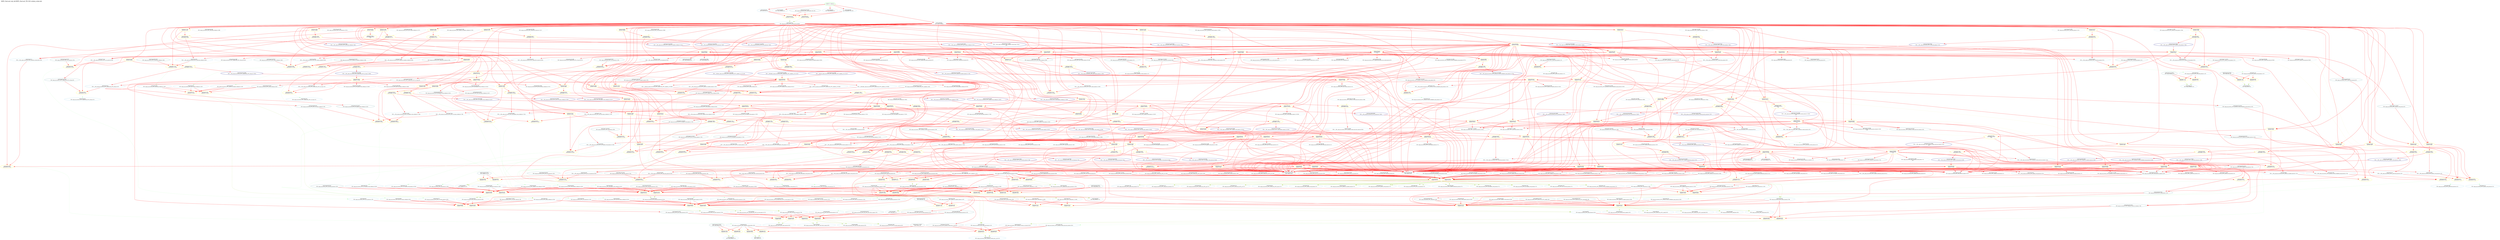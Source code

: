 digraph v3graph {
	graph	[label="MIPS_Harvard_obj_dir/MIPS_Harvard_TB_059_orderg_order.dot",
		 labelloc=t, labeljust=l,
		 //size="7.5,10",
		 rankdir=TB];
	n0x5652e8ea9140_0	[fontsize=8 label="0x5652e8ec84f0 POST\n TOP->mips_cpu_harvard__DOT__j_program_counter_memory r1 f4", color=CadetBlue];
	n0x5652e8ea9140_1	[fontsize=8 label="0x5652e8ec7ed0 POST\n TOP->mips_cpu_harvard__DOT__j_instruction_memory r1 f4", color=CadetBlue];
	n0x5652e8ea9140_2	[fontsize=8 label="0x5652e8ea84d0 POST\n TOP->data_address r1 f8", color=CadetBlue];
	n0x5652e8ea9140_3	[fontsize=8 label="0x5652e8eac3c0 POST\n TOP->data_writedata r1 f8", color=CadetBlue];
	n0x5652e8ea9140_4	[fontsize=8 label="0x5652e8eab040 POST\n TOP->data_write r1 f8", color=CadetBlue];
	n0x5652e8ea9140_5	[fontsize=8 label="0x5652e8eabef0 POST\n TOP->data_read r1 f8", color=CadetBlue];
	n0x5652e8ea9140_6	[fontsize=8 label="0x5652e8eb4070 POST\n TOP->instr_address r1 f8", color=CadetBlue];
	n0x5652e8ea9140_7	[fontsize=8 label="0x5652e8eb0110 POST\n TOP->active r1 f8", color=CadetBlue];
	n0x5652e8ea9140_8	[fontsize=8 label="0x5652e8eaf050 POST\n TOP->register_v0 r1 f8", color=CadetBlue];
	n0x5652e8ea9140_9	[fontsize=8 label="0x5652e8ec7a70 POST\n TOP->mips_cpu_harvard__DOT__memory_write_memory r1 f12", color=CadetBlue];
	n0x5652e8ea9140_10	[fontsize=8 label="0x5652e8ec8330 POST\n TOP->mips_cpu_harvard__DOT__write_data_memory r1 f12", color=CadetBlue];
	n0x5652e8ea9140_11	[fontsize=8 label="0x5652e8f48390 POST\n TOP->mips_cpu_harvard__DOT__alu__DOT__ALU_HI_LO_output r1 f24", color=CadetBlue];
	n0x5652e8ea9140_12	[fontsize=8 label="0x5652e8ec63b0 POST\n TOP->mips_cpu_harvard__DOT__ALU_function_execute r1 f40", color=CadetBlue];
	n0x5652e8ea9140_13	[fontsize=8 label="0x5652e8f83e50 POST\n TOP->mips_cpu_harvard__DOT__hazard_unit__DOT__lwstall r1 f48", color=CadetBlue];
	n0x5652e8ea9140_14	[fontsize=8 label="0x5652e8f83fb0 POST\n TOP->mips_cpu_harvard__DOT__hazard_unit__DOT__branchstall r1 f48", color=CadetBlue];
	n0x5652e8ea9140_15	[fontsize=8 label="0x5652e8ec0f90 POST\n TOP->mips_cpu_harvard__DOT__equal_decode r1 f88", color=CadetBlue];
	n0x5652e8ea9140_16	[fontsize=8 label="0x5652e8ec6c70 POST\n TOP->mips_cpu_harvard__DOT__src_A_ALU_execute r1 f90", color=CadetBlue];
	n0x5652e8ea9140_17	[fontsize=8 label="0x5652e8ec6ab0 POST\n TOP->mips_cpu_harvard__DOT__src_A_execute r1 f94", color=CadetBlue];
	n0x5652e8ea9140_18	[fontsize=8 label="0x5652e8f3f9e0 POST\n TOP->mips_cpu_harvard__DOT__alu_input_mux__DOT__src_mux_input_0 r1 f102", color=CadetBlue];
	n0x5652e8ea9140_19	[fontsize=8 label="0x5652e8ec6d50 POST\n TOP->mips_cpu_harvard__DOT__src_B_ALU_execute r1 f102", color=CadetBlue];
	n0x5652e8ea9140_20	[fontsize=8 label="0x5652e8ec6b90 POST\n TOP->mips_cpu_harvard__DOT__src_B_execute r1 f106", color=CadetBlue];
	n0x5652e8ea9140_21	[fontsize=8 label="0x5652e8ec7610 POST\n TOP->mips_cpu_harvard__DOT__program_counter_plus_four_execute r1 f106", color=CadetBlue];
	n0x5652e8ea9140_22	[fontsize=8 label="0x5652e8ec7450 POST\n TOP->mips_cpu_harvard__DOT__sign_imm_execute r1 f106", color=CadetBlue];
	n0x5652e8ea9140_23	[fontsize=8 label="0x5652e8ec62d0 POST\n TOP->mips_cpu_harvard__DOT__ALU_src_B_execute r1 f106", color=CadetBlue];
	n0x5652e8ea9140_24	[fontsize=8 label="0x5652e8ec5f50 POST\n TOP->mips_cpu_harvard__DOT__register_destination_execute r1 f112", color=CadetBlue];
	n0x5652e8ea9140_25	[fontsize=8 label="0x5652e8ec7370 POST\n TOP->mips_cpu_harvard__DOT__Rd_execute r1 f112", color=CadetBlue];
	n0x5652e8ea9140_26	[fontsize=8 label="0x5652e8ec8330 PRE\n TOP->mips_cpu_harvard__DOT__write_data_memory r1 f123", color=lightblue];
	n0x5652e8ea9140_27	[fontsize=8 label="0x5652e8ec5cb0 POST\n TOP->mips_cpu_harvard__DOT__comparator_1 r1 f192", color=CadetBlue];
	n0x5652e8ea9140_28	[fontsize=8 label="0x5652e8ec5d90 POST\n TOP->mips_cpu_harvard__DOT__comparator_2 r1 f192", color=CadetBlue];
	n0x5652e8ea9140_29	[fontsize=8 label="0x5652e8ec92f0 POST\n TOP->mips_cpu_harvard__DOT__forward_A_execute r1 f202", color=CadetBlue];
	n0x5652e8ea9140_30	[fontsize=8 label="0x5652e8ec71b0 POST\n TOP->mips_cpu_harvard__DOT__Rs_execute r1 f206", color=CadetBlue];
	n0x5652e8ea9140_31	[fontsize=8 label="0x5652e8ec93d0 POST\n TOP->mips_cpu_harvard__DOT__forward_B_execute r1 f226", color=CadetBlue];
	n0x5652e8ea9140_32	[fontsize=8 label="0x5652e8ee3640 POST\n TOP->mips_cpu_harvard__DOT__control_unit__DOT__op r1 f264", color=CadetBlue];
	n0x5652e8ea9140_33	[fontsize=8 label="0x5652e8ee37a0 POST\n TOP->mips_cpu_harvard__DOT__control_unit__DOT__rt r1 f264", color=CadetBlue];
	n0x5652e8ea9140_34	[fontsize=8 label="0x5652e8ee38c0 POST\n TOP->mips_cpu_harvard__DOT__control_unit__DOT__funct r1 f264", color=CadetBlue];
	n0x5652e8ea9140_35	[fontsize=8 label="0x5652e8ec0eb0 POST\n TOP->mips_cpu_harvard__DOT__branch_decode r1 f264", color=CadetBlue];
	n0x5652e8ea9140_36	[fontsize=8 label="0x5652e8ec7290 POST\n TOP->mips_cpu_harvard__DOT__Rt_execute r1 f386", color=CadetBlue];
	n0x5652e8ea9140_37	[fontsize=8 label="0x5652e8ec8db0 POST\n TOP->mips_cpu_harvard__DOT__read_data_writeback r1 f400", color=CadetBlue];
	n0x5652e8ea9140_38	[fontsize=8 label="0x5652e8ec8cd0 POST\n TOP->mips_cpu_harvard__DOT__ALU_output_writeback r1 f400", color=CadetBlue];
	n0x5652e8ea9140_39	[fontsize=8 label="0x5652e8ec8870 POST\n TOP->mips_cpu_harvard__DOT__memory_to_register_writeback r1 f400", color=CadetBlue];
	n0x5652e8ea9140_40	[fontsize=8 label="0x5652e8ec69d0 POST\n TOP->mips_cpu_harvard__DOT__using_HI_LO_execute r1 f432", color=CadetBlue];
	n0x5652e8ea9140_41	[fontsize=8 label="0x5652e8ec7450 PRE\n TOP->mips_cpu_harvard__DOT__sign_imm_execute r1 f433", color=lightblue];
	n0x5652e8ea9140_42	[fontsize=8 label="0x5652e8ec63b0 PRE\n TOP->mips_cpu_harvard__DOT__ALU_function_execute r1 f529", color=lightblue];
	n0x5652e8ea9140_43	[fontsize=8 label="0x5652e8ec7ed0 PRE\n TOP->mips_cpu_harvard__DOT__j_instruction_memory r1 f568", color=lightblue];
	n0x5652e8ea9140_44	[fontsize=8 label="0x5652e8ec7a70 PRE\n TOP->mips_cpu_harvard__DOT__memory_write_memory r1 f584", color=lightblue];
	n0x5652e8ea9140_45	[fontsize=8 label="0x5652e8ec62d0 PRE\n TOP->mips_cpu_harvard__DOT__ALU_src_B_execute r1 f661", color=lightblue];
	n0x5652e8ea9140_46	[fontsize=8 label="0x5652e8ec5f50 PRE\n TOP->mips_cpu_harvard__DOT__register_destination_execute r1 f673", color=lightblue];
	n0x5652e8ea9140_47	[fontsize=8 label="0x5652e8ec7610 PRE\n TOP->mips_cpu_harvard__DOT__program_counter_plus_four_execute r1 f680", color=lightblue];
	n0x5652e8ea9140_48	[fontsize=8 label="0x5652e8ed25c0 POST\n TOP->mips_cpu_harvard__DOT__register_file__DOT__registers r1 f802", color=CadetBlue];
	n0x5652e8ea9140_49	[fontsize=8 label="0x5652e8ec8db0 PRE\n TOP->mips_cpu_harvard__DOT__read_data_writeback r1 f899", color=lightblue];
	n0x5652e8ea9140_50	[fontsize=8 label="0x5652e8ec69d0 PRE\n TOP->mips_cpu_harvard__DOT__using_HI_LO_execute r1 f1317", color=lightblue];
	n0x5652e8ea9140_51	[fontsize=8 label="0x5652e8ec8870 PRE\n TOP->mips_cpu_harvard__DOT__memory_to_register_writeback r1 f1783", color=lightblue];
	n0x5652e8ea9140_52	[fontsize=8 label="0x5652e8ec8cd0 PRE\n TOP->mips_cpu_harvard__DOT__ALU_output_writeback r1 f2776", color=lightblue];
	n0x5652e8ea9140_53	[fontsize=8 label="0x5652e8ec6ab0 PRE\n TOP->mips_cpu_harvard__DOT__src_A_execute r1 f3745", color=lightblue];
	n0x5652e8ea9140_54	[fontsize=8 label="0x5652e8ec6b90 PRE\n TOP->mips_cpu_harvard__DOT__src_B_execute r1 f3985", color=lightblue];
	n0x5652e8ea9140_55	[fontsize=8 label="0x5652e8ec7370 PRE\n TOP->mips_cpu_harvard__DOT__Rd_execute r1 f5444", color=lightblue];
	n0x5652e8ea9140_56	[fontsize=8 label="0x5652e8ec84f0 PRE\n TOP->mips_cpu_harvard__DOT__j_program_counter_memory r1 f5626", color=lightblue];
	n0x5652e8ea9140_57	[fontsize=8 label="0x5652e8ec71b0 PRE\n TOP->mips_cpu_harvard__DOT__Rs_execute r1 f5632", color=lightblue];
	n0x5652e8ea9140_58	[fontsize=8 label="0x5652e8ec7290 PRE\n TOP->mips_cpu_harvard__DOT__Rt_execute r1 f5992", color=lightblue];
	n0x5652e8ea9140_59	[fontsize=8 label="0x5652e9165a50 PORD\n TOP->__Vdlyvval__mips_cpu_harvard__DOT__register_file__DOT__registers__v0 r1 f11557", color=NavyBlue];
	n0x5652e8ea9140_60	[fontsize=8 label="0x5652e8a95050 PORD\n TOP->__Vdlyvdim0__mips_cpu_harvard__DOT__register_file__DOT__registers__v0 r1 f11557", color=NavyBlue];
	n0x5652e8ea9140_61	[fontsize=8 label="0x5652e8ec0350 POST\n TOP->mips_cpu_harvard__DOT__internal_clk r1 f411788", color=CadetBlue];
	n62	[fontsize=8 label="*INPUTS* r1 f993514", color=green];
	n0x5652e8ea9140_63	[fontsize=8 label="0x5652e8ea6860\n TOP->instr_readdata r2 f1", color=skyblue];
	n0x5652e8ea9140_64	[fontsize=8 label="0x5652e8eb3a30\n TOP->data_readdata r2 f1", color=skyblue];
	n0x5652e8ea9140_65	[fontsize=8 label="0x5652e8eb6b80\n TOP->reset r2 f169934", color=skyblue];
	n0x5652e8ea9140_66	[fontsize=8 label="0x5652e8c64c90\n TOP->clk r2 f411789", color=skyblue];
	n0x5652e8ea9140_67	[fontsize=8 label="0x5652e8eae5b0\n TOP->clk_enable r2 f411789", color=skyblue];
	n0x5652e8ea9140_68	[fontsize=8 label="0x5652e8ece220\n ASSIGNW r3 f205894", color=yellow];
	n0x5652e8ea9140_69	[fontsize=8 label="0x5652e91ed710\n ASSIGNW r3 f205894", color=yellow];
	n0x5652e8ea9140_70	[fontsize=8 label="0x5652e8ec0350\n TOP->mips_cpu_harvard__DOT__internal_clk r4 f205891", color=skyblue];
	n0x5652e8ea9140_71	[fontsize=8 label="0x5652e915e470\n ACTIVE r5 f137", color=yellow];
	n0x5652e8ea9140_72	[fontsize=8 label="0x5652e915fc90\n ACTIVE r5 f283", color=yellow];
	n0x5652e8ea9140_73	[fontsize=8 label="0x5652e9176bd0\n ACTIVE r5 f407", color=yellow];
	n0x5652e8ea9140_74	[fontsize=8 label="0x5652e9160920\n ACTIVE r5 f443", color=yellow];
	n0x5652e8ea9140_75	[fontsize=8 label="0x5652e914cc80\n ACTIVE r5 f463", color=yellow];
	n0x5652e8ea9140_76	[fontsize=8 label="0x5652e91560f0\n ACTIVE r5 f463", color=yellow];
	n0x5652e8ea9140_77	[fontsize=8 label="0x5652e915f840\n ACTIVE r5 f463", color=yellow];
	n0x5652e8ea9140_78	[fontsize=8 label="0x5652e913ced0\n ACTIVE r5 f463", color=yellow];
	n0x5652e8ea9140_79	[fontsize=8 label="0x5652e9160e30\n ACTIVE r5 f541", color=yellow];
	n0x5652e8ea9140_80	[fontsize=8 label="0x5652e9148e80\n ACTIVE r5 f571", color=yellow];
	n0x5652e8ea9140_81	[fontsize=8 label="0x5652e914bc10\n ACTIVE r5 f574", color=yellow];
	n0x5652e8ea9140_82	[fontsize=8 label="0x5652e9159b00\n ACTIVE r5 f598", color=yellow];
	n0x5652e8ea9140_83	[fontsize=8 label="0x5652e91556e0\n ACTIVE r5 f607", color=yellow];
	n0x5652e8ea9140_84	[fontsize=8 label="0x5652e9150450\n ACTIVE r5 f607", color=yellow];
	n0x5652e8ea9140_85	[fontsize=8 label="0x5652e913a4c0\n ACTIVE r5 f607", color=yellow];
	n0x5652e8ea9140_86	[fontsize=8 label="0x5652e916f9f0\n ACTIVE r5 f718", color=yellow];
	n0x5652e8ea9140_87	[fontsize=8 label="0x5652e9149ee0\n ACTIVE r5 f769", color=yellow];
	n0x5652e8ea9140_88	[fontsize=8 label="0x5652e9137a70\n ACTIVE r5 f787", color=yellow];
	n0x5652e8ea9140_89	[fontsize=8 label="0x5652e9167900\n ACTIVE r5 f788", color=yellow];
	n0x5652e8ea9140_90	[fontsize=8 label="0x5652e9176070\n ACTIVE r5 f788", color=yellow];
	n0x5652e8ea9140_91	[fontsize=8 label="0x5652e9166c30\n ACTIVE r5 f860", color=yellow];
	n0x5652e8ea9140_92	[fontsize=8 label="0x5652e915cca0\n ACTIVE r5 f886", color=yellow];
	n0x5652e8ea9140_93	[fontsize=8 label="0x5652e91706c0\n ACTIVE r5 f1180", color=yellow];
	n0x5652e8ea9140_94	[fontsize=8 label="0x5652e9136c10\n ACTIVE r5 f1252", color=yellow];
	n0x5652e8ea9140_95	[fontsize=8 label="0x5652e9177300\n ACTIVE r5 f1301", color=yellow];
	n0x5652e8ea9140_96	[fontsize=8 label="0x5652e9175f80\n ACTIVE r5 f1751", color=yellow];
	n0x5652e8ea9140_97	[fontsize=8 label="0x5652e9172770\n ACTIVE r5 f1877", color=yellow];
	n0x5652e8ea9140_98	[fontsize=8 label="0x5652e913b9a0\n ACTIVE r5 f1897", color=yellow];
	n0x5652e8ea9140_99	[fontsize=8 label="0x5652e9174950\n ACTIVE r5 f2041", color=yellow];
	n0x5652e8ea9140_100	[fontsize=8 label="0x5652e9175680\n ACTIVE r5 f2185", color=yellow];
	n0x5652e8ea9140_101	[fontsize=8 label="0x5652e9164800\n ACTIVE r5 f2707", color=yellow];
	n0x5652e8ea9140_102	[fontsize=8 label="0x5652e914af40\n ACTIVE r5 f2801", color=yellow];
	n0x5652e8ea9140_103	[fontsize=8 label="0x5652e913da50\n ACTIVE r5 f2923", color=yellow];
	n0x5652e8ea9140_104	[fontsize=8 label="0x5652e913f4d0\n ACTIVE r5 f3154", color=yellow];
	n0x5652e8ea9140_105	[fontsize=8 label="0x5652e9170ab0\n ACTIVE r5 f3178", color=yellow];
	n0x5652e8ea9140_106	[fontsize=8 label="0x5652e9135f90\n ACTIVE r5 f3841", color=yellow];
	n0x5652e8ea9140_107	[fontsize=8 label="0x5652e916f0b0\n ACTIVE r5 f4093", color=yellow];
	n0x5652e8ea9140_108	[fontsize=8 label="0x5652e9171780\n ACTIVE r5 f4196", color=yellow];
	n0x5652e8ea9140_109	[fontsize=8 label="0x5652e9138a80\n ACTIVE r5 f4549", color=yellow];
	n0x5652e8ea9140_110	[fontsize=8 label="0x5652e9162be0\n ACTIVE r5 f5031", color=yellow];
	n0x5652e8ea9140_111	[fontsize=8 label="0x5652e914e720\n ACTIVE r5 f5519", color=yellow];
	n0x5652e8ea9140_112	[fontsize=8 label="0x5652e9158510\n ACTIVE r5 f5558", color=yellow];
	n0x5652e8ea9140_113	[fontsize=8 label="0x5652e9174160\n ACTIVE r5 f5632", color=yellow];
	n0x5652e8ea9140_114	[fontsize=8 label="0x5652e914a130\n ACTIVE r5 f5840", color=yellow];
	n0x5652e8ea9140_115	[fontsize=8 label="0x5652e914eff0\n ACTIVE r5 f6380", color=yellow];
	n0x5652e8ea9140_116	[fontsize=8 label="0x5652e914df70\n ACTIVE r5 f8386", color=yellow];
	n0x5652e8ea9140_117	[fontsize=8 label="0x5652e913d8a0\n ACTIVE r5 f13166", color=yellow];
	n0x5652e8ea9140_118	[fontsize=8 label="0x5652e903aa10\n ACTIVE r5 f17160", color=yellow];
	n0x5652e8ea9140_119	[fontsize=8 label="0x5652e903b280\n ACTIVE r5 f75468", color=yellow];
	n0x5652e8ea9140_120	[fontsize=8 label="0x5652e915e030\n ASSIGNPRE r6 f123", color=yellow];
	n0x5652e8ea9140_121	[fontsize=8 label="0x5652e9156f70\n ASSIGNPRE r6 f433", color=yellow];
	n0x5652e8ea9140_122	[fontsize=8 label="0x5652e9156b70\n ASSIGNPRE r6 f529", color=yellow];
	n0x5652e8ea9140_123	[fontsize=8 label="0x5652e914b7d0\n ASSIGNPRE r6 f568", color=yellow];
	n0x5652e8ea9140_124	[fontsize=8 label="0x5652e91596c0\n ASSIGNPRE r6 f584", color=yellow];
	n0x5652e8ea9140_125	[fontsize=8 label="0x5652e914a780\n ASSIGNPRE r6 f661", color=yellow];
	n0x5652e8ea9140_126	[fontsize=8 label="0x5652e91658e0\n ASSIGNPRE r6 f673", color=yellow];
	n0x5652e8ea9140_127	[fontsize=8 label="0x5652e914d710\n ASSIGNPRE r6 f680", color=yellow];
	n0x5652e8ea9140_128	[fontsize=8 label="0x5652e9168190\n ASSIGNPRE r6 f899", color=yellow];
	n0x5652e8ea9140_129	[fontsize=8 label="0x5652e913e3e0\n ASSIGNPRE r6 f1317", color=yellow];
	n0x5652e8ea9140_130	[fontsize=8 label="0x5652e9175230\n ASSIGNPRE r6 f1783", color=yellow];
	n0x5652e8ea9140_131	[fontsize=8 label="0x5652e9139310\n ASSIGNPRE r6 f2776", color=yellow];
	n0x5652e8ea9140_132	[fontsize=8 label="0x5652e9172580\n ASSIGNPRE r6 f3745", color=yellow];
	n0x5652e8ea9140_133	[fontsize=8 label="0x5652e916ecf0\n ASSIGNPRE r6 f3985", color=yellow];
	n0x5652e8ea9140_134	[fontsize=8 label="0x5652e915fd80\n ASSIGNPRE r6 f5444", color=yellow];
	n0x5652e8ea9140_135	[fontsize=8 label="0x5652e9173d20\n ASSIGNPRE r6 f5626", color=yellow];
	n0x5652e8ea9140_136	[fontsize=8 label="0x5652e9176e30\n ASSIGNPRE r6 f5632", color=yellow];
	n0x5652e8ea9140_137	[fontsize=8 label="0x5652e9158310\n ASSIGNPRE r6 f5992", color=yellow];
	n0x5652e8ea9140_138	[fontsize=8 label="0x5652e9154410\n ASSIGNPRE r6 f8350\n c243", color=yellow];
	n0x5652e8ea9140_139	[fontsize=8 label="0x5652e8a94350\n ASSIGNPRE r6 f12363", color=yellow];
	n0x5652e8ea9140_140	[fontsize=8 label="0x5652e916f560 PORD\n TOP->__Vdly__mips_cpu_harvard__DOT__write_data_memory r7 f107", color=NavyBlue];
	n0x5652e8ea9140_141	[fontsize=8 label="0x5652e9156e90 PORD\n TOP->__Vdly__mips_cpu_harvard__DOT__sign_imm_execute r7 f323", color=NavyBlue];
	n0x5652e8ea9140_142	[fontsize=8 label="0x5652e9148da0 PORD\n TOP->__Vdly__mips_cpu_harvard__DOT__ALU_function_execute r7 f485", color=NavyBlue];
	n0x5652e8ea9140_143	[fontsize=8 label="0x5652e9167db0 PORD\n TOP->__Vdly__mips_cpu_harvard__DOT__read_data_writeback r7 f495", color=NavyBlue];
	n0x5652e8ea9140_144	[fontsize=8 label="0x5652e91ecaf0 PORD\n TOP->__Vdly__mips_cpu_harvard__DOT__ALU_src_B_execute r7 f551", color=NavyBlue];
	n0x5652e8ea9140_145	[fontsize=8 label="0x5652e9130530 PORD\n TOP->__Vdly__mips_cpu_harvard__DOT__register_destination_execute r7 f557", color=NavyBlue];
	n0x5652e8ea9140_146	[fontsize=8 label="0x5652e914b3f0 PORD\n TOP->__Vdly__mips_cpu_harvard__DOT__j_instruction_memory r7 f560", color=NavyBlue];
	n0x5652e8ea9140_147	[fontsize=8 label="0x5652e91592e0 PORD\n TOP->__Vdly__mips_cpu_harvard__DOT__memory_write_memory r7 f568", color=NavyBlue];
	n0x5652e8ea9140_148	[fontsize=8 label="0x5652e9146680 PORD\n TOP->__Vdly__mips_cpu_harvard__DOT__program_counter_plus_four_execute r7 f570", color=NavyBlue];
	n0x5652e8ea9140_149	[fontsize=8 label="0x5652e914ced0 PORD\n TOP->__Vdly__mips_cpu_harvard__DOT__using_HI_LO_execute r7 f881", color=NavyBlue];
	n0x5652e8ea9140_150	[fontsize=8 label="0x5652e9174e30 PORD\n TOP->__Vdly__mips_cpu_harvard__DOT__memory_to_register_writeback r7 f1379", color=NavyBlue];
	n0x5652e8ea9140_151	[fontsize=8 label="0x5652e9138f30 PORD\n TOP->__Vdly__mips_cpu_harvard__DOT__ALU_output_writeback r7 f2372", color=NavyBlue];
	n0x5652e8ea9140_152	[fontsize=8 label="0x5652e91721e0 PORD\n TOP->__Vdly__mips_cpu_harvard__DOT__src_A_execute r7 f3647", color=NavyBlue];
	n0x5652e8ea9140_153	[fontsize=8 label="0x5652e9172640 PORD\n TOP->__Vdly__mips_cpu_harvard__DOT__src_B_execute r7 f3875", color=NavyBlue];
	n0x5652e8ea9140_154	[fontsize=8 label="0x5652e9158430 PORD\n TOP->__Vdly__mips_cpu_harvard__DOT__Rd_execute r7 f5328", color=NavyBlue];
	n0x5652e8ea9140_155	[fontsize=8 label="0x5652e915bbf0 PORD\n TOP->__Vdly__mips_cpu_harvard__DOT__Rs_execute r7 f5422", color=NavyBlue];
	n0x5652e8ea9140_156	[fontsize=8 label="0x5652e914ef10 PORD\n TOP->__Vdly__mips_cpu_harvard__DOT__Rt_execute r7 f5602", color=NavyBlue];
	n0x5652e8ea9140_157	[fontsize=8 label="0x5652e9173940 PORD\n TOP->__Vdly__mips_cpu_harvard__DOT__j_program_counter_memory r7 f5618", color=NavyBlue];
	n0x5652e8ea9140_158	[fontsize=8 label="0x5652e9165c10 PORD\n TOP->__Vdly__mips_cpu_harvard__DOT__program_counter_fetch r7 f8313\n c243", color=NavyBlue];
	n0x5652e8ea9140_159	[fontsize=8 label="0x5652e913a790 PORD\n TOP->__Vdlyvset__mips_cpu_harvard__DOT__register_file__DOT__registers__v0 r7 f11558", color=NavyBlue];
	n0x5652e8ea9140_160	[fontsize=8 label="0x5652e90b2fa0\n ALWAYS r8 f106", color=yellow];
	n0x5652e8ea9140_161	[fontsize=8 label="0x5652e90a0b40\n ALWAYS r8 f322", color=yellow];
	n0x5652e8ea9140_162	[fontsize=8 label="0x5652e90a1cd0\n ALWAYS r8 f484", color=yellow];
	n0x5652e8ea9140_163	[fontsize=8 label="0x5652e909fca0\n ALWAYS r8 f494", color=yellow];
	n0x5652e8ea9140_164	[fontsize=8 label="0x5652e90a0f10\n ALWAYS r8 f550", color=yellow];
	n0x5652e8ea9140_165	[fontsize=8 label="0x5652e90a17f0\n ALWAYS r8 f556", color=yellow];
	n0x5652e8ea9140_166	[fontsize=8 label="0x5652e90b1c90\n ALWAYS r8 f559", color=yellow];
	n0x5652e8ea9140_167	[fontsize=8 label="0x5652e90b2110\n ALWAYS r8 f567", color=yellow];
	n0x5652e8ea9140_168	[fontsize=8 label="0x5652e90a04b0\n ALWAYS r8 f569", color=yellow];
	n0x5652e8ea9140_169	[fontsize=8 label="0x5652e90a0630\n ALWAYS r8 f880", color=yellow];
	n0x5652e8ea9140_170	[fontsize=8 label="0x5652e90baeb0\n ALWAYS r8 f1378", color=yellow];
	n0x5652e8ea9140_171	[fontsize=8 label="0x5652e90babb0\n ALWAYS r8 f2371", color=yellow];
	n0x5652e8ea9140_172	[fontsize=8 label="0x5652e90a0170\n ALWAYS r8 f3646", color=yellow];
	n0x5652e8ea9140_173	[fontsize=8 label="0x5652e909ff90\n ALWAYS r8 f3874", color=yellow];
	n0x5652e8ea9140_174	[fontsize=8 label="0x5652e90a2010\n ALWAYS r8 f5327", color=yellow];
	n0x5652e8ea9140_175	[fontsize=8 label="0x5652e90a0ce0\n ALWAYS r8 f5421", color=yellow];
	n0x5652e8ea9140_176	[fontsize=8 label="0x5652e90a1e70\n ALWAYS r8 f5601", color=yellow];
	n0x5652e8ea9140_177	[fontsize=8 label="0x5652e90a13f0\n ALWAYS r8 f5617", color=yellow];
	n0x5652e8ea9140_178	[fontsize=8 label="0x5652e9096a30\n ALWAYS r8 f8312\n c243", color=yellow];
	n0x5652e8ea9140_179	[fontsize=8 label="0x5652e90944b0\n ALWAYS r8 f11557", color=yellow];
	n0x5652e8ea9140_180	[fontsize=8 label="0x5652e8ec8a30 PRE\n TOP->mips_cpu_harvard__DOT__result_writeback r9 f1", color=lightblue];
	n0x5652e8ea9140_181	[fontsize=8 label="0x5652e8ec8e90 PRE\n TOP->mips_cpu_harvard__DOT__stall_fetch r9 f1", color=lightblue];
	n0x5652e8ea9140_182	[fontsize=8 label="0x5652e8ec6810 PRE\n TOP->mips_cpu_harvard__DOT__register_file_memory_mux_control_execute r9 f1", color=lightblue];
	n0x5652e8ea9140_183	[fontsize=8 label="0x5652e8ec6810 POST\n TOP->mips_cpu_harvard__DOT__register_file_memory_mux_control_execute r9 f1", color=CadetBlue];
	n0x5652e8ea9140_184	[fontsize=8 label="0x5652e8ec07b0 PRE\n TOP->mips_cpu_harvard__DOT__program_counter_mux_1_out r9 f1", color=lightblue];
	n0x5652e8ea9140_185	[fontsize=8 label="0x5652e8ec1070 PRE\n TOP->mips_cpu_harvard__DOT__ALU_function_decode r9 f1", color=lightblue];
	n0x5652e8ea9140_186	[fontsize=8 label="0x5652e8ec0dd0 PRE\n TOP->mips_cpu_harvard__DOT__register_destination_decode r9 f1", color=lightblue];
	n0x5652e8ea9140_187	[fontsize=8 label="0x5652e8ec0cf0 PRE\n TOP->mips_cpu_harvard__DOT__ALU_src_B_decode r9 f1", color=lightblue];
	n0x5652e8ea9140_188	[fontsize=8 label="0x5652e8ec5bd0 PRE\n TOP->mips_cpu_harvard__DOT__sign_imm_decode r9 f1", color=lightblue];
	n0x5652e8ea9140_189	[fontsize=8 label="0x5652e8ec5850 PRE\n TOP->mips_cpu_harvard__DOT__register_file_output_A_decode r9 f1", color=lightblue];
	n0x5652e8ea9140_190	[fontsize=8 label="0x5652e8ec5930 PRE\n TOP->mips_cpu_harvard__DOT__register_file_output_B_decode r9 f1", color=lightblue];
	n0x5652e8ea9140_191	[fontsize=8 label="0x5652e8ec6e30 PRE\n TOP->mips_cpu_harvard__DOT__write_data_execute r9 f1", color=lightblue];
	n0x5652e8ea9140_192	[fontsize=8 label="0x5652e8ec6e30 POST\n TOP->mips_cpu_harvard__DOT__write_data_execute r9 f1", color=CadetBlue];
	n0x5652e8ea9140_193	[fontsize=8 label="0x5652e8eb3a30 PRE\n TOP->data_readdata r9 f1", color=lightblue];
	n0x5652e8ea9140_194	[fontsize=8 label="0x5652e8eb3a30 POST\n TOP->data_readdata r9 f1", color=CadetBlue];
	n0x5652e8ea9140_195	[fontsize=8 label="0x5652e8ec1310 PRE\n TOP->mips_cpu_harvard__DOT__using_HI_LO_decode r9 f3", color=lightblue];
	n0x5652e8ea9140_196	[fontsize=8 label="0x5652e8ed2780 POST\n TOP->mips_cpu_harvard__DOT__register_file__DOT__LO_reg r9 f5", color=CadetBlue];
	n0x5652e8ea9140_197	[fontsize=8 label="0x5652e8ed26a0 POST\n TOP->mips_cpu_harvard__DOT__register_file__DOT__HI_reg r9 f5", color=CadetBlue];
	n0x5652e8ea9140_198	[fontsize=8 label="0x5652e8ec7d10 POST\n TOP->mips_cpu_harvard__DOT__program_counter_multiplexer_jump_memory r9 f5", color=CadetBlue];
	n0x5652e8ea9140_199	[fontsize=8 label="0x5652e8ec6110 POST\n TOP->mips_cpu_harvard__DOT__memory_write_execute r9 f5", color=CadetBlue];
	n0x5652e8ea9140_200	[fontsize=8 label="0x5652e8ec68f0 POST\n TOP->mips_cpu_harvard__DOT__j_instruction_execute r9 f5", color=CadetBlue];
	n0x5652e8ea9140_201	[fontsize=8 label="0x5652e8ec76f0 POST\n TOP->mips_cpu_harvard__DOT__j_program_counter_execute r9 f6", color=CadetBlue];
	n0x5652e8ea9140_202	[fontsize=8 label="0x5652e914b3f0\n TOP->__Vdly__mips_cpu_harvard__DOT__j_instruction_memory r9 f6", color=skyblue];
	n0x5652e8ea9140_203	[fontsize=8 label="0x5652e9173940\n TOP->__Vdly__mips_cpu_harvard__DOT__j_program_counter_memory r9 f6", color=skyblue];
	n0x5652e8ea9140_204	[fontsize=8 label="0x5652e916f560\n TOP->__Vdly__mips_cpu_harvard__DOT__write_data_memory r9 f14", color=skyblue];
	n0x5652e8ea9140_205	[fontsize=8 label="0x5652e91592e0\n TOP->__Vdly__mips_cpu_harvard__DOT__memory_write_memory r9 f14", color=skyblue];
	n0x5652e8ea9140_206	[fontsize=8 label="0x5652e8ec07b0 POST\n TOP->mips_cpu_harvard__DOT__program_counter_mux_1_out r9 f15", color=CadetBlue];
	n0x5652e8ea9140_207	[fontsize=8 label="0x5652e9165c10\n TOP->__Vdly__mips_cpu_harvard__DOT__program_counter_fetch r9 f36", color=skyblue];
	n0x5652e8ea9140_208	[fontsize=8 label="0x5652e8ec5bd0 POST\n TOP->mips_cpu_harvard__DOT__sign_imm_decode r9 f37", color=CadetBlue];
	n0x5652e8ea9140_209	[fontsize=8 label="0x5652e9148da0\n TOP->__Vdly__mips_cpu_harvard__DOT__ALU_function_execute r9 f42", color=skyblue];
	n0x5652e8ea9140_210	[fontsize=8 label="0x5652e8ec8e90 POST\n TOP->mips_cpu_harvard__DOT__stall_fetch r9 f49", color=CadetBlue];
	n0x5652e8ea9140_211	[fontsize=8 label="0x5652e8ec7990 POST\n TOP->mips_cpu_harvard__DOT__memory_to_register_memory r9 f61", color=CadetBlue];
	n0x5652e8ea9140_212	[fontsize=8 label="0x5652e91721e0\n TOP->__Vdly__mips_cpu_harvard__DOT__src_A_execute r9 f96", color=skyblue];
	n0x5652e8ea9140_213	[fontsize=8 label="0x5652e91ecaf0\n TOP->__Vdly__mips_cpu_harvard__DOT__ALU_src_B_execute r9 f108", color=skyblue];
	n0x5652e8ea9140_214	[fontsize=8 label="0x5652e9156e90\n TOP->__Vdly__mips_cpu_harvard__DOT__sign_imm_execute r9 f108", color=skyblue];
	n0x5652e8ea9140_215	[fontsize=8 label="0x5652e9146680\n TOP->__Vdly__mips_cpu_harvard__DOT__program_counter_plus_four_execute r9 f108", color=skyblue];
	n0x5652e8ea9140_216	[fontsize=8 label="0x5652e9172640\n TOP->__Vdly__mips_cpu_harvard__DOT__src_B_execute r9 f108", color=skyblue];
	n0x5652e8ea9140_217	[fontsize=8 label="0x5652e9158430\n TOP->__Vdly__mips_cpu_harvard__DOT__Rd_execute r9 f114", color=skyblue];
	n0x5652e8ea9140_218	[fontsize=8 label="0x5652e9130530\n TOP->__Vdly__mips_cpu_harvard__DOT__register_destination_execute r9 f114", color=skyblue];
	n0x5652e8ea9140_219	[fontsize=8 label="0x5652e915bbf0\n TOP->__Vdly__mips_cpu_harvard__DOT__Rs_execute r9 f208", color=skyblue];
	n0x5652e8ea9140_220	[fontsize=8 label="0x5652e8ec0cf0 POST\n TOP->mips_cpu_harvard__DOT__ALU_src_B_decode r9 f265", color=CadetBlue];
	n0x5652e8ea9140_221	[fontsize=8 label="0x5652e8ec0dd0 POST\n TOP->mips_cpu_harvard__DOT__register_destination_decode r9 f265", color=CadetBlue];
	n0x5652e8ea9140_222	[fontsize=8 label="0x5652e8ec1070 POST\n TOP->mips_cpu_harvard__DOT__ALU_function_decode r9 f265", color=CadetBlue];
	n0x5652e8ea9140_223	[fontsize=8 label="0x5652e8ec1310 POST\n TOP->mips_cpu_harvard__DOT__using_HI_LO_decode r9 f267", color=CadetBlue];
	n0x5652e8ea9140_224	[fontsize=8 label="0x5652e914ef10\n TOP->__Vdly__mips_cpu_harvard__DOT__Rt_execute r9 f388", color=skyblue];
	n0x5652e8ea9140_225	[fontsize=8 label="0x5652e8ec5850 POST\n TOP->mips_cpu_harvard__DOT__register_file_output_A_decode r9 f395", color=CadetBlue];
	n0x5652e8ea9140_226	[fontsize=8 label="0x5652e8ec5930 POST\n TOP->mips_cpu_harvard__DOT__register_file_output_B_decode r9 f395", color=CadetBlue];
	n0x5652e8ea9140_227	[fontsize=8 label="0x5652e8ec8a30 POST\n TOP->mips_cpu_harvard__DOT__result_writeback r9 f397", color=CadetBlue];
	n0x5652e8ea9140_228	[fontsize=8 label="0x5652e9174e30\n TOP->__Vdly__mips_cpu_harvard__DOT__memory_to_register_writeback r9 f402", color=skyblue];
	n0x5652e8ea9140_229	[fontsize=8 label="0x5652e9138f30\n TOP->__Vdly__mips_cpu_harvard__DOT__ALU_output_writeback r9 f402", color=skyblue];
	n0x5652e8ea9140_230	[fontsize=8 label="0x5652e9167db0\n TOP->__Vdly__mips_cpu_harvard__DOT__read_data_writeback r9 f402", color=skyblue];
	n0x5652e8ea9140_231	[fontsize=8 label="0x5652e8ec85d0 POST\n TOP->mips_cpu_harvard__DOT__register_write_writeback r9 f433", color=CadetBlue];
	n0x5652e8ea9140_232	[fontsize=8 label="0x5652e8ec8950 POST\n TOP->mips_cpu_harvard__DOT__write_register_writeback r9 f433", color=CadetBlue];
	n0x5652e8ea9140_233	[fontsize=8 label="0x5652e914ced0\n TOP->__Vdly__mips_cpu_harvard__DOT__using_HI_LO_execute r9 f434", color=skyblue];
	n0x5652e8ea9140_234	[fontsize=8 label="0x5652e8ec6110 PRE\n TOP->mips_cpu_harvard__DOT__memory_write_execute r9 f458", color=lightblue];
	n0x5652e8ea9140_235	[fontsize=8 label="0x5652e8ec68f0 PRE\n TOP->mips_cpu_harvard__DOT__j_instruction_execute r9 f458", color=lightblue];
	n0x5652e8ea9140_236	[fontsize=8 label="0x5652e8ec7fb0 POST\n TOP->mips_cpu_harvard__DOT__ALU_output_memory r9 f590", color=CadetBlue];
	n0x5652e8ea9140_237	[fontsize=8 label="0x5652e8ec7d10 PRE\n TOP->mips_cpu_harvard__DOT__program_counter_multiplexer_jump_memory r9 f713", color=lightblue];
	n0x5652e8ea9140_238	[fontsize=8 label="0x5652e9165a50\n TOP->__Vdlyvval__mips_cpu_harvard__DOT__register_file__DOT__registers__v0 r9 f803", color=skyblue];
	n0x5652e8ea9140_239	[fontsize=8 label="0x5652e8a95050\n TOP->__Vdlyvdim0__mips_cpu_harvard__DOT__register_file__DOT__registers__v0 r9 f803", color=skyblue];
	n0x5652e8ea9140_240	[fontsize=8 label="0x5652e913a790\n TOP->__Vdlyvset__mips_cpu_harvard__DOT__register_file__DOT__registers__v0 r9 f804", color=skyblue];
	n0x5652e8ea9140_241	[fontsize=8 label="0x5652e8ec7990 PRE\n TOP->mips_cpu_harvard__DOT__memory_to_register_memory r9 f825", color=lightblue];
	n0x5652e8ea9140_242	[fontsize=8 label="0x5652e8ec7fb0 PRE\n TOP->mips_cpu_harvard__DOT__ALU_output_memory r9 f1289", color=lightblue];
	n0x5652e8ea9140_243	[fontsize=8 label="0x5652e8ed2780 PRE\n TOP->mips_cpu_harvard__DOT__register_file__DOT__LO_reg r9 f2703", color=lightblue];
	n0x5652e8ea9140_244	[fontsize=8 label="0x5652e8ed26a0 PRE\n TOP->mips_cpu_harvard__DOT__register_file__DOT__HI_reg r9 f2919", color=lightblue];
	n0x5652e8ea9140_245	[fontsize=8 label="0x5652e8ec8950 PRE\n TOP->mips_cpu_harvard__DOT__write_register_writeback r9 f3763", color=lightblue];
	n0x5652e8ea9140_246	[fontsize=8 label="0x5652e8ec85d0 PRE\n TOP->mips_cpu_harvard__DOT__register_write_writeback r9 f4116", color=lightblue];
	n0x5652e8ea9140_247	[fontsize=8 label="0x5652e8ec76f0 PRE\n TOP->mips_cpu_harvard__DOT__j_program_counter_execute r9 f5515\n c243", color=lightblue];
	n0x5652e8ea9140_248	[fontsize=8 label="0x5652e91740a0\n ASSIGNPOST r10 f4", color=yellow];
	n0x5652e8ea9140_249	[fontsize=8 label="0x5652e914bb50\n ASSIGNPOST r10 f4", color=yellow];
	n0x5652e8ea9140_250	[fontsize=8 label="0x5652e9159a40\n ASSIGNPOST r10 f12", color=yellow];
	n0x5652e8ea9140_251	[fontsize=8 label="0x5652e915e3b0\n ASSIGNPOST r10 f12", color=yellow];
	n0x5652e8ea9140_252	[fontsize=8 label="0x5652e9156930\n ASSIGNPOST r10 f40", color=yellow];
	n0x5652e8ea9140_253	[fontsize=8 label="0x5652e9135ed0\n ASSIGNPOST r10 f94", color=yellow];
	n0x5652e8ea9140_254	[fontsize=8 label="0x5652e916eff0\n ASSIGNPOST r10 f106", color=yellow];
	n0x5652e8ea9140_255	[fontsize=8 label="0x5652e914dab0\n ASSIGNPOST r10 f106", color=yellow];
	n0x5652e8ea9140_256	[fontsize=8 label="0x5652e913fd10\n ASSIGNPOST r10 f106", color=yellow];
	n0x5652e8ea9140_257	[fontsize=8 label="0x5652e9147420\n ASSIGNPOST r10 f106", color=yellow];
	n0x5652e8ea9140_258	[fontsize=8 label="0x5652e914c700\n ASSIGNPOST r10 f112", color=yellow];
	n0x5652e8ea9140_259	[fontsize=8 label="0x5652e915b1d0\n ASSIGNPOST r10 f112", color=yellow];
	n0x5652e8ea9140_260	[fontsize=8 label="0x5652e91587d0\n ASSIGNPOST r10 f206", color=yellow];
	n0x5652e8ea9140_261	[fontsize=8 label="0x5652e91576b0\n ASSIGNPOST r10 f386", color=yellow];
	n0x5652e8ea9140_262	[fontsize=8 label="0x5652e9177240\n ASSIGNPOST r10 f400", color=yellow];
	n0x5652e8ea9140_263	[fontsize=8 label="0x5652e91709f0\n ASSIGNPOST r10 f400", color=yellow];
	n0x5652e8ea9140_264	[fontsize=8 label="0x5652e91755c0\n ASSIGNPOST r10 f400", color=yellow];
	n0x5652e8ea9140_265	[fontsize=8 label="0x5652e9175ec0\n ASSIGNPOST r10 f432", color=yellow];
	n0x5652e8ea9140_266	[fontsize=8 label="0x5652e9138000\n ASSIGNPRE r10 f457", color=yellow];
	n0x5652e8ea9140_267	[fontsize=8 label="0x5652e915d280\n ASSIGNPRE r10 f457", color=yellow];
	n0x5652e8ea9140_268	[fontsize=8 label="0x5652e9173060\n ASSIGNPRE r10 f712", color=yellow];
	n0x5652e8ea9140_269	[fontsize=8 label="0x5652e913e740\n ALWAYSPOST r10 f802", color=yellow];
	n0x5652e8ea9140_270	[fontsize=8 label="0x5652e915c850\n ASSIGNPRE r10 f824", color=yellow];
	n0x5652e8ea9140_271	[fontsize=8 label="0x5652e91798c0\n ASSIGNPRE r10 f1287", color=yellow];
	n0x5652e8ea9140_272	[fontsize=8 label="0x5652e9164f00\n ASSIGNPRE r10 f2702", color=yellow];
	n0x5652e8ea9140_273	[fontsize=8 label="0x5652e9135740\n ASSIGNPRE r10 f2918", color=yellow];
	n0x5652e8ea9140_274	[fontsize=8 label="0x5652e9171340\n ASSIGNPRE r10 f3762", color=yellow];
	n0x5652e8ea9140_275	[fontsize=8 label="0x5652e9138640\n ASSIGNPRE r10 f4115", color=yellow];
	n0x5652e8ea9140_276	[fontsize=8 label="0x5652e914e2d0\n ASSIGNPRE r10 f5513\n c243", color=yellow];
	n0x5652e8ea9140_277	[fontsize=8 label="0x5652e8ec84f0\n TOP->mips_cpu_harvard__DOT__j_program_counter_memory r11 f1", color=skyblue];
	n0x5652e8ea9140_278	[fontsize=8 label="0x5652e8ec7ed0\n TOP->mips_cpu_harvard__DOT__j_instruction_memory r11 f1", color=skyblue];
	n0x5652e8ea9140_279	[fontsize=8 label="0x5652e8ec8330\n TOP->mips_cpu_harvard__DOT__write_data_memory r11 f9", color=skyblue];
	n0x5652e8ea9140_280	[fontsize=8 label="0x5652e8ec7a70\n TOP->mips_cpu_harvard__DOT__memory_write_memory r11 f9", color=skyblue];
	n0x5652e8ea9140_281	[fontsize=8 label="0x5652e8ec63b0\n TOP->mips_cpu_harvard__DOT__ALU_function_execute r11 f37", color=skyblue];
	n0x5652e8ea9140_282	[fontsize=8 label="0x5652e8ec6ab0\n TOP->mips_cpu_harvard__DOT__src_A_execute r11 f91", color=skyblue];
	n0x5652e8ea9140_283	[fontsize=8 label="0x5652e8ec6b90\n TOP->mips_cpu_harvard__DOT__src_B_execute r11 f103", color=skyblue];
	n0x5652e8ea9140_284	[fontsize=8 label="0x5652e8ec62d0\n TOP->mips_cpu_harvard__DOT__ALU_src_B_execute r11 f103", color=skyblue];
	n0x5652e8ea9140_285	[fontsize=8 label="0x5652e8ec7450\n TOP->mips_cpu_harvard__DOT__sign_imm_execute r11 f103", color=skyblue];
	n0x5652e8ea9140_286	[fontsize=8 label="0x5652e8ec7610\n TOP->mips_cpu_harvard__DOT__program_counter_plus_four_execute r11 f103", color=skyblue];
	n0x5652e8ea9140_287	[fontsize=8 label="0x5652e8ec5f50\n TOP->mips_cpu_harvard__DOT__register_destination_execute r11 f109", color=skyblue];
	n0x5652e8ea9140_288	[fontsize=8 label="0x5652e8ec7370\n TOP->mips_cpu_harvard__DOT__Rd_execute r11 f109", color=skyblue];
	n0x5652e8ea9140_289	[fontsize=8 label="0x5652e8ec71b0\n TOP->mips_cpu_harvard__DOT__Rs_execute r11 f203", color=skyblue];
	n0x5652e8ea9140_290	[fontsize=8 label="0x5652e8ec7290\n TOP->mips_cpu_harvard__DOT__Rt_execute r11 f383", color=skyblue];
	n0x5652e8ea9140_291	[fontsize=8 label="0x5652e8ec8870\n TOP->mips_cpu_harvard__DOT__memory_to_register_writeback r11 f397", color=skyblue];
	n0x5652e8ea9140_292	[fontsize=8 label="0x5652e8ec8db0\n TOP->mips_cpu_harvard__DOT__read_data_writeback r11 f397", color=skyblue];
	n0x5652e8ea9140_293	[fontsize=8 label="0x5652e8ec8cd0\n TOP->mips_cpu_harvard__DOT__ALU_output_writeback r11 f397", color=skyblue];
	n0x5652e8ea9140_294	[fontsize=8 label="0x5652e8ec69d0\n TOP->mips_cpu_harvard__DOT__using_HI_LO_execute r11 f429", color=skyblue];
	n0x5652e8ea9140_295	[fontsize=8 label="0x5652e91ec8f0 PORD\n TOP->__Vdly__mips_cpu_harvard__DOT__memory_write_execute r11 f449", color=NavyBlue];
	n0x5652e8ea9140_296	[fontsize=8 label="0x5652e913a110 PORD\n TOP->__Vdly__mips_cpu_harvard__DOT__j_instruction_execute r11 f449", color=NavyBlue];
	n0x5652e8ea9140_297	[fontsize=8 label="0x5652e91794e0 PORD\n TOP->__Vdly__mips_cpu_harvard__DOT__ALU_output_memory r11 f695", color=NavyBlue];
	n0x5652e8ea9140_298	[fontsize=8 label="0x5652e9172c50 PORD\n TOP->__Vdly__mips_cpu_harvard__DOT__program_counter_multiplexer_jump_memory r11 f704", color=NavyBlue];
	n0x5652e8ea9140_299	[fontsize=8 label="0x5652e915c450 PORD\n TOP->__Vdly__mips_cpu_harvard__DOT__memory_to_register_memory r11 f760", color=NavyBlue];
	n0x5652e8ea9140_300	[fontsize=8 label="0x5652e8ed25c0\n TOP->mips_cpu_harvard__DOT__register_file__DOT__registers r11 f797", color=skyblue];
	n0x5652e8ea9140_301	[fontsize=8 label="0x5652e9165280 PORD\n TOP->__Vdly__mips_cpu_harvard__DOT__register_file__DOT__LO_reg r11 f2694", color=NavyBlue];
	n0x5652e8ea9140_302	[fontsize=8 label="0x5652e9139c40 PORD\n TOP->__Vdly__mips_cpu_harvard__DOT__register_file__DOT__HI_reg r11 f2910", color=NavyBlue];
	n0x5652e8ea9140_303	[fontsize=8 label="0x5652e9170f60 PORD\n TOP->__Vdly__mips_cpu_harvard__DOT__write_register_writeback r11 f3326", color=NavyBlue];
	n0x5652e8ea9140_304	[fontsize=8 label="0x5652e9138260 PORD\n TOP->__Vdly__mips_cpu_harvard__DOT__register_write_writeback r11 f3679", color=NavyBlue];
	n0x5652e8ea9140_305	[fontsize=8 label="0x5652e9151be0 PORD\n TOP->__Vdly__mips_cpu_harvard__DOT__j_program_counter_execute r11 f5505\n c243", color=NavyBlue];
	n0x5652e8ea9140_306	[fontsize=8 label="0x5652e8ec9b90\n ASSIGNW r12 f4", color=yellow];
	n0x5652e8ea9140_307	[fontsize=8 label="0x5652e8ec9e90\n ASSIGNW r12 f4", color=yellow];
	n0x5652e8ea9140_308	[fontsize=8 label="0x5652e8ed3820\n ASSIGNW r12 f4", color=yellow];
	n0x5652e8ea9140_309	[fontsize=8 label="0x5652e9177710\n ASSIGNW r12 f4", color=yellow];
	n0x5652e8ea9140_310	[fontsize=8 label="0x5652e9177a10\n ASSIGNW r12 f4", color=yellow];
	n0x5652e8ea9140_311	[fontsize=8 label="0x5652e91ef400\n ASSIGNW r12 f4", color=yellow];
	n0x5652e8ea9140_312	[fontsize=8 label="0x5652e8f7b570\n ASSIGNW r12 f198", color=yellow];
	n0x5652e8ea9140_313	[fontsize=8 label="0x5652e9251650\n ASSIGNW r12 f198", color=yellow];
	n0x5652e8ea9140_314	[fontsize=8 label="0x5652e90a10b0\n ALWAYS r12 f448", color=yellow];
	n0x5652e8ea9140_315	[fontsize=8 label="0x5652e90a0800\n ALWAYS r12 f448", color=yellow];
	n0x5652e8ea9140_316	[fontsize=8 label="0x5652e90b28e0\n ALWAYS r12 f694", color=yellow];
	n0x5652e8ea9140_317	[fontsize=8 label="0x5652e90b2760\n ALWAYS r12 f703", color=yellow];
	n0x5652e8ea9140_318	[fontsize=8 label="0x5652e90b22e0\n ALWAYS r12 f759", color=yellow];
	n0x5652e8ea9140_319	[fontsize=8 label="0x5652e9072b50\n ALWAYS r12 f2693", color=yellow];
	n0x5652e8ea9140_320	[fontsize=8 label="0x5652e9094330\n ALWAYS r12 f2909", color=yellow];
	n0x5652e8ea9140_321	[fontsize=8 label="0x5652e90baa30\n ALWAYS r12 f3325", color=yellow];
	n0x5652e8ea9140_322	[fontsize=8 label="0x5652e90bad30\n ALWAYS r12 f3678", color=yellow];
	n0x5652e8ea9140_323	[fontsize=8 label="0x5652e90a0330\n ALWAYS r12 f5504\n c243", color=yellow];
	n0x5652e8ea9140_324	[fontsize=8 label="0x5652e8ec0c10 PRE\n TOP->mips_cpu_harvard__DOT__memory_write_decode r13 f1", color=lightblue];
	n0x5652e8ea9140_325	[fontsize=8 label="0x5652e8ec13f0 PRE\n TOP->mips_cpu_harvard__DOT__j_instruction_decode r13 f1", color=lightblue];
	n0x5652e8ea9140_326	[fontsize=8 label="0x5652e8ec6f10 PRE\n TOP->mips_cpu_harvard__DOT__ALU_output_execute r13 f1", color=lightblue];
	n0x5652e8ea9140_327	[fontsize=8 label="0x5652e8eac3c0\n TOP->data_writedata r13 f2", color=skyblue];
	n0x5652e8ea9140_328	[fontsize=8 label="0x5652e8eab040\n TOP->data_write r13 f2", color=skyblue];
	n0x5652e8ea9140_329	[fontsize=8 label="0x5652e8eaf050\n TOP->register_v0 r13 f2", color=skyblue];
	n0x5652e8ea9140_330	[fontsize=8 label="0x5652e9139c40\n TOP->__Vdly__mips_cpu_harvard__DOT__register_file__DOT__HI_reg r13 f6", color=skyblue];
	n0x5652e8ea9140_331	[fontsize=8 label="0x5652e9165280\n TOP->__Vdly__mips_cpu_harvard__DOT__register_file__DOT__LO_reg r13 f6", color=skyblue];
	n0x5652e8ea9140_332	[fontsize=8 label="0x5652e91ec8f0\n TOP->__Vdly__mips_cpu_harvard__DOT__memory_write_execute r13 f6", color=skyblue];
	n0x5652e8ea9140_333	[fontsize=8 label="0x5652e913a110\n TOP->__Vdly__mips_cpu_harvard__DOT__j_instruction_execute r13 f6", color=skyblue];
	n0x5652e8ea9140_334	[fontsize=8 label="0x5652e9151be0\n TOP->__Vdly__mips_cpu_harvard__DOT__j_program_counter_execute r13 f6", color=skyblue];
	n0x5652e8ea9140_335	[fontsize=8 label="0x5652e9172c50\n TOP->__Vdly__mips_cpu_harvard__DOT__program_counter_multiplexer_jump_memory r13 f6", color=skyblue];
	n0x5652e8ea9140_336	[fontsize=8 label="0x5652e8ec6f10 POST\n TOP->mips_cpu_harvard__DOT__ALU_output_execute r13 f13", color=CadetBlue];
	n0x5652e8ea9140_337	[fontsize=8 label="0x5652e8ec1850 POST\n TOP->mips_cpu_harvard__DOT__program_counter_plus_four_decode r13 f20", color=CadetBlue];
	n0x5652e8ea9140_338	[fontsize=8 label="0x5652e8ec6730 POST\n TOP->mips_cpu_harvard__DOT__program_counter_multiplexer_jump_execute r13 f53", color=CadetBlue];
	n0x5652e8ea9140_339	[fontsize=8 label="0x5652e8ec6030 POST\n TOP->mips_cpu_harvard__DOT__memory_to_register_execute r13 f53", color=CadetBlue];
	n0x5652e8ea9140_340	[fontsize=8 label="0x5652e915c450\n TOP->__Vdly__mips_cpu_harvard__DOT__memory_to_register_memory r13 f62", color=skyblue];
	n0x5652e8ea9140_341	[fontsize=8 label="0x5652e8ec8bf0 POST\n TOP->mips_cpu_harvard__DOT__ALU_LO_output_writeback r13 f95", color=CadetBlue];
	n0x5652e8ea9140_342	[fontsize=8 label="0x5652e8ec8b10 POST\n TOP->mips_cpu_harvard__DOT__ALU_HI_output_writeback r13 f107", color=CadetBlue];
	n0x5652e8ea9140_343	[fontsize=8 label="0x5652e8ec8a30\n TOP->mips_cpu_harvard__DOT__result_writeback r13 f194", color=skyblue];
	n0x5652e8ea9140_344	[fontsize=8 label="0x5652e8ec8790 POST\n TOP->mips_cpu_harvard__DOT__LO_register_write_writeback r13 f207", color=CadetBlue];
	n0x5652e8ea9140_345	[fontsize=8 label="0x5652e8ec86b0 POST\n TOP->mips_cpu_harvard__DOT__HI_register_write_writeback r13 f231", color=CadetBlue];
	n0x5652e8ea9140_346	[fontsize=8 label="0x5652e8ec0c10 POST\n TOP->mips_cpu_harvard__DOT__memory_write_decode r13 f265", color=CadetBlue];
	n0x5652e8ea9140_347	[fontsize=8 label="0x5652e8ec13f0 POST\n TOP->mips_cpu_harvard__DOT__j_instruction_decode r13 f265", color=CadetBlue];
	n0x5652e8ea9140_348	[fontsize=8 label="0x5652e8ec1850 PRE\n TOP->mips_cpu_harvard__DOT__program_counter_plus_four_decode r13 f265\n c243", color=lightblue];
	n0x5652e8ea9140_349	[fontsize=8 label="0x5652e9138260\n TOP->__Vdly__mips_cpu_harvard__DOT__register_write_writeback r13 f434", color=skyblue];
	n0x5652e8ea9140_350	[fontsize=8 label="0x5652e9170f60\n TOP->__Vdly__mips_cpu_harvard__DOT__write_register_writeback r13 f434", color=skyblue];
	n0x5652e8ea9140_351	[fontsize=8 label="0x5652e8ec6730 PRE\n TOP->mips_cpu_harvard__DOT__program_counter_multiplexer_jump_execute r13 f554", color=lightblue];
	n0x5652e8ea9140_352	[fontsize=8 label="0x5652e8ec6030 PRE\n TOP->mips_cpu_harvard__DOT__memory_to_register_execute r13 f554", color=lightblue];
	n0x5652e8ea9140_353	[fontsize=8 label="0x5652e91794e0\n TOP->__Vdly__mips_cpu_harvard__DOT__ALU_output_memory r13 f590", color=skyblue];
	n0x5652e8ea9140_354	[fontsize=8 label="0x5652e8ec8bf0 PRE\n TOP->mips_cpu_harvard__DOT__ALU_LO_output_writeback r13 f693", color=lightblue];
	n0x5652e8ea9140_355	[fontsize=8 label="0x5652e8ec8b10 PRE\n TOP->mips_cpu_harvard__DOT__ALU_HI_output_writeback r13 f753", color=lightblue];
	n0x5652e8ea9140_356	[fontsize=8 label="0x5652e8ec77d0 POST\n TOP->mips_cpu_harvard__DOT__register_write_memory r13 f817", color=CadetBlue];
	n0x5652e8ea9140_357	[fontsize=8 label="0x5652e8ec78b0 POST\n TOP->mips_cpu_harvard__DOT__write_register_memory r13 f865", color=CadetBlue];
	n0x5652e8ea9140_358	[fontsize=8 label="0x5652e8ec1770 POST\n TOP->mips_cpu_harvard__DOT__instruction_decode r13 f1616", color=CadetBlue];
	n0x5652e8ea9140_359	[fontsize=8 label="0x5652e8ec8790 PRE\n TOP->mips_cpu_harvard__DOT__LO_register_write_writeback r13 f1690", color=lightblue];
	n0x5652e8ea9140_360	[fontsize=8 label="0x5652e8ec86b0 PRE\n TOP->mips_cpu_harvard__DOT__HI_register_write_writeback r13 f1810", color=lightblue];
	n0x5652e8ea9140_361	[fontsize=8 label="0x5652e8ec78b0 PRE\n TOP->mips_cpu_harvard__DOT__write_register_memory r13 f1936", color=lightblue];
	n0x5652e8ea9140_362	[fontsize=8 label="0x5652e8ec77d0 PRE\n TOP->mips_cpu_harvard__DOT__register_write_memory r13 f2337", color=lightblue];
	n0x5652e8ea9140_363	[fontsize=8 label="0x5652e8ec1770 PRE\n TOP->mips_cpu_harvard__DOT__instruction_decode r13 f3421", color=lightblue];
	n0x5652e8ea9140_364	[fontsize=8 label="0x5652e91649c0\n ASSIGNPOST r14 f4", color=yellow];
	n0x5652e8ea9140_365	[fontsize=8 label="0x5652e9139a90\n ASSIGNPOST r14 f4", color=yellow];
	n0x5652e8ea9140_366	[fontsize=8 label="0x5652e9173400\n ASSIGNPOST r14 f4", color=yellow];
	n0x5652e8ea9140_367	[fontsize=8 label="0x5652e914e660\n ASSIGNPOST r14 f4", color=yellow];
	n0x5652e8ea9140_368	[fontsize=8 label="0x5652e914cbc0\n ASSIGNPOST r14 f4", color=yellow];
	n0x5652e8ea9140_369	[fontsize=8 label="0x5652e9156030\n ASSIGNPOST r14 f4", color=yellow];
	n0x5652e8ea9140_370	[fontsize=8 label="0x5652e915cbe0\n ASSIGNPOST r14 f60", color=yellow];
	n0x5652e8ea9140_371	[fontsize=8 label="0x5652e9162cd0\n ASSIGNPRE r14 f263\n c243", color=yellow];
	n0x5652e8ea9140_372	[fontsize=8 label="0x5652e91716c0\n ASSIGNPOST r14 f432", color=yellow];
	n0x5652e8ea9140_373	[fontsize=8 label="0x5652e91389c0\n ASSIGNPOST r14 f432", color=yellow];
	n0x5652e8ea9140_374	[fontsize=8 label="0x5652e913e620\n ASSIGNPRE r14 f553", color=yellow];
	n0x5652e8ea9140_375	[fontsize=8 label="0x5652e9150390\n ASSIGNPRE r14 f553", color=yellow];
	n0x5652e8ea9140_376	[fontsize=8 label="0x5652e9179c40\n ASSIGNPOST r14 f588", color=yellow];
	n0x5652e8ea9140_377	[fontsize=8 label="0x5652e91674c0\n ASSIGNPRE r14 f692", color=yellow];
	n0x5652e8ea9140_378	[fontsize=8 label="0x5652e91667f0\n ASSIGNPRE r14 f752", color=yellow];
	n0x5652e8ea9140_379	[fontsize=8 label="0x5652e913b550\n ASSIGNPRE r14 f1689", color=yellow];
	n0x5652e8ea9140_380	[fontsize=8 label="0x5652e913c280\n ASSIGNPRE r14 f1809", color=yellow];
	n0x5652e8ea9140_381	[fontsize=8 label="0x5652e91374a0\n ASSIGNPRE r14 f1935", color=yellow];
	n0x5652e8ea9140_382	[fontsize=8 label="0x5652e913f090\n ASSIGNPRE r14 f2336", color=yellow];
	n0x5652e8ea9140_383	[fontsize=8 label="0x5652e914e060\n ASSIGNPRE r14 f3417", color=yellow];
	n0x5652e8ea9140_384	[fontsize=8 label="0x5652e8ed2780\n TOP->mips_cpu_harvard__DOT__register_file__DOT__LO_reg r15 f1", color=skyblue];
	n0x5652e8ea9140_385	[fontsize=8 label="0x5652e8ed26a0\n TOP->mips_cpu_harvard__DOT__register_file__DOT__HI_reg r15 f1", color=skyblue];
	n0x5652e8ea9140_386	[fontsize=8 label="0x5652e8ec7d10\n TOP->mips_cpu_harvard__DOT__program_counter_multiplexer_jump_memory r15 f1", color=skyblue];
	n0x5652e8ea9140_387	[fontsize=8 label="0x5652e8ec76f0\n TOP->mips_cpu_harvard__DOT__j_program_counter_execute r15 f1", color=skyblue];
	n0x5652e8ea9140_388	[fontsize=8 label="0x5652e8ec68f0\n TOP->mips_cpu_harvard__DOT__j_instruction_execute r15 f1", color=skyblue];
	n0x5652e8ea9140_389	[fontsize=8 label="0x5652e8ec6110\n TOP->mips_cpu_harvard__DOT__memory_write_execute r15 f1", color=skyblue];
	n0x5652e8ea9140_390	[fontsize=8 label="0x5652e8ec7990\n TOP->mips_cpu_harvard__DOT__memory_to_register_memory r15 f57", color=skyblue];
	n0x5652e8ea9140_391	[fontsize=8 label="0x5652e9162070 PORD\n TOP->__Vdly__mips_cpu_harvard__DOT__program_counter_plus_four_decode r15 f241\n c243", color=NavyBlue];
	n0x5652e8ea9140_392	[fontsize=8 label="0x5652e8ec8950\n TOP->mips_cpu_harvard__DOT__write_register_writeback r15 f429", color=skyblue];
	n0x5652e8ea9140_393	[fontsize=8 label="0x5652e8ec85d0\n TOP->mips_cpu_harvard__DOT__register_write_writeback r15 f429", color=skyblue];
	n0x5652e8ea9140_394	[fontsize=8 label="0x5652e916f6f0 PORD\n TOP->__Vdly__mips_cpu_harvard__DOT__memory_to_register_execute r15 f497", color=NavyBlue];
	n0x5652e8ea9140_395	[fontsize=8 label="0x5652e9161390 PORD\n TOP->__Vdly__mips_cpu_harvard__DOT__program_counter_multiplexer_jump_execute r15 f497", color=NavyBlue];
	n0x5652e8ea9140_396	[fontsize=8 label="0x5652e8ec7fb0\n TOP->mips_cpu_harvard__DOT__ALU_output_memory r15 f585", color=skyblue];
	n0x5652e8ea9140_397	[fontsize=8 label="0x5652e91670e0 PORD\n TOP->__Vdly__mips_cpu_harvard__DOT__ALU_LO_output_writeback r15 f594", color=NavyBlue];
	n0x5652e8ea9140_398	[fontsize=8 label="0x5652e9171c30 PORD\n TOP->__Vdly__mips_cpu_harvard__DOT__ALU_HI_output_writeback r15 f642", color=NavyBlue];
	n0x5652e8ea9140_399	[fontsize=8 label="0x5652e91370c0 PORD\n TOP->__Vdly__mips_cpu_harvard__DOT__write_register_memory r15 f1067", color=NavyBlue];
	n0x5652e8ea9140_400	[fontsize=8 label="0x5652e9174640 PORD\n TOP->__Vdly__mips_cpu_harvard__DOT__LO_register_write_writeback r15 f1479", color=NavyBlue];
	n0x5652e8ea9140_401	[fontsize=8 label="0x5652e913ecb0 PORD\n TOP->__Vdly__mips_cpu_harvard__DOT__register_write_memory r15 f1516", color=NavyBlue];
	n0x5652e8ea9140_402	[fontsize=8 label="0x5652e913be80 PORD\n TOP->__Vdly__mips_cpu_harvard__DOT__HI_register_write_writeback r15 f1575", color=NavyBlue];
	n0x5652e8ea9140_403	[fontsize=8 label="0x5652e9163630 PORD\n TOP->__Vdly__mips_cpu_harvard__DOT__instruction_decode r15 f1801", color=NavyBlue];
	n0x5652e8ea9140_404	[fontsize=8 label="0x5652e8ec9890\n ASSIGNW r16 f4", color=yellow];
	n0x5652e8ea9140_405	[fontsize=8 label="0x5652e8eca190\n ASSIGNW r16 f4", color=yellow];
	n0x5652e8ea9140_406	[fontsize=8 label="0x5652e913aca0\n ASSIGNW r16 f4", color=yellow];
	n0x5652e8ea9140_407	[fontsize=8 label="0x5652e9177d10\n ASSIGNW r16 f4", color=yellow];
	n0x5652e8ea9140_408	[fontsize=8 label="0x5652e9098980\n ALWAYS r16 f240\n c243", color=yellow];
	n0x5652e8ea9140_409	[fontsize=8 label="0x5652e90a1250\n ALWAYS r16 f496", color=yellow];
	n0x5652e8ea9140_410	[fontsize=8 label="0x5652e90a09a0\n ALWAYS r16 f496", color=yellow];
	n0x5652e8ea9140_411	[fontsize=8 label="0x5652e90b2d60\n ALWAYS r16 f593", color=yellow];
	n0x5652e8ea9140_412	[fontsize=8 label="0x5652e90ba8b0\n ALWAYS r16 f641", color=yellow];
	n0x5652e8ea9140_413	[fontsize=8 label="0x5652e90b1e10\n ALWAYS r16 f1066", color=yellow];
	n0x5652e8ea9140_414	[fontsize=8 label="0x5652e90bb330\n ALWAYS r16 f1478", color=yellow];
	n0x5652e8ea9140_415	[fontsize=8 label="0x5652e90b2460\n ALWAYS r16 f1515", color=yellow];
	n0x5652e8ea9140_416	[fontsize=8 label="0x5652e90bb030\n ALWAYS r16 f1574", color=yellow];
	n0x5652e8ea9140_417	[fontsize=8 label="0x5652e9098c80\n ALWAYS r16 f1800", color=yellow];
	n0x5652e8ea9140_418	[fontsize=8 label="0x5652e8ea6860 PRE\n TOP->instr_readdata r17 f1", color=lightblue];
	n0x5652e8ea9140_419	[fontsize=8 label="0x5652e8ea6860 POST\n TOP->instr_readdata r17 f1", color=CadetBlue];
	n0x5652e8ea9140_420	[fontsize=8 label="0x5652e8ec0510 PRE\n TOP->mips_cpu_harvard__DOT__program_counter_fetch r17 f1\n c243", color=lightblue];
	n0x5652e8ea9140_421	[fontsize=8 label="0x5652e8ec0b30 PRE\n TOP->mips_cpu_harvard__DOT__memory_to_register_decode r17 f1", color=lightblue];
	n0x5652e8ea9140_422	[fontsize=8 label="0x5652e8ec1150 PRE\n TOP->mips_cpu_harvard__DOT__program_counter_multiplexer_jump_decode r17 f1", color=lightblue];
	n0x5652e8ea9140_423	[fontsize=8 label="0x5652e8ec61f0 PRE\n TOP->mips_cpu_harvard__DOT__write_register_execute r17 f1", color=lightblue];
	n0x5652e8ea9140_424	[fontsize=8 label="0x5652e8ea84d0\n TOP->data_address r17 f2", color=skyblue];
	n0x5652e8ea9140_425	[fontsize=8 label="0x5652e8eabef0\n TOP->data_read r17 f2", color=skyblue];
	n0x5652e8ea9140_426	[fontsize=8 label="0x5652e8ec8f70 PRE\n TOP->mips_cpu_harvard__DOT__stall_decode r17 f2", color=lightblue];
	n0x5652e8ea9140_427	[fontsize=8 label="0x5652e8ec0970 PRE\n TOP->mips_cpu_harvard__DOT__program_counter_src_decode r17 f2", color=lightblue];
	n0x5652e8ea9140_428	[fontsize=8 label="0x5652e9162070\n TOP->__Vdly__mips_cpu_harvard__DOT__program_counter_plus_four_decode r17 f20", color=skyblue];
	n0x5652e8ea9140_429	[fontsize=8 label="0x5652e8ec0510 POST\n TOP->mips_cpu_harvard__DOT__program_counter_fetch r17 f35", color=CadetBlue];
	n0x5652e8ea9140_430	[fontsize=8 label="0x5652e8ec0970 POST\n TOP->mips_cpu_harvard__DOT__program_counter_src_decode r17 f40", color=CadetBlue];
	n0x5652e8ea9140_431	[fontsize=8 label="0x5652e8ec8f70 POST\n TOP->mips_cpu_harvard__DOT__stall_decode r17 f50", color=CadetBlue];
	n0x5652e8ea9140_432	[fontsize=8 label="0x5652e8ec6650 POST\n TOP->mips_cpu_harvard__DOT__register_write_execute r17 f53", color=CadetBlue];
	n0x5652e8ea9140_433	[fontsize=8 label="0x5652e916f6f0\n TOP->__Vdly__mips_cpu_harvard__DOT__memory_to_register_execute r17 f54", color=skyblue];
	n0x5652e8ea9140_434	[fontsize=8 label="0x5652e9161390\n TOP->__Vdly__mips_cpu_harvard__DOT__program_counter_multiplexer_jump_execute r17 f54", color=skyblue];
	n0x5652e8ea9140_435	[fontsize=8 label="0x5652e8ec8170 POST\n TOP->mips_cpu_harvard__DOT__ALU_LO_output_memory r17 f95", color=CadetBlue];
	n0x5652e8ea9140_436	[fontsize=8 label="0x5652e91670e0\n TOP->__Vdly__mips_cpu_harvard__DOT__ALU_LO_output_writeback r17 f96", color=skyblue];
	n0x5652e8ea9140_437	[fontsize=8 label="0x5652e8ec8090 POST\n TOP->mips_cpu_harvard__DOT__ALU_HI_output_memory r17 f107", color=CadetBlue];
	n0x5652e8ea9140_438	[fontsize=8 label="0x5652e9171c30\n TOP->__Vdly__mips_cpu_harvard__DOT__ALU_HI_output_writeback r17 f108", color=skyblue];
	n0x5652e8ea9140_439	[fontsize=8 label="0x5652e8ec61f0 POST\n TOP->mips_cpu_harvard__DOT__write_register_execute r17 f109", color=CadetBlue];
	n0x5652e8ea9140_440	[fontsize=8 label="0x5652e8ec7c30 POST\n TOP->mips_cpu_harvard__DOT__LO_register_write_memory r17 f207", color=CadetBlue];
	n0x5652e8ea9140_441	[fontsize=8 label="0x5652e9174640\n TOP->__Vdly__mips_cpu_harvard__DOT__LO_register_write_writeback r17 f208", color=skyblue];
	n0x5652e8ea9140_442	[fontsize=8 label="0x5652e8ec7b50 POST\n TOP->mips_cpu_harvard__DOT__HI_register_write_memory r17 f231", color=CadetBlue];
	n0x5652e8ea9140_443	[fontsize=8 label="0x5652e913be80\n TOP->__Vdly__mips_cpu_harvard__DOT__HI_register_write_writeback r17 f232", color=skyblue];
	n0x5652e8ea9140_444	[fontsize=8 label="0x5652e8ec0b30 POST\n TOP->mips_cpu_harvard__DOT__memory_to_register_decode r17 f265", color=CadetBlue];
	n0x5652e8ea9140_445	[fontsize=8 label="0x5652e8ec1150 POST\n TOP->mips_cpu_harvard__DOT__program_counter_multiplexer_jump_decode r17 f265", color=CadetBlue];
	n0x5652e8ea9140_446	[fontsize=8 label="0x5652e8ec8170 PRE\n TOP->mips_cpu_harvard__DOT__ALU_LO_output_memory r17 f312", color=lightblue];
	n0x5652e8ea9140_447	[fontsize=8 label="0x5652e8ec8090 PRE\n TOP->mips_cpu_harvard__DOT__ALU_HI_output_memory r17 f336", color=lightblue];
	n0x5652e8ea9140_448	[fontsize=8 label="0x5652e8ec6650 PRE\n TOP->mips_cpu_harvard__DOT__register_write_execute r17 f554", color=lightblue];
	n0x5652e8ea9140_449	[fontsize=8 label="0x5652e913ecb0\n TOP->__Vdly__mips_cpu_harvard__DOT__register_write_memory r17 f818", color=skyblue];
	n0x5652e8ea9140_450	[fontsize=8 label="0x5652e91370c0\n TOP->__Vdly__mips_cpu_harvard__DOT__write_register_memory r17 f866", color=skyblue];
	n0x5652e8ea9140_451	[fontsize=8 label="0x5652e8ec7c30 PRE\n TOP->mips_cpu_harvard__DOT__LO_register_write_memory r17 f973", color=lightblue];
	n0x5652e8ea9140_452	[fontsize=8 label="0x5652e8ec7b50 PRE\n TOP->mips_cpu_harvard__DOT__HI_register_write_memory r17 f1021", color=lightblue];
	n0x5652e8ea9140_453	[fontsize=8 label="0x5652e9163630\n TOP->__Vdly__mips_cpu_harvard__DOT__instruction_decode r17 f1614", color=skyblue];
	n0x5652e8ea9140_454	[fontsize=8 label="0x5652e9162150\n ASSIGNPOST r18 f18", color=yellow];
	n0x5652e8ea9140_455	[fontsize=8 label="0x5652e91544d0\n ASSIGNPOST r18 f34", color=yellow];
	n0x5652e8ea9140_456	[fontsize=8 label="0x5652e9155620\n ASSIGNPOST r18 f52", color=yellow];
	n0x5652e8ea9140_457	[fontsize=8 label="0x5652e914c4c0\n ASSIGNPOST r18 f52", color=yellow];
	n0x5652e8ea9140_458	[fontsize=8 label="0x5652e8f395e0\n ALWAYS r18 f54", color=yellow];
	n0x5652e8ea9140_459	[fontsize=8 label="0x5652e922ba20\n ALWAYS r18 f54", color=yellow];
	n0x5652e8ea9140_460	[fontsize=8 label="0x5652e9167840\n ASSIGNPOST r18 f94", color=yellow];
	n0x5652e8ea9140_461	[fontsize=8 label="0x5652e9166b70\n ASSIGNPOST r18 f106", color=yellow];
	n0x5652e8ea9140_462	[fontsize=8 label="0x5652e913b8e0\n ASSIGNPOST r18 f206", color=yellow];
	n0x5652e8ea9140_463	[fontsize=8 label="0x5652e913e1a0\n ASSIGNPOST r18 f230", color=yellow];
	n0x5652e8ea9140_464	[fontsize=8 label="0x5652e9176790\n ASSIGNPRE r18 f311", color=yellow];
	n0x5652e8ea9140_465	[fontsize=8 label="0x5652e91604e0\n ASSIGNPRE r18 f335", color=yellow];
	n0x5652e8ea9140_466	[fontsize=8 label="0x5652e9137960\n ASSIGNPRE r18 f553", color=yellow];
	n0x5652e8ea9140_467	[fontsize=8 label="0x5652e913f410\n ASSIGNPOST r18 f816", color=yellow];
	n0x5652e8ea9140_468	[fontsize=8 label="0x5652e914ae80\n ASSIGNPOST r18 f864", color=yellow];
	n0x5652e8ea9140_469	[fontsize=8 label="0x5652e9170280\n ASSIGNPRE r18 f972", color=yellow];
	n0x5652e8ea9140_470	[fontsize=8 label="0x5652e91367d0\n ASSIGNPRE r18 f1020", color=yellow];
	n0x5652e8ea9140_471	[fontsize=8 label="0x5652e9163710\n ASSIGNPOST r18 f1612", color=yellow];
	n0x5652e8ea9140_472	[fontsize=8 label="0x5652e8ec1850\n TOP->mips_cpu_harvard__DOT__program_counter_plus_four_decode r19 f15", color=skyblue];
	n0x5652e8ea9140_473	[fontsize=8 label="0x5652e8ec0510\n TOP->mips_cpu_harvard__DOT__program_counter_fetch r19 f31", color=skyblue];
	n0x5652e8ea9140_474	[fontsize=8 label="0x5652e8ec6030\n TOP->mips_cpu_harvard__DOT__memory_to_register_execute r19 f49", color=skyblue];
	n0x5652e8ea9140_475	[fontsize=8 label="0x5652e8ec6730\n TOP->mips_cpu_harvard__DOT__program_counter_multiplexer_jump_execute r19 f49", color=skyblue];
	n0x5652e8ea9140_476	[fontsize=8 label="0x5652e8ec61f0\n TOP->mips_cpu_harvard__DOT__write_register_execute r19 f50", color=skyblue];
	n0x5652e8ea9140_477	[fontsize=8 label="0x5652e8ec8bf0\n TOP->mips_cpu_harvard__DOT__ALU_LO_output_writeback r19 f91", color=skyblue];
	n0x5652e8ea9140_478	[fontsize=8 label="0x5652e8ec8b10\n TOP->mips_cpu_harvard__DOT__ALU_HI_output_writeback r19 f103", color=skyblue];
	n0x5652e8ea9140_479	[fontsize=8 label="0x5652e8ec8790\n TOP->mips_cpu_harvard__DOT__LO_register_write_writeback r19 f203", color=skyblue];
	n0x5652e8ea9140_480	[fontsize=8 label="0x5652e91763b0 PORD\n TOP->__Vdly__mips_cpu_harvard__DOT__ALU_LO_output_memory r19 f213", color=NavyBlue];
	n0x5652e8ea9140_481	[fontsize=8 label="0x5652e9160100 PORD\n TOP->__Vdly__mips_cpu_harvard__DOT__ALU_HI_output_memory r19 f225", color=NavyBlue];
	n0x5652e8ea9140_482	[fontsize=8 label="0x5652e8ec86b0\n TOP->mips_cpu_harvard__DOT__HI_register_write_writeback r19 f227", color=skyblue];
	n0x5652e8ea9140_483	[fontsize=8 label="0x5652e914ea30 PORD\n TOP->__Vdly__mips_cpu_harvard__DOT__register_write_execute r19 f497", color=NavyBlue];
	n0x5652e8ea9140_484	[fontsize=8 label="0x5652e916fea0 PORD\n TOP->__Vdly__mips_cpu_harvard__DOT__LO_register_write_memory r19 f762", color=NavyBlue];
	n0x5652e8ea9140_485	[fontsize=8 label="0x5652e9159fb0 PORD\n TOP->__Vdly__mips_cpu_harvard__DOT__HI_register_write_memory r19 f786", color=NavyBlue];
	n0x5652e8ea9140_486	[fontsize=8 label="0x5652e8ec77d0\n TOP->mips_cpu_harvard__DOT__register_write_memory r19 f813", color=skyblue];
	n0x5652e8ea9140_487	[fontsize=8 label="0x5652e8ec78b0\n TOP->mips_cpu_harvard__DOT__write_register_memory r19 f861", color=skyblue];
	n0x5652e8ea9140_488	[fontsize=8 label="0x5652e8ec1770\n TOP->mips_cpu_harvard__DOT__instruction_decode r19 f1609", color=skyblue];
	n0x5652e8ea9140_489	[fontsize=8 label="0x5652e8eca490\n ASSIGNW r20 f4", color=yellow];
	n0x5652e8ea9140_490	[fontsize=8 label="0x5652e8ece700\n ASSIGNW r20 f4", color=yellow];
	n0x5652e8ea9140_491	[fontsize=8 label="0x5652e9178010\n ASSIGNW r20 f4", color=yellow];
	n0x5652e8ea9140_492	[fontsize=8 label="0x5652e91edbf0\n ASSIGNW r20 f4", color=yellow];
	n0x5652e8ea9140_493	[fontsize=8 label="0x5652e8ecc770\n ASSIGNW r20 f18", color=yellow];
	n0x5652e8ea9140_494	[fontsize=8 label="0x5652e916e7f0\n ASSIGNW r20 f18", color=yellow];
	n0x5652e8ea9140_495	[fontsize=8 label="0x5652e8ed2860\n ASSIGNW r20 f197", color=yellow];
	n0x5652e8ea9140_496	[fontsize=8 label="0x5652e8ed2d40\n ASSIGNW r20 f197", color=yellow];
	n0x5652e8ea9140_497	[fontsize=8 label="0x5652e91ee160\n ASSIGNW r20 f197", color=yellow];
	n0x5652e8ea9140_498	[fontsize=8 label="0x5652e91eeab0\n ASSIGNW r20 f197", color=yellow];
	n0x5652e8ea9140_499	[fontsize=8 label="0x5652e90b2e20\n ALWAYS r20 f212", color=yellow];
	n0x5652e8ea9140_500	[fontsize=8 label="0x5652e90b2be0\n ALWAYS r20 f224", color=yellow];
	n0x5652e8ea9140_501	[fontsize=8 label="0x5652e90a1650\n ALWAYS r20 f496", color=yellow];
	n0x5652e8ea9140_502	[fontsize=8 label="0x5652e90b25e0\n ALWAYS r20 f761", color=yellow];
	n0x5652e8ea9140_503	[fontsize=8 label="0x5652e90b1f90\n ALWAYS r20 f785", color=yellow];
	n0x5652e8ea9140_504	[fontsize=8 label="0x5652e8ec0a50 PRE\n TOP->mips_cpu_harvard__DOT__register_write_decode r21 f1", color=lightblue];
	n0x5652e8ea9140_505	[fontsize=8 label="0x5652e8ec70d0 PRE\n TOP->mips_cpu_harvard__DOT__ALU_LO_output_execute r21 f1", color=lightblue];
	n0x5652e8ea9140_506	[fontsize=8 label="0x5652e8ec6ff0 PRE\n TOP->mips_cpu_harvard__DOT__ALU_HI_output_execute r21 f1", color=lightblue];
	n0x5652e8ea9140_507	[fontsize=8 label="0x5652e8eb4070\n TOP->instr_address r21 f2", color=skyblue];
	n0x5652e8ea9140_508	[fontsize=8 label="0x5652e8eb0110\n TOP->active r21 f2", color=skyblue];
	n0x5652e8ea9140_509	[fontsize=8 label="0x5652e8ec6570 POST\n TOP->mips_cpu_harvard__DOT__LO_register_write_execute r21 f5", color=CadetBlue];
	n0x5652e8ea9140_510	[fontsize=8 label="0x5652e8ec6490 POST\n TOP->mips_cpu_harvard__DOT__HI_register_write_execute r21 f5", color=CadetBlue];
	n0x5652e8ea9140_511	[fontsize=8 label="0x5652e8ec5bd0\n TOP->mips_cpu_harvard__DOT__sign_imm_decode r21 f16", color=skyblue];
	n0x5652e8ea9140_512	[fontsize=8 label="0x5652e8ec6ff0 POST\n TOP->mips_cpu_harvard__DOT__ALU_HI_output_execute r21 f25", color=CadetBlue];
	n0x5652e8ea9140_513	[fontsize=8 label="0x5652e8ec70d0 POST\n TOP->mips_cpu_harvard__DOT__ALU_LO_output_execute r21 f25", color=CadetBlue];
	n0x5652e8ea9140_514	[fontsize=8 label="0x5652e914ea30\n TOP->__Vdly__mips_cpu_harvard__DOT__register_write_execute r21 f54", color=skyblue];
	n0x5652e8ea9140_515	[fontsize=8 label="0x5652e91763b0\n TOP->__Vdly__mips_cpu_harvard__DOT__ALU_LO_output_memory r21 f96", color=skyblue];
	n0x5652e8ea9140_516	[fontsize=8 label="0x5652e9160100\n TOP->__Vdly__mips_cpu_harvard__DOT__ALU_HI_output_memory r21 f108", color=skyblue];
	n0x5652e8ea9140_517	[fontsize=8 label="0x5652e8ec5850\n TOP->mips_cpu_harvard__DOT__register_file_output_A_decode r21 f194", color=skyblue];
	n0x5652e8ea9140_518	[fontsize=8 label="0x5652e8ec5930\n TOP->mips_cpu_harvard__DOT__register_file_output_B_decode r21 f194", color=skyblue];
	n0x5652e8ea9140_519	[fontsize=8 label="0x5652e916fea0\n TOP->__Vdly__mips_cpu_harvard__DOT__LO_register_write_memory r21 f208", color=skyblue];
	n0x5652e8ea9140_520	[fontsize=8 label="0x5652e9159fb0\n TOP->__Vdly__mips_cpu_harvard__DOT__HI_register_write_memory r21 f232", color=skyblue];
	n0x5652e8ea9140_521	[fontsize=8 label="0x5652e8ec0a50 POST\n TOP->mips_cpu_harvard__DOT__register_write_decode r21 f265", color=CadetBlue];
	n0x5652e8ea9140_522	[fontsize=8 label="0x5652e8ec6570 PRE\n TOP->mips_cpu_harvard__DOT__LO_register_write_execute r21 f458", color=lightblue];
	n0x5652e8ea9140_523	[fontsize=8 label="0x5652e8ec6490 PRE\n TOP->mips_cpu_harvard__DOT__HI_register_write_execute r21 f458", color=lightblue];
	n0x5652e8ea9140_524	[fontsize=8 label="0x5652e913b240\n ASSIGNPOST r22 f52", color=yellow];
	n0x5652e8ea9140_525	[fontsize=8 label="0x5652e9176b10\n ASSIGNPOST r22 f94", color=yellow];
	n0x5652e8ea9140_526	[fontsize=8 label="0x5652e8ecaa90\n ASSIGNW r22 f96", color=yellow];
	n0x5652e8ea9140_527	[fontsize=8 label="0x5652e8ecb090\n ASSIGNW r22 f96", color=yellow];
	n0x5652e8ea9140_528	[fontsize=8 label="0x5652e9178310\n ASSIGNW r22 f96", color=yellow];
	n0x5652e8ea9140_529	[fontsize=8 label="0x5652e916cf40\n ASSIGNW r22 f96", color=yellow];
	n0x5652e8ea9140_530	[fontsize=8 label="0x5652e9160860\n ASSIGNPOST r22 f106", color=yellow];
	n0x5652e8ea9140_531	[fontsize=8 label="0x5652e9170600\n ASSIGNPOST r22 f206", color=yellow];
	n0x5652e8ea9140_532	[fontsize=8 label="0x5652e9136b50\n ASSIGNPOST r22 f230", color=yellow];
	n0x5652e8ea9140_533	[fontsize=8 label="0x5652e915f0f0\n ASSIGNPRE r22 f457", color=yellow];
	n0x5652e8ea9140_534	[fontsize=8 label="0x5652e9156390\n ASSIGNPRE r22 f457", color=yellow];
	n0x5652e8ea9140_535	[fontsize=8 label="0x5652e8ec6650\n TOP->mips_cpu_harvard__DOT__register_write_execute r23 f49", color=skyblue];
	n0x5652e8ea9140_536	[fontsize=8 label="0x5652e8ec5cb0\n TOP->mips_cpu_harvard__DOT__comparator_1 r23 f90", color=skyblue];
	n0x5652e8ea9140_537	[fontsize=8 label="0x5652e8ec5d90\n TOP->mips_cpu_harvard__DOT__comparator_2 r23 f90", color=skyblue];
	n0x5652e8ea9140_538	[fontsize=8 label="0x5652e8ec8170\n TOP->mips_cpu_harvard__DOT__ALU_LO_output_memory r23 f91", color=skyblue];
	n0x5652e8ea9140_539	[fontsize=8 label="0x5652e8ec8090\n TOP->mips_cpu_harvard__DOT__ALU_HI_output_memory r23 f103", color=skyblue];
	n0x5652e8ea9140_540	[fontsize=8 label="0x5652e8ec7c30\n TOP->mips_cpu_harvard__DOT__LO_register_write_memory r23 f203", color=skyblue];
	n0x5652e8ea9140_541	[fontsize=8 label="0x5652e8ec7b50\n TOP->mips_cpu_harvard__DOT__HI_register_write_memory r23 f227", color=skyblue];
	n0x5652e8ea9140_542	[fontsize=8 label="0x5652e913cdf0 PORD\n TOP->__Vdly__mips_cpu_harvard__DOT__LO_register_write_execute r23 f449", color=NavyBlue];
	n0x5652e8ea9140_543	[fontsize=8 label="0x5652e9130450 PORD\n TOP->__Vdly__mips_cpu_harvard__DOT__HI_register_write_execute r23 f449", color=NavyBlue];
	n0x5652e8ea9140_544	[fontsize=8 label="0x5652e9075070\n ALWAYS r24 f44", color=yellow];
	n0x5652e8ea9140_545	[fontsize=8 label="0x5652e9223410\n ALWAYS r24 f44", color=yellow];
	n0x5652e8ea9140_546	[fontsize=8 label="0x5652e905cfa0\n ALWAYS r24 f101", color=yellow];
	n0x5652e8ea9140_547	[fontsize=8 label="0x5652e92546b0\n ALWAYS r24 f101", color=yellow];
	n0x5652e8ea9140_548	[fontsize=8 label="0x5652e905d120\n ALWAYS r24 f113", color=yellow];
	n0x5652e8ea9140_549	[fontsize=8 label="0x5652e9251d40\n ALWAYS r24 f113", color=yellow];
	n0x5652e8ea9140_550	[fontsize=8 label="0x5652e90a1b30\n ALWAYS r24 f448", color=yellow];
	n0x5652e8ea9140_551	[fontsize=8 label="0x5652e90a1990\n ALWAYS r24 f448", color=yellow];
	n0x5652e8ea9140_552	[fontsize=8 label="0x5652e8ec15b0 PRE\n TOP->mips_cpu_harvard__DOT__LO_register_write_decode r25 f1", color=lightblue];
	n0x5652e8ea9140_553	[fontsize=8 label="0x5652e8ec14d0 PRE\n TOP->mips_cpu_harvard__DOT__HI_register_write_decode r25 f1", color=lightblue];
	n0x5652e8ea9140_554	[fontsize=8 label="0x5652e913cdf0\n TOP->__Vdly__mips_cpu_harvard__DOT__LO_register_write_execute r25 f6", color=skyblue];
	n0x5652e8ea9140_555	[fontsize=8 label="0x5652e9130450\n TOP->__Vdly__mips_cpu_harvard__DOT__HI_register_write_execute r25 f6", color=skyblue];
	n0x5652e8ea9140_556	[fontsize=8 label="0x5652e8ec9210 PRE\n TOP->mips_cpu_harvard__DOT__flush_execute_register r25 f19", color=lightblue];
	n0x5652e8ea9140_557	[fontsize=8 label="0x5652e8ec0f90\n TOP->mips_cpu_harvard__DOT__equal_decode r25 f40", color=skyblue];
	n0x5652e8ea9140_558	[fontsize=8 label="0x5652e8eb6b80 PRE\n TOP->reset r25 f44", color=lightblue];
	n0x5652e8ea9140_559	[fontsize=8 label="0x5652e8eb6b80 POST\n TOP->reset r25 f44", color=CadetBlue];
	n0x5652e8ea9140_560	[fontsize=8 label="0x5652e8ec9210 POST\n TOP->mips_cpu_harvard__DOT__flush_execute_register r25 f67", color=CadetBlue];
	n0x5652e8ea9140_561	[fontsize=8 label="0x5652e8ec92f0\n TOP->mips_cpu_harvard__DOT__forward_A_execute r25 f92", color=skyblue];
	n0x5652e8ea9140_562	[fontsize=8 label="0x5652e8ec93d0\n TOP->mips_cpu_harvard__DOT__forward_B_execute r25 f104", color=skyblue];
	n0x5652e8ea9140_563	[fontsize=8 label="0x5652e8ec14d0 POST\n TOP->mips_cpu_harvard__DOT__HI_register_write_decode r25 f265", color=CadetBlue];
	n0x5652e8ea9140_564	[fontsize=8 label="0x5652e8ec15b0 POST\n TOP->mips_cpu_harvard__DOT__LO_register_write_decode r25 f265", color=CadetBlue];
	n0x5652e8ea9140_565	[fontsize=8 label="0x5652e914c940\n ASSIGNPOST r26 f4", color=yellow];
	n0x5652e8ea9140_566	[fontsize=8 label="0x5652e914edf0\n ASSIGNPOST r26 f4", color=yellow];
	n0x5652e8ea9140_567	[fontsize=8 label="0x5652e908faa0\n ALWAYS r26 f45", color=yellow];
	n0x5652e8ea9140_568	[fontsize=8 label="0x5652e922d5f0\n ALWAYS r26 f45", color=yellow];
	n0x5652e8ea9140_569	[fontsize=8 label="0x5652e908f920\n ALWAYS r26 f51", color=yellow];
	n0x5652e8ea9140_570	[fontsize=8 label="0x5652e92308d0\n ALWAYS r26 f51", color=yellow];
	n0x5652e8ea9140_571	[fontsize=8 label="0x5652e8ee39e0\n ALWAYS r26 f132", color=yellow];
	n0x5652e8ea9140_572	[fontsize=8 label="0x5652e9168cb0\n ALWAYS r26 f132", color=yellow];
	n0x5652e8ea9140_573	[fontsize=8 label="0x5652e8ec6490\n TOP->mips_cpu_harvard__DOT__HI_register_write_execute r27 f1", color=skyblue];
	n0x5652e8ea9140_574	[fontsize=8 label="0x5652e8ec6570\n TOP->mips_cpu_harvard__DOT__LO_register_write_execute r27 f1", color=skyblue];
	n0x5652e8ea9140_575	[fontsize=8 label="0x5652e8ee3640\n TOP->mips_cpu_harvard__DOT__control_unit__DOT__op r27 f2", color=skyblue];
	n0x5652e8ea9140_576	[fontsize=8 label="0x5652e8ee37a0\n TOP->mips_cpu_harvard__DOT__control_unit__DOT__rt r27 f2", color=skyblue];
	n0x5652e8ea9140_577	[fontsize=8 label="0x5652e8ee38c0\n TOP->mips_cpu_harvard__DOT__control_unit__DOT__funct r27 f2", color=skyblue];
	n0x5652e8ea9140_578	[fontsize=8 label="0x5652e8ec0a50\n TOP->mips_cpu_harvard__DOT__register_write_decode r27 f2", color=skyblue];
	n0x5652e8ea9140_579	[fontsize=8 label="0x5652e8ec0b30\n TOP->mips_cpu_harvard__DOT__memory_to_register_decode r27 f2", color=skyblue];
	n0x5652e8ea9140_580	[fontsize=8 label="0x5652e8ec0c10\n TOP->mips_cpu_harvard__DOT__memory_write_decode r27 f2", color=skyblue];
	n0x5652e8ea9140_581	[fontsize=8 label="0x5652e8ec0cf0\n TOP->mips_cpu_harvard__DOT__ALU_src_B_decode r27 f2", color=skyblue];
	n0x5652e8ea9140_582	[fontsize=8 label="0x5652e8ec0dd0\n TOP->mips_cpu_harvard__DOT__register_destination_decode r27 f2", color=skyblue];
	n0x5652e8ea9140_583	[fontsize=8 label="0x5652e8ec14d0\n TOP->mips_cpu_harvard__DOT__HI_register_write_decode r27 f2", color=skyblue];
	n0x5652e8ea9140_584	[fontsize=8 label="0x5652e8ec15b0\n TOP->mips_cpu_harvard__DOT__LO_register_write_decode r27 f2", color=skyblue];
	n0x5652e8ea9140_585	[fontsize=8 label="0x5652e8ec1070\n TOP->mips_cpu_harvard__DOT__ALU_function_decode r27 f2", color=skyblue];
	n0x5652e8ea9140_586	[fontsize=8 label="0x5652e8ec1150\n TOP->mips_cpu_harvard__DOT__program_counter_multiplexer_jump_decode r27 f2", color=skyblue];
	n0x5652e8ea9140_587	[fontsize=8 label="0x5652e8ec13f0\n TOP->mips_cpu_harvard__DOT__j_instruction_decode r27 f2", color=skyblue];
	n0x5652e8ea9140_588	[fontsize=8 label="0x5652e8ec1310\n TOP->mips_cpu_harvard__DOT__using_HI_LO_decode r27 f2", color=skyblue];
	n0x5652e8ea9140_589	[fontsize=8 label="0x5652e8f3f9e0\n TOP->mips_cpu_harvard__DOT__alu_input_mux__DOT__src_mux_input_0 r27 f2", color=skyblue];
	n0x5652e8ea9140_590	[fontsize=8 label="0x5652e8ec6c70\n TOP->mips_cpu_harvard__DOT__src_A_ALU_execute r27 f38", color=skyblue];
	n0x5652e8ea9140_591	[fontsize=8 label="0x5652e8ec6d50\n TOP->mips_cpu_harvard__DOT__src_B_ALU_execute r27 f38", color=skyblue];
	n0x5652e8ea9140_592	[fontsize=8 label="0x5652e8ec0eb0\n TOP->mips_cpu_harvard__DOT__branch_decode r27 f88", color=skyblue];
	n0x5652e8ea9140_593	[fontsize=8 label="0x5652e903b990\n ALWAYS r28 f6", color=yellow];
	n0x5652e8ea9140_594	[fontsize=8 label="0x5652e92353e0\n ALWAYS r28 f6", color=yellow];
	n0x5652e8ea9140_595	[fontsize=8 label="0x5652e903b690\n ALWAYS r28 f12", color=yellow];
	n0x5652e8ea9140_596	[fontsize=8 label="0x5652e9249710\n ALWAYS r28 f12", color=yellow];
	n0x5652e8ea9140_597	[fontsize=8 label="0x5652e8ecc290\n ASSIGNW r28 f19", color=yellow];
	n0x5652e8ea9140_598	[fontsize=8 label="0x5652e916e2d0\n ASSIGNW r28 f19", color=yellow];
	n0x5652e8ea9140_599	[fontsize=8 label="0x5652e905ce20\n ALWAYS r28 f24", color=yellow];
	n0x5652e8ea9140_600	[fontsize=8 label="0x5652e9257020\n ALWAYS r28 f24", color=yellow];
	n0x5652e8ea9140_601	[fontsize=8 label="0x5652e8ec6f10\n TOP->mips_cpu_harvard__DOT__ALU_output_execute r29 f2", color=skyblue];
	n0x5652e8ea9140_602	[fontsize=8 label="0x5652e8f48390\n TOP->mips_cpu_harvard__DOT__alu__DOT__ALU_HI_LO_output r29 f2", color=skyblue];
	n0x5652e8ea9140_603	[fontsize=8 label="0x5652e8ec6ff0\n TOP->mips_cpu_harvard__DOT__ALU_HI_output_execute r29 f2", color=skyblue];
	n0x5652e8ea9140_604	[fontsize=8 label="0x5652e8ec70d0\n TOP->mips_cpu_harvard__DOT__ALU_LO_output_execute r29 f2", color=skyblue];
	n0x5652e8ea9140_605	[fontsize=8 label="0x5652e8f83e50\n TOP->mips_cpu_harvard__DOT__hazard_unit__DOT__lwstall r29 f2", color=skyblue];
	n0x5652e8ea9140_606	[fontsize=8 label="0x5652e8f83fb0\n TOP->mips_cpu_harvard__DOT__hazard_unit__DOT__branchstall r29 f2", color=skyblue];
	n0x5652e8ea9140_607	[fontsize=8 label="0x5652e8ec8e90\n TOP->mips_cpu_harvard__DOT__stall_fetch r29 f2", color=skyblue];
	n0x5652e8ea9140_608	[fontsize=8 label="0x5652e8ec8f70\n TOP->mips_cpu_harvard__DOT__stall_decode r29 f2", color=skyblue];
	n0x5652e8ea9140_609	[fontsize=8 label="0x5652e8ec9210\n TOP->mips_cpu_harvard__DOT__flush_execute_register r29 f2", color=skyblue];
	n0x5652e8ea9140_610	[fontsize=8 label="0x5652e8ec0970\n TOP->mips_cpu_harvard__DOT__program_counter_src_decode r29 f16", color=skyblue];
	n0x5652e8ea9140_611	[fontsize=8 label="0x5652e8eda430\n ASSIGNW r30 f7", color=yellow];
	n0x5652e8ea9140_612	[fontsize=8 label="0x5652e91ef970\n ASSIGNW r30 f7", color=yellow];
	n0x5652e8ea9140_613	[fontsize=8 label="0x5652e8ec07b0\n TOP->mips_cpu_harvard__DOT__program_counter_mux_1_out r31 f2", color=skyblue];
	n0x5652e8ea9140_0 -> n0x5652e8ea9140_248 [fontsize=8 label="" weight=2 color=red];
	n0x5652e8ea9140_1 -> n0x5652e8ea9140_249 [fontsize=8 label="" weight=2 color=red];
	n0x5652e8ea9140_2 -> n0x5652e8ea9140_404 [fontsize=8 label="" weight=2 color=red];
	n0x5652e8ea9140_2 -> n0x5652e8ea9140_406 [fontsize=8 label="" weight=2 color=red];
	n0x5652e8ea9140_3 -> n0x5652e8ea9140_306 [fontsize=8 label="" weight=2 color=red];
	n0x5652e8ea9140_3 -> n0x5652e8ea9140_309 [fontsize=8 label="" weight=2 color=red];
	n0x5652e8ea9140_4 -> n0x5652e8ea9140_307 [fontsize=8 label="" weight=2 color=red];
	n0x5652e8ea9140_4 -> n0x5652e8ea9140_310 [fontsize=8 label="" weight=2 color=red];
	n0x5652e8ea9140_5 -> n0x5652e8ea9140_405 [fontsize=8 label="" weight=2 color=red];
	n0x5652e8ea9140_5 -> n0x5652e8ea9140_407 [fontsize=8 label="" weight=2 color=red];
	n0x5652e8ea9140_6 -> n0x5652e8ea9140_489 [fontsize=8 label="" weight=2 color=red];
	n0x5652e8ea9140_6 -> n0x5652e8ea9140_491 [fontsize=8 label="" weight=2 color=red];
	n0x5652e8ea9140_7 -> n0x5652e8ea9140_490 [fontsize=8 label="" weight=2 color=red];
	n0x5652e8ea9140_7 -> n0x5652e8ea9140_492 [fontsize=8 label="" weight=2 color=red];
	n0x5652e8ea9140_8 -> n0x5652e8ea9140_308 [fontsize=8 label="" weight=2 color=red];
	n0x5652e8ea9140_8 -> n0x5652e8ea9140_311 [fontsize=8 label="" weight=2 color=red];
	n0x5652e8ea9140_9 -> n0x5652e8ea9140_250 [fontsize=8 label="" weight=2 color=red];
	n0x5652e8ea9140_10 -> n0x5652e8ea9140_251 [fontsize=8 label="" weight=2 color=red];
	n0x5652e8ea9140_11 -> n0x5652e8ea9140_595 [fontsize=8 label="" weight=2 color=red];
	n0x5652e8ea9140_11 -> n0x5652e8ea9140_596 [fontsize=8 label="" weight=2 color=red];
	n0x5652e8ea9140_12 -> n0x5652e8ea9140_252 [fontsize=8 label="" weight=2 color=red];
	n0x5652e8ea9140_13 -> n0x5652e8ea9140_599 [fontsize=8 label="" weight=2 color=red];
	n0x5652e8ea9140_13 -> n0x5652e8ea9140_600 [fontsize=8 label="" weight=2 color=red];
	n0x5652e8ea9140_14 -> n0x5652e8ea9140_599 [fontsize=8 label="" weight=2 color=red];
	n0x5652e8ea9140_14 -> n0x5652e8ea9140_600 [fontsize=8 label="" weight=2 color=red];
	n0x5652e8ea9140_15 -> n0x5652e8ea9140_544 [fontsize=8 label="" weight=2 color=red];
	n0x5652e8ea9140_15 -> n0x5652e8ea9140_545 [fontsize=8 label="" weight=2 color=red];
	n0x5652e8ea9140_16 -> n0x5652e8ea9140_567 [fontsize=8 label="" weight=2 color=red];
	n0x5652e8ea9140_16 -> n0x5652e8ea9140_568 [fontsize=8 label="" weight=2 color=red];
	n0x5652e8ea9140_17 -> n0x5652e8ea9140_253 [fontsize=8 label="" weight=2 color=red];
	n0x5652e8ea9140_18 -> n0x5652e8ea9140_569 [fontsize=8 label="" weight=2 color=red];
	n0x5652e8ea9140_18 -> n0x5652e8ea9140_570 [fontsize=8 label="" weight=2 color=red];
	n0x5652e8ea9140_19 -> n0x5652e8ea9140_569 [fontsize=8 label="" weight=2 color=red];
	n0x5652e8ea9140_19 -> n0x5652e8ea9140_570 [fontsize=8 label="" weight=2 color=red];
	n0x5652e8ea9140_20 -> n0x5652e8ea9140_254 [fontsize=8 label="" weight=2 color=red];
	n0x5652e8ea9140_21 -> n0x5652e8ea9140_255 [fontsize=8 label="" weight=2 color=red];
	n0x5652e8ea9140_22 -> n0x5652e8ea9140_256 [fontsize=8 label="" weight=2 color=red];
	n0x5652e8ea9140_23 -> n0x5652e8ea9140_257 [fontsize=8 label="" weight=2 color=red];
	n0x5652e8ea9140_24 -> n0x5652e8ea9140_258 [fontsize=8 label="" weight=2 color=red];
	n0x5652e8ea9140_25 -> n0x5652e8ea9140_259 [fontsize=8 label="" weight=2 color=red];
	n0x5652e8ea9140_26 -> n0x5652e8ea9140_120 [fontsize=8 label="" weight=3 color=khaki style=dashed];
	n0x5652e8ea9140_27 -> n0x5652e8ea9140_526 [fontsize=8 label="" weight=2 color=red];
	n0x5652e8ea9140_27 -> n0x5652e8ea9140_528 [fontsize=8 label="" weight=2 color=red];
	n0x5652e8ea9140_28 -> n0x5652e8ea9140_527 [fontsize=8 label="" weight=2 color=red];
	n0x5652e8ea9140_28 -> n0x5652e8ea9140_529 [fontsize=8 label="" weight=2 color=red];
	n0x5652e8ea9140_29 -> n0x5652e8ea9140_546 [fontsize=8 label="" weight=2 color=red];
	n0x5652e8ea9140_29 -> n0x5652e8ea9140_547 [fontsize=8 label="" weight=2 color=red];
	n0x5652e8ea9140_30 -> n0x5652e8ea9140_260 [fontsize=8 label="" weight=2 color=red];
	n0x5652e8ea9140_31 -> n0x5652e8ea9140_548 [fontsize=8 label="" weight=2 color=red];
	n0x5652e8ea9140_31 -> n0x5652e8ea9140_549 [fontsize=8 label="" weight=2 color=red];
	n0x5652e8ea9140_32 -> n0x5652e8ea9140_571 [fontsize=8 label="" weight=2 color=red];
	n0x5652e8ea9140_32 -> n0x5652e8ea9140_572 [fontsize=8 label="" weight=2 color=red];
	n0x5652e8ea9140_33 -> n0x5652e8ea9140_571 [fontsize=8 label="" weight=2 color=red];
	n0x5652e8ea9140_33 -> n0x5652e8ea9140_572 [fontsize=8 label="" weight=2 color=red];
	n0x5652e8ea9140_34 -> n0x5652e8ea9140_571 [fontsize=8 label="" weight=2 color=red];
	n0x5652e8ea9140_34 -> n0x5652e8ea9140_572 [fontsize=8 label="" weight=2 color=red];
	n0x5652e8ea9140_35 -> n0x5652e8ea9140_571 [fontsize=8 label="" weight=2 color=red];
	n0x5652e8ea9140_35 -> n0x5652e8ea9140_572 [fontsize=8 label="" weight=2 color=red];
	n0x5652e8ea9140_36 -> n0x5652e8ea9140_261 [fontsize=8 label="" weight=2 color=red];
	n0x5652e8ea9140_37 -> n0x5652e8ea9140_262 [fontsize=8 label="" weight=2 color=red];
	n0x5652e8ea9140_38 -> n0x5652e8ea9140_263 [fontsize=8 label="" weight=2 color=red];
	n0x5652e8ea9140_39 -> n0x5652e8ea9140_264 [fontsize=8 label="" weight=2 color=red];
	n0x5652e8ea9140_40 -> n0x5652e8ea9140_265 [fontsize=8 label="" weight=2 color=red];
	n0x5652e8ea9140_41 -> n0x5652e8ea9140_121 [fontsize=8 label="" weight=3 color=khaki style=dashed];
	n0x5652e8ea9140_42 -> n0x5652e8ea9140_122 [fontsize=8 label="" weight=3 color=khaki style=dashed];
	n0x5652e8ea9140_43 -> n0x5652e8ea9140_123 [fontsize=8 label="" weight=3 color=khaki style=dashed];
	n0x5652e8ea9140_44 -> n0x5652e8ea9140_124 [fontsize=8 label="" weight=3 color=khaki style=dashed];
	n0x5652e8ea9140_45 -> n0x5652e8ea9140_125 [fontsize=8 label="" weight=3 color=khaki style=dashed];
	n0x5652e8ea9140_46 -> n0x5652e8ea9140_126 [fontsize=8 label="" weight=3 color=khaki style=dashed];
	n0x5652e8ea9140_47 -> n0x5652e8ea9140_127 [fontsize=8 label="" weight=3 color=khaki style=dashed];
	n0x5652e8ea9140_48 -> n0x5652e8ea9140_269 [fontsize=8 label="" weight=2 color=red];
	n0x5652e8ea9140_49 -> n0x5652e8ea9140_128 [fontsize=8 label="" weight=3 color=khaki style=dashed];
	n0x5652e8ea9140_50 -> n0x5652e8ea9140_129 [fontsize=8 label="" weight=3 color=khaki style=dashed];
	n0x5652e8ea9140_51 -> n0x5652e8ea9140_130 [fontsize=8 label="" weight=3 color=khaki style=dashed];
	n0x5652e8ea9140_52 -> n0x5652e8ea9140_131 [fontsize=8 label="" weight=3 color=khaki style=dashed];
	n0x5652e8ea9140_53 -> n0x5652e8ea9140_132 [fontsize=8 label="" weight=3 color=khaki style=dashed];
	n0x5652e8ea9140_54 -> n0x5652e8ea9140_133 [fontsize=8 label="" weight=3 color=khaki style=dashed];
	n0x5652e8ea9140_55 -> n0x5652e8ea9140_134 [fontsize=8 label="" weight=3 color=khaki style=dashed];
	n0x5652e8ea9140_56 -> n0x5652e8ea9140_135 [fontsize=8 label="" weight=3 color=khaki style=dashed];
	n0x5652e8ea9140_57 -> n0x5652e8ea9140_136 [fontsize=8 label="" weight=3 color=khaki style=dashed];
	n0x5652e8ea9140_58 -> n0x5652e8ea9140_137 [fontsize=8 label="" weight=3 color=khaki style=dashed];
	n0x5652e8ea9140_59 -> n0x5652e8ea9140_179 [fontsize=8 label="" weight=32 color=red];
	n0x5652e8ea9140_60 -> n0x5652e8ea9140_179 [fontsize=8 label="" weight=32 color=red];
	n0x5652e8ea9140_61 -> n0x5652e8ea9140_68 [fontsize=8 label="" weight=2 color=red];
	n0x5652e8ea9140_61 -> n0x5652e8ea9140_69 [fontsize=8 label="" weight=2 color=red];
	n62 -> n0x5652e8ea9140_63 [fontsize=8 label="" weight=1 color=red];
	n62 -> n0x5652e8ea9140_64 [fontsize=8 label="" weight=1 color=red];
	n62 -> n0x5652e8ea9140_65 [fontsize=8 label="" weight=1 color=red];
	n62 -> n0x5652e8ea9140_66 [fontsize=8 label="" weight=1 color=red];
	n62 -> n0x5652e8ea9140_67 [fontsize=8 label="" weight=1 color=red];
	n0x5652e8ea9140_65 -> n0x5652e8ea9140_71 [fontsize=8 label="" weight=8 color=red];
	n0x5652e8ea9140_65 -> n0x5652e8ea9140_72 [fontsize=8 label="" weight=8 color=red];
	n0x5652e8ea9140_65 -> n0x5652e8ea9140_73 [fontsize=8 label="" weight=8 color=red];
	n0x5652e8ea9140_65 -> n0x5652e8ea9140_74 [fontsize=8 label="" weight=8 color=red];
	n0x5652e8ea9140_65 -> n0x5652e8ea9140_75 [fontsize=8 label="" weight=8 color=red];
	n0x5652e8ea9140_65 -> n0x5652e8ea9140_76 [fontsize=8 label="" weight=8 color=red];
	n0x5652e8ea9140_65 -> n0x5652e8ea9140_77 [fontsize=8 label="" weight=8 color=red];
	n0x5652e8ea9140_65 -> n0x5652e8ea9140_78 [fontsize=8 label="" weight=8 color=red];
	n0x5652e8ea9140_65 -> n0x5652e8ea9140_79 [fontsize=8 label="" weight=8 color=red];
	n0x5652e8ea9140_65 -> n0x5652e8ea9140_80 [fontsize=8 label="" weight=8 color=red];
	n0x5652e8ea9140_65 -> n0x5652e8ea9140_81 [fontsize=8 label="" weight=8 color=red];
	n0x5652e8ea9140_65 -> n0x5652e8ea9140_82 [fontsize=8 label="" weight=8 color=red];
	n0x5652e8ea9140_65 -> n0x5652e8ea9140_83 [fontsize=8 label="" weight=8 color=red];
	n0x5652e8ea9140_65 -> n0x5652e8ea9140_84 [fontsize=8 label="" weight=8 color=red];
	n0x5652e8ea9140_65 -> n0x5652e8ea9140_85 [fontsize=8 label="" weight=8 color=red];
	n0x5652e8ea9140_65 -> n0x5652e8ea9140_86 [fontsize=8 label="" weight=8 color=red];
	n0x5652e8ea9140_65 -> n0x5652e8ea9140_87 [fontsize=8 label="" weight=8 color=red];
	n0x5652e8ea9140_65 -> n0x5652e8ea9140_88 [fontsize=8 label="" weight=8 color=red];
	n0x5652e8ea9140_65 -> n0x5652e8ea9140_89 [fontsize=8 label="" weight=8 color=red];
	n0x5652e8ea9140_65 -> n0x5652e8ea9140_90 [fontsize=8 label="" weight=8 color=red];
	n0x5652e8ea9140_65 -> n0x5652e8ea9140_91 [fontsize=8 label="" weight=8 color=red];
	n0x5652e8ea9140_65 -> n0x5652e8ea9140_92 [fontsize=8 label="" weight=8 color=red];
	n0x5652e8ea9140_65 -> n0x5652e8ea9140_93 [fontsize=8 label="" weight=8 color=red];
	n0x5652e8ea9140_65 -> n0x5652e8ea9140_94 [fontsize=8 label="" weight=8 color=red];
	n0x5652e8ea9140_65 -> n0x5652e8ea9140_95 [fontsize=8 label="" weight=8 color=red];
	n0x5652e8ea9140_65 -> n0x5652e8ea9140_96 [fontsize=8 label="" weight=8 color=red];
	n0x5652e8ea9140_65 -> n0x5652e8ea9140_97 [fontsize=8 label="" weight=8 color=red];
	n0x5652e8ea9140_65 -> n0x5652e8ea9140_98 [fontsize=8 label="" weight=8 color=red];
	n0x5652e8ea9140_65 -> n0x5652e8ea9140_99 [fontsize=8 label="" weight=8 color=red];
	n0x5652e8ea9140_65 -> n0x5652e8ea9140_100 [fontsize=8 label="" weight=8 color=red];
	n0x5652e8ea9140_65 -> n0x5652e8ea9140_102 [fontsize=8 label="" weight=8 color=red];
	n0x5652e8ea9140_65 -> n0x5652e8ea9140_104 [fontsize=8 label="" weight=8 color=red];
	n0x5652e8ea9140_65 -> n0x5652e8ea9140_105 [fontsize=8 label="" weight=8 color=red];
	n0x5652e8ea9140_65 -> n0x5652e8ea9140_106 [fontsize=8 label="" weight=8 color=red];
	n0x5652e8ea9140_65 -> n0x5652e8ea9140_107 [fontsize=8 label="" weight=8 color=red];
	n0x5652e8ea9140_65 -> n0x5652e8ea9140_108 [fontsize=8 label="" weight=8 color=red];
	n0x5652e8ea9140_65 -> n0x5652e8ea9140_109 [fontsize=8 label="" weight=8 color=red];
	n0x5652e8ea9140_65 -> n0x5652e8ea9140_110 [fontsize=8 label="" weight=8 color=red];
	n0x5652e8ea9140_65 -> n0x5652e8ea9140_111 [fontsize=8 label="" weight=8 color=red];
	n0x5652e8ea9140_65 -> n0x5652e8ea9140_112 [fontsize=8 label="" weight=8 color=red];
	n0x5652e8ea9140_65 -> n0x5652e8ea9140_113 [fontsize=8 label="" weight=8 color=red];
	n0x5652e8ea9140_65 -> n0x5652e8ea9140_114 [fontsize=8 label="" weight=8 color=red];
	n0x5652e8ea9140_65 -> n0x5652e8ea9140_115 [fontsize=8 label="" weight=8 color=red];
	n0x5652e8ea9140_65 -> n0x5652e8ea9140_116 [fontsize=8 label="" weight=8 color=red];
	n0x5652e8ea9140_65 -> n0x5652e8ea9140_119 [fontsize=8 label="" weight=8 color=red];
	n0x5652e8ea9140_66 -> n0x5652e8ea9140_68 [fontsize=8 label="" weight=8 color=red];
	n0x5652e8ea9140_66 -> n0x5652e8ea9140_69 [fontsize=8 label="" weight=8 color=red];
	n0x5652e8ea9140_67 -> n0x5652e8ea9140_68 [fontsize=8 label="" weight=8 color=red];
	n0x5652e8ea9140_67 -> n0x5652e8ea9140_69 [fontsize=8 label="" weight=8 color=red];
	n0x5652e8ea9140_68 -> n0x5652e8ea9140_70 [fontsize=8 label="" weight=1 color=yellowGreen style=dashed];
	n0x5652e8ea9140_69 -> n0x5652e8ea9140_70 [fontsize=8 label="" weight=1 color=yellowGreen style=dashed];
	n0x5652e8ea9140_70 -> n0x5652e8ea9140_71 [fontsize=8 label="" weight=8 color=red];
	n0x5652e8ea9140_70 -> n0x5652e8ea9140_72 [fontsize=8 label="" weight=8 color=red];
	n0x5652e8ea9140_70 -> n0x5652e8ea9140_73 [fontsize=8 label="" weight=8 color=red];
	n0x5652e8ea9140_70 -> n0x5652e8ea9140_74 [fontsize=8 label="" weight=8 color=red];
	n0x5652e8ea9140_70 -> n0x5652e8ea9140_75 [fontsize=8 label="" weight=8 color=red];
	n0x5652e8ea9140_70 -> n0x5652e8ea9140_76 [fontsize=8 label="" weight=8 color=red];
	n0x5652e8ea9140_70 -> n0x5652e8ea9140_77 [fontsize=8 label="" weight=8 color=red];
	n0x5652e8ea9140_70 -> n0x5652e8ea9140_78 [fontsize=8 label="" weight=8 color=red];
	n0x5652e8ea9140_70 -> n0x5652e8ea9140_79 [fontsize=8 label="" weight=8 color=red];
	n0x5652e8ea9140_70 -> n0x5652e8ea9140_80 [fontsize=8 label="" weight=8 color=red];
	n0x5652e8ea9140_70 -> n0x5652e8ea9140_81 [fontsize=8 label="" weight=8 color=red];
	n0x5652e8ea9140_70 -> n0x5652e8ea9140_82 [fontsize=8 label="" weight=8 color=red];
	n0x5652e8ea9140_70 -> n0x5652e8ea9140_83 [fontsize=8 label="" weight=8 color=red];
	n0x5652e8ea9140_70 -> n0x5652e8ea9140_84 [fontsize=8 label="" weight=8 color=red];
	n0x5652e8ea9140_70 -> n0x5652e8ea9140_85 [fontsize=8 label="" weight=8 color=red];
	n0x5652e8ea9140_70 -> n0x5652e8ea9140_86 [fontsize=8 label="" weight=8 color=red];
	n0x5652e8ea9140_70 -> n0x5652e8ea9140_87 [fontsize=8 label="" weight=8 color=red];
	n0x5652e8ea9140_70 -> n0x5652e8ea9140_88 [fontsize=8 label="" weight=8 color=red];
	n0x5652e8ea9140_70 -> n0x5652e8ea9140_89 [fontsize=8 label="" weight=8 color=red];
	n0x5652e8ea9140_70 -> n0x5652e8ea9140_90 [fontsize=8 label="" weight=8 color=red];
	n0x5652e8ea9140_70 -> n0x5652e8ea9140_91 [fontsize=8 label="" weight=8 color=red];
	n0x5652e8ea9140_70 -> n0x5652e8ea9140_92 [fontsize=8 label="" weight=8 color=red];
	n0x5652e8ea9140_70 -> n0x5652e8ea9140_93 [fontsize=8 label="" weight=8 color=red];
	n0x5652e8ea9140_70 -> n0x5652e8ea9140_94 [fontsize=8 label="" weight=8 color=red];
	n0x5652e8ea9140_70 -> n0x5652e8ea9140_95 [fontsize=8 label="" weight=8 color=red];
	n0x5652e8ea9140_70 -> n0x5652e8ea9140_96 [fontsize=8 label="" weight=8 color=red];
	n0x5652e8ea9140_70 -> n0x5652e8ea9140_97 [fontsize=8 label="" weight=8 color=red];
	n0x5652e8ea9140_70 -> n0x5652e8ea9140_98 [fontsize=8 label="" weight=8 color=red];
	n0x5652e8ea9140_70 -> n0x5652e8ea9140_99 [fontsize=8 label="" weight=8 color=red];
	n0x5652e8ea9140_70 -> n0x5652e8ea9140_100 [fontsize=8 label="" weight=8 color=red];
	n0x5652e8ea9140_70 -> n0x5652e8ea9140_101 [fontsize=8 label="" weight=8 color=red];
	n0x5652e8ea9140_70 -> n0x5652e8ea9140_102 [fontsize=8 label="" weight=8 color=red];
	n0x5652e8ea9140_70 -> n0x5652e8ea9140_103 [fontsize=8 label="" weight=8 color=red];
	n0x5652e8ea9140_70 -> n0x5652e8ea9140_104 [fontsize=8 label="" weight=8 color=red];
	n0x5652e8ea9140_70 -> n0x5652e8ea9140_105 [fontsize=8 label="" weight=8 color=red];
	n0x5652e8ea9140_70 -> n0x5652e8ea9140_106 [fontsize=8 label="" weight=8 color=red];
	n0x5652e8ea9140_70 -> n0x5652e8ea9140_107 [fontsize=8 label="" weight=8 color=red];
	n0x5652e8ea9140_70 -> n0x5652e8ea9140_108 [fontsize=8 label="" weight=8 color=red];
	n0x5652e8ea9140_70 -> n0x5652e8ea9140_109 [fontsize=8 label="" weight=8 color=red];
	n0x5652e8ea9140_70 -> n0x5652e8ea9140_110 [fontsize=8 label="" weight=8 color=red];
	n0x5652e8ea9140_70 -> n0x5652e8ea9140_111 [fontsize=8 label="" weight=8 color=red];
	n0x5652e8ea9140_70 -> n0x5652e8ea9140_112 [fontsize=8 label="" weight=8 color=red];
	n0x5652e8ea9140_70 -> n0x5652e8ea9140_113 [fontsize=8 label="" weight=8 color=red];
	n0x5652e8ea9140_70 -> n0x5652e8ea9140_114 [fontsize=8 label="" weight=8 color=red];
	n0x5652e8ea9140_70 -> n0x5652e8ea9140_115 [fontsize=8 label="" weight=8 color=red];
	n0x5652e8ea9140_70 -> n0x5652e8ea9140_116 [fontsize=8 label="" weight=8 color=red];
	n0x5652e8ea9140_70 -> n0x5652e8ea9140_117 [fontsize=8 label="" weight=8 color=red];
	n0x5652e8ea9140_70 -> n0x5652e8ea9140_118 [fontsize=8 label="" weight=8 color=red];
	n0x5652e8ea9140_70 -> n0x5652e8ea9140_119 [fontsize=8 label="" weight=8 color=red];
	n0x5652e8ea9140_71 -> n0x5652e8ea9140_120 [fontsize=8 label="" weight=32 color=red];
	n0x5652e8ea9140_71 -> n0x5652e8ea9140_251 [fontsize=8 label="" weight=32 color=red];
	n0x5652e8ea9140_72 -> n0x5652e8ea9140_371 [fontsize=8 label="" weight=32 color=red];
	n0x5652e8ea9140_72 -> n0x5652e8ea9140_454 [fontsize=8 label="" weight=32 color=red];
	n0x5652e8ea9140_73 -> n0x5652e8ea9140_464 [fontsize=8 label="" weight=32 color=red];
	n0x5652e8ea9140_73 -> n0x5652e8ea9140_525 [fontsize=8 label="" weight=32 color=red];
	n0x5652e8ea9140_74 -> n0x5652e8ea9140_465 [fontsize=8 label="" weight=32 color=red];
	n0x5652e8ea9140_74 -> n0x5652e8ea9140_530 [fontsize=8 label="" weight=32 color=red];
	n0x5652e8ea9140_75 -> n0x5652e8ea9140_266 [fontsize=8 label="" weight=32 color=red];
	n0x5652e8ea9140_75 -> n0x5652e8ea9140_368 [fontsize=8 label="" weight=32 color=red];
	n0x5652e8ea9140_76 -> n0x5652e8ea9140_267 [fontsize=8 label="" weight=32 color=red];
	n0x5652e8ea9140_76 -> n0x5652e8ea9140_369 [fontsize=8 label="" weight=32 color=red];
	n0x5652e8ea9140_77 -> n0x5652e8ea9140_533 [fontsize=8 label="" weight=32 color=red];
	n0x5652e8ea9140_77 -> n0x5652e8ea9140_565 [fontsize=8 label="" weight=32 color=red];
	n0x5652e8ea9140_78 -> n0x5652e8ea9140_534 [fontsize=8 label="" weight=32 color=red];
	n0x5652e8ea9140_78 -> n0x5652e8ea9140_566 [fontsize=8 label="" weight=32 color=red];
	n0x5652e8ea9140_79 -> n0x5652e8ea9140_121 [fontsize=8 label="" weight=32 color=red];
	n0x5652e8ea9140_79 -> n0x5652e8ea9140_256 [fontsize=8 label="" weight=32 color=red];
	n0x5652e8ea9140_80 -> n0x5652e8ea9140_122 [fontsize=8 label="" weight=32 color=red];
	n0x5652e8ea9140_80 -> n0x5652e8ea9140_252 [fontsize=8 label="" weight=32 color=red];
	n0x5652e8ea9140_81 -> n0x5652e8ea9140_123 [fontsize=8 label="" weight=32 color=red];
	n0x5652e8ea9140_81 -> n0x5652e8ea9140_249 [fontsize=8 label="" weight=32 color=red];
	n0x5652e8ea9140_82 -> n0x5652e8ea9140_124 [fontsize=8 label="" weight=32 color=red];
	n0x5652e8ea9140_82 -> n0x5652e8ea9140_250 [fontsize=8 label="" weight=32 color=red];
	n0x5652e8ea9140_83 -> n0x5652e8ea9140_374 [fontsize=8 label="" weight=32 color=red];
	n0x5652e8ea9140_83 -> n0x5652e8ea9140_456 [fontsize=8 label="" weight=32 color=red];
	n0x5652e8ea9140_84 -> n0x5652e8ea9140_375 [fontsize=8 label="" weight=32 color=red];
	n0x5652e8ea9140_84 -> n0x5652e8ea9140_457 [fontsize=8 label="" weight=32 color=red];
	n0x5652e8ea9140_85 -> n0x5652e8ea9140_466 [fontsize=8 label="" weight=32 color=red];
	n0x5652e8ea9140_85 -> n0x5652e8ea9140_524 [fontsize=8 label="" weight=32 color=red];
	n0x5652e8ea9140_86 -> n0x5652e8ea9140_268 [fontsize=8 label="" weight=32 color=red];
	n0x5652e8ea9140_86 -> n0x5652e8ea9140_366 [fontsize=8 label="" weight=32 color=red];
	n0x5652e8ea9140_87 -> n0x5652e8ea9140_125 [fontsize=8 label="" weight=32 color=red];
	n0x5652e8ea9140_87 -> n0x5652e8ea9140_257 [fontsize=8 label="" weight=32 color=red];
	n0x5652e8ea9140_88 -> n0x5652e8ea9140_126 [fontsize=8 label="" weight=32 color=red];
	n0x5652e8ea9140_88 -> n0x5652e8ea9140_258 [fontsize=8 label="" weight=32 color=red];
	n0x5652e8ea9140_89 -> n0x5652e8ea9140_377 [fontsize=8 label="" weight=32 color=red];
	n0x5652e8ea9140_89 -> n0x5652e8ea9140_460 [fontsize=8 label="" weight=32 color=red];
	n0x5652e8ea9140_90 -> n0x5652e8ea9140_127 [fontsize=8 label="" weight=32 color=red];
	n0x5652e8ea9140_90 -> n0x5652e8ea9140_255 [fontsize=8 label="" weight=32 color=red];
	n0x5652e8ea9140_91 -> n0x5652e8ea9140_378 [fontsize=8 label="" weight=32 color=red];
	n0x5652e8ea9140_91 -> n0x5652e8ea9140_461 [fontsize=8 label="" weight=32 color=red];
	n0x5652e8ea9140_92 -> n0x5652e8ea9140_270 [fontsize=8 label="" weight=32 color=red];
	n0x5652e8ea9140_92 -> n0x5652e8ea9140_370 [fontsize=8 label="" weight=32 color=red];
	n0x5652e8ea9140_93 -> n0x5652e8ea9140_469 [fontsize=8 label="" weight=32 color=red];
	n0x5652e8ea9140_93 -> n0x5652e8ea9140_531 [fontsize=8 label="" weight=32 color=red];
	n0x5652e8ea9140_94 -> n0x5652e8ea9140_470 [fontsize=8 label="" weight=32 color=red];
	n0x5652e8ea9140_94 -> n0x5652e8ea9140_532 [fontsize=8 label="" weight=32 color=red];
	n0x5652e8ea9140_95 -> n0x5652e8ea9140_128 [fontsize=8 label="" weight=32 color=red];
	n0x5652e8ea9140_95 -> n0x5652e8ea9140_262 [fontsize=8 label="" weight=32 color=red];
	n0x5652e8ea9140_96 -> n0x5652e8ea9140_129 [fontsize=8 label="" weight=32 color=red];
	n0x5652e8ea9140_96 -> n0x5652e8ea9140_265 [fontsize=8 label="" weight=32 color=red];
	n0x5652e8ea9140_97 -> n0x5652e8ea9140_271 [fontsize=8 label="" weight=32 color=red];
	n0x5652e8ea9140_97 -> n0x5652e8ea9140_376 [fontsize=8 label="" weight=32 color=red];
	n0x5652e8ea9140_98 -> n0x5652e8ea9140_379 [fontsize=8 label="" weight=32 color=red];
	n0x5652e8ea9140_98 -> n0x5652e8ea9140_462 [fontsize=8 label="" weight=32 color=red];
	n0x5652e8ea9140_99 -> n0x5652e8ea9140_380 [fontsize=8 label="" weight=32 color=red];
	n0x5652e8ea9140_99 -> n0x5652e8ea9140_463 [fontsize=8 label="" weight=32 color=red];
	n0x5652e8ea9140_100 -> n0x5652e8ea9140_130 [fontsize=8 label="" weight=32 color=red];
	n0x5652e8ea9140_100 -> n0x5652e8ea9140_264 [fontsize=8 label="" weight=32 color=red];
	n0x5652e8ea9140_101 -> n0x5652e8ea9140_272 [fontsize=8 label="" weight=32 color=red];
	n0x5652e8ea9140_101 -> n0x5652e8ea9140_364 [fontsize=8 label="" weight=32 color=red];
	n0x5652e8ea9140_102 -> n0x5652e8ea9140_381 [fontsize=8 label="" weight=32 color=red];
	n0x5652e8ea9140_102 -> n0x5652e8ea9140_468 [fontsize=8 label="" weight=32 color=red];
	n0x5652e8ea9140_103 -> n0x5652e8ea9140_273 [fontsize=8 label="" weight=32 color=red];
	n0x5652e8ea9140_103 -> n0x5652e8ea9140_365 [fontsize=8 label="" weight=32 color=red];
	n0x5652e8ea9140_104 -> n0x5652e8ea9140_382 [fontsize=8 label="" weight=32 color=red];
	n0x5652e8ea9140_104 -> n0x5652e8ea9140_467 [fontsize=8 label="" weight=32 color=red];
	n0x5652e8ea9140_105 -> n0x5652e8ea9140_131 [fontsize=8 label="" weight=32 color=red];
	n0x5652e8ea9140_105 -> n0x5652e8ea9140_263 [fontsize=8 label="" weight=32 color=red];
	n0x5652e8ea9140_106 -> n0x5652e8ea9140_132 [fontsize=8 label="" weight=32 color=red];
	n0x5652e8ea9140_106 -> n0x5652e8ea9140_253 [fontsize=8 label="" weight=32 color=red];
	n0x5652e8ea9140_107 -> n0x5652e8ea9140_133 [fontsize=8 label="" weight=32 color=red];
	n0x5652e8ea9140_107 -> n0x5652e8ea9140_254 [fontsize=8 label="" weight=32 color=red];
	n0x5652e8ea9140_108 -> n0x5652e8ea9140_274 [fontsize=8 label="" weight=32 color=red];
	n0x5652e8ea9140_108 -> n0x5652e8ea9140_372 [fontsize=8 label="" weight=32 color=red];
	n0x5652e8ea9140_109 -> n0x5652e8ea9140_275 [fontsize=8 label="" weight=32 color=red];
	n0x5652e8ea9140_109 -> n0x5652e8ea9140_373 [fontsize=8 label="" weight=32 color=red];
	n0x5652e8ea9140_110 -> n0x5652e8ea9140_383 [fontsize=8 label="" weight=32 color=red];
	n0x5652e8ea9140_110 -> n0x5652e8ea9140_471 [fontsize=8 label="" weight=32 color=red];
	n0x5652e8ea9140_111 -> n0x5652e8ea9140_276 [fontsize=8 label="" weight=32 color=red];
	n0x5652e8ea9140_111 -> n0x5652e8ea9140_367 [fontsize=8 label="" weight=32 color=red];
	n0x5652e8ea9140_112 -> n0x5652e8ea9140_134 [fontsize=8 label="" weight=32 color=red];
	n0x5652e8ea9140_112 -> n0x5652e8ea9140_259 [fontsize=8 label="" weight=32 color=red];
	n0x5652e8ea9140_113 -> n0x5652e8ea9140_135 [fontsize=8 label="" weight=32 color=red];
	n0x5652e8ea9140_113 -> n0x5652e8ea9140_248 [fontsize=8 label="" weight=32 color=red];
	n0x5652e8ea9140_114 -> n0x5652e8ea9140_136 [fontsize=8 label="" weight=32 color=red];
	n0x5652e8ea9140_114 -> n0x5652e8ea9140_260 [fontsize=8 label="" weight=32 color=red];
	n0x5652e8ea9140_115 -> n0x5652e8ea9140_137 [fontsize=8 label="" weight=32 color=red];
	n0x5652e8ea9140_115 -> n0x5652e8ea9140_261 [fontsize=8 label="" weight=32 color=red];
	n0x5652e8ea9140_116 -> n0x5652e8ea9140_138 [fontsize=8 label="" weight=32 color=red];
	n0x5652e8ea9140_116 -> n0x5652e8ea9140_455 [fontsize=8 label="" weight=32 color=red];
	n0x5652e8ea9140_117 -> n0x5652e8ea9140_139 [fontsize=8 label="" weight=32 color=red];
	n0x5652e8ea9140_117 -> n0x5652e8ea9140_269 [fontsize=8 label="" weight=32 color=red];
	n0x5652e8ea9140_118 -> n0x5652e8ea9140_179 [fontsize=8 label="" weight=32 color=red];
	n0x5652e8ea9140_118 -> n0x5652e8ea9140_319 [fontsize=8 label="" weight=32 color=red];
	n0x5652e8ea9140_118 -> n0x5652e8ea9140_320 [fontsize=8 label="" weight=32 color=red];
	n0x5652e8ea9140_119 -> n0x5652e8ea9140_160 [fontsize=8 label="" weight=32 color=red];
	n0x5652e8ea9140_119 -> n0x5652e8ea9140_161 [fontsize=8 label="" weight=32 color=red];
	n0x5652e8ea9140_119 -> n0x5652e8ea9140_162 [fontsize=8 label="" weight=32 color=red];
	n0x5652e8ea9140_119 -> n0x5652e8ea9140_163 [fontsize=8 label="" weight=32 color=red];
	n0x5652e8ea9140_119 -> n0x5652e8ea9140_164 [fontsize=8 label="" weight=32 color=red];
	n0x5652e8ea9140_119 -> n0x5652e8ea9140_165 [fontsize=8 label="" weight=32 color=red];
	n0x5652e8ea9140_119 -> n0x5652e8ea9140_166 [fontsize=8 label="" weight=32 color=red];
	n0x5652e8ea9140_119 -> n0x5652e8ea9140_167 [fontsize=8 label="" weight=32 color=red];
	n0x5652e8ea9140_119 -> n0x5652e8ea9140_168 [fontsize=8 label="" weight=32 color=red];
	n0x5652e8ea9140_119 -> n0x5652e8ea9140_169 [fontsize=8 label="" weight=32 color=red];
	n0x5652e8ea9140_119 -> n0x5652e8ea9140_170 [fontsize=8 label="" weight=32 color=red];
	n0x5652e8ea9140_119 -> n0x5652e8ea9140_171 [fontsize=8 label="" weight=32 color=red];
	n0x5652e8ea9140_119 -> n0x5652e8ea9140_172 [fontsize=8 label="" weight=32 color=red];
	n0x5652e8ea9140_119 -> n0x5652e8ea9140_173 [fontsize=8 label="" weight=32 color=red];
	n0x5652e8ea9140_119 -> n0x5652e8ea9140_174 [fontsize=8 label="" weight=32 color=red];
	n0x5652e8ea9140_119 -> n0x5652e8ea9140_175 [fontsize=8 label="" weight=32 color=red];
	n0x5652e8ea9140_119 -> n0x5652e8ea9140_176 [fontsize=8 label="" weight=32 color=red];
	n0x5652e8ea9140_119 -> n0x5652e8ea9140_177 [fontsize=8 label="" weight=32 color=red];
	n0x5652e8ea9140_119 -> n0x5652e8ea9140_178 [fontsize=8 label="" weight=32 color=red];
	n0x5652e8ea9140_119 -> n0x5652e8ea9140_314 [fontsize=8 label="" weight=32 color=red];
	n0x5652e8ea9140_119 -> n0x5652e8ea9140_315 [fontsize=8 label="" weight=32 color=red];
	n0x5652e8ea9140_119 -> n0x5652e8ea9140_316 [fontsize=8 label="" weight=32 color=red];
	n0x5652e8ea9140_119 -> n0x5652e8ea9140_317 [fontsize=8 label="" weight=32 color=red];
	n0x5652e8ea9140_119 -> n0x5652e8ea9140_318 [fontsize=8 label="" weight=32 color=red];
	n0x5652e8ea9140_119 -> n0x5652e8ea9140_321 [fontsize=8 label="" weight=32 color=red];
	n0x5652e8ea9140_119 -> n0x5652e8ea9140_322 [fontsize=8 label="" weight=32 color=red];
	n0x5652e8ea9140_119 -> n0x5652e8ea9140_323 [fontsize=8 label="" weight=32 color=red];
	n0x5652e8ea9140_119 -> n0x5652e8ea9140_408 [fontsize=8 label="" weight=32 color=red];
	n0x5652e8ea9140_119 -> n0x5652e8ea9140_409 [fontsize=8 label="" weight=32 color=red];
	n0x5652e8ea9140_119 -> n0x5652e8ea9140_410 [fontsize=8 label="" weight=32 color=red];
	n0x5652e8ea9140_119 -> n0x5652e8ea9140_411 [fontsize=8 label="" weight=32 color=red];
	n0x5652e8ea9140_119 -> n0x5652e8ea9140_412 [fontsize=8 label="" weight=32 color=red];
	n0x5652e8ea9140_119 -> n0x5652e8ea9140_413 [fontsize=8 label="" weight=32 color=red];
	n0x5652e8ea9140_119 -> n0x5652e8ea9140_414 [fontsize=8 label="" weight=32 color=red];
	n0x5652e8ea9140_119 -> n0x5652e8ea9140_415 [fontsize=8 label="" weight=32 color=red];
	n0x5652e8ea9140_119 -> n0x5652e8ea9140_416 [fontsize=8 label="" weight=32 color=red];
	n0x5652e8ea9140_119 -> n0x5652e8ea9140_417 [fontsize=8 label="" weight=32 color=red];
	n0x5652e8ea9140_119 -> n0x5652e8ea9140_499 [fontsize=8 label="" weight=32 color=red];
	n0x5652e8ea9140_119 -> n0x5652e8ea9140_500 [fontsize=8 label="" weight=32 color=red];
	n0x5652e8ea9140_119 -> n0x5652e8ea9140_501 [fontsize=8 label="" weight=32 color=red];
	n0x5652e8ea9140_119 -> n0x5652e8ea9140_502 [fontsize=8 label="" weight=32 color=red];
	n0x5652e8ea9140_119 -> n0x5652e8ea9140_503 [fontsize=8 label="" weight=32 color=red];
	n0x5652e8ea9140_119 -> n0x5652e8ea9140_550 [fontsize=8 label="" weight=32 color=red];
	n0x5652e8ea9140_119 -> n0x5652e8ea9140_551 [fontsize=8 label="" weight=32 color=red];
	n0x5652e8ea9140_120 -> n0x5652e8ea9140_140 [fontsize=8 label="" weight=32 color=red];
	n0x5652e8ea9140_120 -> n0x5652e8ea9140_204 [fontsize=8 label="" weight=32 color=red];
	n0x5652e8ea9140_121 -> n0x5652e8ea9140_141 [fontsize=8 label="" weight=32 color=red];
	n0x5652e8ea9140_121 -> n0x5652e8ea9140_214 [fontsize=8 label="" weight=32 color=red];
	n0x5652e8ea9140_122 -> n0x5652e8ea9140_142 [fontsize=8 label="" weight=32 color=red];
	n0x5652e8ea9140_122 -> n0x5652e8ea9140_209 [fontsize=8 label="" weight=32 color=red];
	n0x5652e8ea9140_123 -> n0x5652e8ea9140_146 [fontsize=8 label="" weight=32 color=red];
	n0x5652e8ea9140_123 -> n0x5652e8ea9140_202 [fontsize=8 label="" weight=32 color=red];
	n0x5652e8ea9140_124 -> n0x5652e8ea9140_147 [fontsize=8 label="" weight=32 color=red];
	n0x5652e8ea9140_124 -> n0x5652e8ea9140_205 [fontsize=8 label="" weight=32 color=red];
	n0x5652e8ea9140_125 -> n0x5652e8ea9140_144 [fontsize=8 label="" weight=32 color=red];
	n0x5652e8ea9140_125 -> n0x5652e8ea9140_213 [fontsize=8 label="" weight=32 color=red];
	n0x5652e8ea9140_126 -> n0x5652e8ea9140_145 [fontsize=8 label="" weight=32 color=red];
	n0x5652e8ea9140_126 -> n0x5652e8ea9140_218 [fontsize=8 label="" weight=32 color=red];
	n0x5652e8ea9140_127 -> n0x5652e8ea9140_148 [fontsize=8 label="" weight=32 color=red];
	n0x5652e8ea9140_127 -> n0x5652e8ea9140_215 [fontsize=8 label="" weight=32 color=red];
	n0x5652e8ea9140_128 -> n0x5652e8ea9140_143 [fontsize=8 label="" weight=32 color=red];
	n0x5652e8ea9140_128 -> n0x5652e8ea9140_230 [fontsize=8 label="" weight=32 color=red];
	n0x5652e8ea9140_129 -> n0x5652e8ea9140_149 [fontsize=8 label="" weight=32 color=red];
	n0x5652e8ea9140_129 -> n0x5652e8ea9140_233 [fontsize=8 label="" weight=32 color=red];
	n0x5652e8ea9140_130 -> n0x5652e8ea9140_150 [fontsize=8 label="" weight=32 color=red];
	n0x5652e8ea9140_130 -> n0x5652e8ea9140_228 [fontsize=8 label="" weight=32 color=red];
	n0x5652e8ea9140_131 -> n0x5652e8ea9140_151 [fontsize=8 label="" weight=32 color=red];
	n0x5652e8ea9140_131 -> n0x5652e8ea9140_229 [fontsize=8 label="" weight=32 color=red];
	n0x5652e8ea9140_132 -> n0x5652e8ea9140_152 [fontsize=8 label="" weight=32 color=red];
	n0x5652e8ea9140_132 -> n0x5652e8ea9140_212 [fontsize=8 label="" weight=32 color=red];
	n0x5652e8ea9140_133 -> n0x5652e8ea9140_153 [fontsize=8 label="" weight=32 color=red];
	n0x5652e8ea9140_133 -> n0x5652e8ea9140_216 [fontsize=8 label="" weight=32 color=red];
	n0x5652e8ea9140_134 -> n0x5652e8ea9140_154 [fontsize=8 label="" weight=32 color=red];
	n0x5652e8ea9140_134 -> n0x5652e8ea9140_217 [fontsize=8 label="" weight=32 color=red];
	n0x5652e8ea9140_135 -> n0x5652e8ea9140_157 [fontsize=8 label="" weight=32 color=red];
	n0x5652e8ea9140_135 -> n0x5652e8ea9140_203 [fontsize=8 label="" weight=32 color=red];
	n0x5652e8ea9140_136 -> n0x5652e8ea9140_155 [fontsize=8 label="" weight=32 color=red];
	n0x5652e8ea9140_136 -> n0x5652e8ea9140_219 [fontsize=8 label="" weight=32 color=red];
	n0x5652e8ea9140_137 -> n0x5652e8ea9140_156 [fontsize=8 label="" weight=32 color=red];
	n0x5652e8ea9140_137 -> n0x5652e8ea9140_224 [fontsize=8 label="" weight=32 color=red];
	n0x5652e8ea9140_138 -> n0x5652e8ea9140_158 [fontsize=8 label="" weight=32 color=red];
	n0x5652e8ea9140_138 -> n0x5652e8ea9140_207 [fontsize=8 label="" weight=32 color=red];
	n0x5652e8ea9140_139 -> n0x5652e8ea9140_159 [fontsize=8 label="" weight=32 color=red];
	n0x5652e8ea9140_139 -> n0x5652e8ea9140_240 [fontsize=8 label="" weight=32 color=red];
	n0x5652e8ea9140_140 -> n0x5652e8ea9140_160 [fontsize=8 label="" weight=32 color=red];
	n0x5652e8ea9140_141 -> n0x5652e8ea9140_161 [fontsize=8 label="" weight=32 color=red];
	n0x5652e8ea9140_142 -> n0x5652e8ea9140_162 [fontsize=8 label="" weight=32 color=red];
	n0x5652e8ea9140_143 -> n0x5652e8ea9140_163 [fontsize=8 label="" weight=32 color=red];
	n0x5652e8ea9140_144 -> n0x5652e8ea9140_164 [fontsize=8 label="" weight=32 color=red];
	n0x5652e8ea9140_145 -> n0x5652e8ea9140_165 [fontsize=8 label="" weight=32 color=red];
	n0x5652e8ea9140_146 -> n0x5652e8ea9140_166 [fontsize=8 label="" weight=32 color=red];
	n0x5652e8ea9140_147 -> n0x5652e8ea9140_167 [fontsize=8 label="" weight=32 color=red];
	n0x5652e8ea9140_148 -> n0x5652e8ea9140_168 [fontsize=8 label="" weight=32 color=red];
	n0x5652e8ea9140_149 -> n0x5652e8ea9140_169 [fontsize=8 label="" weight=32 color=red];
	n0x5652e8ea9140_150 -> n0x5652e8ea9140_170 [fontsize=8 label="" weight=32 color=red];
	n0x5652e8ea9140_151 -> n0x5652e8ea9140_171 [fontsize=8 label="" weight=32 color=red];
	n0x5652e8ea9140_152 -> n0x5652e8ea9140_172 [fontsize=8 label="" weight=32 color=red];
	n0x5652e8ea9140_153 -> n0x5652e8ea9140_173 [fontsize=8 label="" weight=32 color=red];
	n0x5652e8ea9140_154 -> n0x5652e8ea9140_174 [fontsize=8 label="" weight=32 color=red];
	n0x5652e8ea9140_155 -> n0x5652e8ea9140_175 [fontsize=8 label="" weight=32 color=red];
	n0x5652e8ea9140_156 -> n0x5652e8ea9140_176 [fontsize=8 label="" weight=32 color=red];
	n0x5652e8ea9140_157 -> n0x5652e8ea9140_177 [fontsize=8 label="" weight=32 color=red];
	n0x5652e8ea9140_158 -> n0x5652e8ea9140_178 [fontsize=8 label="" weight=32 color=red];
	n0x5652e8ea9140_159 -> n0x5652e8ea9140_179 [fontsize=8 label="" weight=32 color=red];
	n0x5652e8ea9140_160 -> n0x5652e8ea9140_191 [fontsize=8 label="" weight=32 color=red];
	n0x5652e8ea9140_160 -> n0x5652e8ea9140_192 [fontsize=8 label="" weight=2 color=red];
	n0x5652e8ea9140_160 -> n0x5652e8ea9140_204 [fontsize=8 label="" weight=32 color=red];
	n0x5652e8ea9140_160 -> n0x5652e8ea9140_558 [fontsize=8 label="" weight=32 color=red];
	n0x5652e8ea9140_160 -> n0x5652e8ea9140_559 [fontsize=8 label="" weight=2 color=red];
	n0x5652e8ea9140_161 -> n0x5652e8ea9140_188 [fontsize=8 label="" weight=32 color=red];
	n0x5652e8ea9140_161 -> n0x5652e8ea9140_208 [fontsize=8 label="" weight=2 color=red];
	n0x5652e8ea9140_161 -> n0x5652e8ea9140_214 [fontsize=8 label="" weight=32 color=red];
	n0x5652e8ea9140_161 -> n0x5652e8ea9140_556 [fontsize=8 label="" weight=32 color=red];
	n0x5652e8ea9140_161 -> n0x5652e8ea9140_558 [fontsize=8 label="" weight=32 color=red];
	n0x5652e8ea9140_161 -> n0x5652e8ea9140_559 [fontsize=8 label="" weight=2 color=red];
	n0x5652e8ea9140_161 -> n0x5652e8ea9140_560 [fontsize=8 label="" weight=2 color=red];
	n0x5652e8ea9140_162 -> n0x5652e8ea9140_185 [fontsize=8 label="" weight=32 color=red];
	n0x5652e8ea9140_162 -> n0x5652e8ea9140_209 [fontsize=8 label="" weight=32 color=red];
	n0x5652e8ea9140_162 -> n0x5652e8ea9140_222 [fontsize=8 label="" weight=2 color=red];
	n0x5652e8ea9140_162 -> n0x5652e8ea9140_556 [fontsize=8 label="" weight=32 color=red];
	n0x5652e8ea9140_162 -> n0x5652e8ea9140_558 [fontsize=8 label="" weight=32 color=red];
	n0x5652e8ea9140_162 -> n0x5652e8ea9140_559 [fontsize=8 label="" weight=2 color=red];
	n0x5652e8ea9140_162 -> n0x5652e8ea9140_560 [fontsize=8 label="" weight=2 color=red];
	n0x5652e8ea9140_163 -> n0x5652e8ea9140_193 [fontsize=8 label="" weight=32 color=red];
	n0x5652e8ea9140_163 -> n0x5652e8ea9140_194 [fontsize=8 label="" weight=2 color=red];
	n0x5652e8ea9140_163 -> n0x5652e8ea9140_230 [fontsize=8 label="" weight=32 color=red];
	n0x5652e8ea9140_163 -> n0x5652e8ea9140_558 [fontsize=8 label="" weight=32 color=red];
	n0x5652e8ea9140_163 -> n0x5652e8ea9140_559 [fontsize=8 label="" weight=2 color=red];
	n0x5652e8ea9140_164 -> n0x5652e8ea9140_187 [fontsize=8 label="" weight=32 color=red];
	n0x5652e8ea9140_164 -> n0x5652e8ea9140_213 [fontsize=8 label="" weight=32 color=red];
	n0x5652e8ea9140_164 -> n0x5652e8ea9140_220 [fontsize=8 label="" weight=2 color=red];
	n0x5652e8ea9140_164 -> n0x5652e8ea9140_556 [fontsize=8 label="" weight=32 color=red];
	n0x5652e8ea9140_164 -> n0x5652e8ea9140_558 [fontsize=8 label="" weight=32 color=red];
	n0x5652e8ea9140_164 -> n0x5652e8ea9140_559 [fontsize=8 label="" weight=2 color=red];
	n0x5652e8ea9140_164 -> n0x5652e8ea9140_560 [fontsize=8 label="" weight=2 color=red];
	n0x5652e8ea9140_165 -> n0x5652e8ea9140_186 [fontsize=8 label="" weight=32 color=red];
	n0x5652e8ea9140_165 -> n0x5652e8ea9140_218 [fontsize=8 label="" weight=32 color=red];
	n0x5652e8ea9140_165 -> n0x5652e8ea9140_221 [fontsize=8 label="" weight=2 color=red];
	n0x5652e8ea9140_165 -> n0x5652e8ea9140_556 [fontsize=8 label="" weight=32 color=red];
	n0x5652e8ea9140_165 -> n0x5652e8ea9140_558 [fontsize=8 label="" weight=32 color=red];
	n0x5652e8ea9140_165 -> n0x5652e8ea9140_559 [fontsize=8 label="" weight=2 color=red];
	n0x5652e8ea9140_165 -> n0x5652e8ea9140_560 [fontsize=8 label="" weight=2 color=red];
	n0x5652e8ea9140_166 -> n0x5652e8ea9140_200 [fontsize=8 label="" weight=2 color=red];
	n0x5652e8ea9140_166 -> n0x5652e8ea9140_202 [fontsize=8 label="" weight=32 color=red];
	n0x5652e8ea9140_166 -> n0x5652e8ea9140_235 [fontsize=8 label="" weight=32 color=red];
	n0x5652e8ea9140_166 -> n0x5652e8ea9140_558 [fontsize=8 label="" weight=32 color=red];
	n0x5652e8ea9140_166 -> n0x5652e8ea9140_559 [fontsize=8 label="" weight=2 color=red];
	n0x5652e8ea9140_167 -> n0x5652e8ea9140_199 [fontsize=8 label="" weight=2 color=red];
	n0x5652e8ea9140_167 -> n0x5652e8ea9140_205 [fontsize=8 label="" weight=32 color=red];
	n0x5652e8ea9140_167 -> n0x5652e8ea9140_234 [fontsize=8 label="" weight=32 color=red];
	n0x5652e8ea9140_167 -> n0x5652e8ea9140_558 [fontsize=8 label="" weight=32 color=red];
	n0x5652e8ea9140_167 -> n0x5652e8ea9140_559 [fontsize=8 label="" weight=2 color=red];
	n0x5652e8ea9140_168 -> n0x5652e8ea9140_215 [fontsize=8 label="" weight=32 color=red];
	n0x5652e8ea9140_168 -> n0x5652e8ea9140_337 [fontsize=8 label="" weight=2 color=red];
	n0x5652e8ea9140_168 -> n0x5652e8ea9140_348 [fontsize=8 label="" weight=32 color=red];
	n0x5652e8ea9140_168 -> n0x5652e8ea9140_556 [fontsize=8 label="" weight=32 color=red];
	n0x5652e8ea9140_168 -> n0x5652e8ea9140_558 [fontsize=8 label="" weight=32 color=red];
	n0x5652e8ea9140_168 -> n0x5652e8ea9140_559 [fontsize=8 label="" weight=2 color=red];
	n0x5652e8ea9140_168 -> n0x5652e8ea9140_560 [fontsize=8 label="" weight=2 color=red];
	n0x5652e8ea9140_169 -> n0x5652e8ea9140_195 [fontsize=8 label="" weight=32 color=red];
	n0x5652e8ea9140_169 -> n0x5652e8ea9140_223 [fontsize=8 label="" weight=2 color=red];
	n0x5652e8ea9140_169 -> n0x5652e8ea9140_233 [fontsize=8 label="" weight=32 color=red];
	n0x5652e8ea9140_169 -> n0x5652e8ea9140_556 [fontsize=8 label="" weight=32 color=red];
	n0x5652e8ea9140_169 -> n0x5652e8ea9140_558 [fontsize=8 label="" weight=32 color=red];
	n0x5652e8ea9140_169 -> n0x5652e8ea9140_559 [fontsize=8 label="" weight=2 color=red];
	n0x5652e8ea9140_169 -> n0x5652e8ea9140_560 [fontsize=8 label="" weight=2 color=red];
	n0x5652e8ea9140_170 -> n0x5652e8ea9140_211 [fontsize=8 label="" weight=2 color=red];
	n0x5652e8ea9140_170 -> n0x5652e8ea9140_228 [fontsize=8 label="" weight=32 color=red];
	n0x5652e8ea9140_170 -> n0x5652e8ea9140_241 [fontsize=8 label="" weight=32 color=red];
	n0x5652e8ea9140_170 -> n0x5652e8ea9140_558 [fontsize=8 label="" weight=32 color=red];
	n0x5652e8ea9140_170 -> n0x5652e8ea9140_559 [fontsize=8 label="" weight=2 color=red];
	n0x5652e8ea9140_171 -> n0x5652e8ea9140_229 [fontsize=8 label="" weight=32 color=red];
	n0x5652e8ea9140_171 -> n0x5652e8ea9140_236 [fontsize=8 label="" weight=2 color=red];
	n0x5652e8ea9140_171 -> n0x5652e8ea9140_242 [fontsize=8 label="" weight=32 color=red];
	n0x5652e8ea9140_171 -> n0x5652e8ea9140_558 [fontsize=8 label="" weight=32 color=red];
	n0x5652e8ea9140_171 -> n0x5652e8ea9140_559 [fontsize=8 label="" weight=2 color=red];
	n0x5652e8ea9140_172 -> n0x5652e8ea9140_189 [fontsize=8 label="" weight=32 color=red];
	n0x5652e8ea9140_172 -> n0x5652e8ea9140_195 [fontsize=8 label="" weight=32 color=red];
	n0x5652e8ea9140_172 -> n0x5652e8ea9140_196 [fontsize=8 label="" weight=2 color=red];
	n0x5652e8ea9140_172 -> n0x5652e8ea9140_212 [fontsize=8 label="" weight=32 color=red];
	n0x5652e8ea9140_172 -> n0x5652e8ea9140_223 [fontsize=8 label="" weight=2 color=red];
	n0x5652e8ea9140_172 -> n0x5652e8ea9140_225 [fontsize=8 label="" weight=2 color=red];
	n0x5652e8ea9140_172 -> n0x5652e8ea9140_243 [fontsize=8 label="" weight=32 color=red];
	n0x5652e8ea9140_172 -> n0x5652e8ea9140_556 [fontsize=8 label="" weight=32 color=red];
	n0x5652e8ea9140_172 -> n0x5652e8ea9140_558 [fontsize=8 label="" weight=32 color=red];
	n0x5652e8ea9140_172 -> n0x5652e8ea9140_559 [fontsize=8 label="" weight=2 color=red];
	n0x5652e8ea9140_172 -> n0x5652e8ea9140_560 [fontsize=8 label="" weight=2 color=red];
	n0x5652e8ea9140_173 -> n0x5652e8ea9140_190 [fontsize=8 label="" weight=32 color=red];
	n0x5652e8ea9140_173 -> n0x5652e8ea9140_195 [fontsize=8 label="" weight=32 color=red];
	n0x5652e8ea9140_173 -> n0x5652e8ea9140_197 [fontsize=8 label="" weight=2 color=red];
	n0x5652e8ea9140_173 -> n0x5652e8ea9140_216 [fontsize=8 label="" weight=32 color=red];
	n0x5652e8ea9140_173 -> n0x5652e8ea9140_223 [fontsize=8 label="" weight=2 color=red];
	n0x5652e8ea9140_173 -> n0x5652e8ea9140_226 [fontsize=8 label="" weight=2 color=red];
	n0x5652e8ea9140_173 -> n0x5652e8ea9140_244 [fontsize=8 label="" weight=32 color=red];
	n0x5652e8ea9140_173 -> n0x5652e8ea9140_556 [fontsize=8 label="" weight=32 color=red];
	n0x5652e8ea9140_173 -> n0x5652e8ea9140_558 [fontsize=8 label="" weight=32 color=red];
	n0x5652e8ea9140_173 -> n0x5652e8ea9140_559 [fontsize=8 label="" weight=2 color=red];
	n0x5652e8ea9140_173 -> n0x5652e8ea9140_560 [fontsize=8 label="" weight=2 color=red];
	n0x5652e8ea9140_174 -> n0x5652e8ea9140_217 [fontsize=8 label="" weight=32 color=red];
	n0x5652e8ea9140_174 -> n0x5652e8ea9140_358 [fontsize=8 label="" weight=2 color=red];
	n0x5652e8ea9140_174 -> n0x5652e8ea9140_363 [fontsize=8 label="" weight=32 color=red];
	n0x5652e8ea9140_174 -> n0x5652e8ea9140_556 [fontsize=8 label="" weight=32 color=red];
	n0x5652e8ea9140_174 -> n0x5652e8ea9140_558 [fontsize=8 label="" weight=32 color=red];
	n0x5652e8ea9140_174 -> n0x5652e8ea9140_559 [fontsize=8 label="" weight=2 color=red];
	n0x5652e8ea9140_174 -> n0x5652e8ea9140_560 [fontsize=8 label="" weight=2 color=red];
	n0x5652e8ea9140_175 -> n0x5652e8ea9140_219 [fontsize=8 label="" weight=32 color=red];
	n0x5652e8ea9140_175 -> n0x5652e8ea9140_358 [fontsize=8 label="" weight=2 color=red];
	n0x5652e8ea9140_175 -> n0x5652e8ea9140_363 [fontsize=8 label="" weight=32 color=red];
	n0x5652e8ea9140_175 -> n0x5652e8ea9140_556 [fontsize=8 label="" weight=32 color=red];
	n0x5652e8ea9140_175 -> n0x5652e8ea9140_558 [fontsize=8 label="" weight=32 color=red];
	n0x5652e8ea9140_175 -> n0x5652e8ea9140_559 [fontsize=8 label="" weight=2 color=red];
	n0x5652e8ea9140_175 -> n0x5652e8ea9140_560 [fontsize=8 label="" weight=2 color=red];
	n0x5652e8ea9140_176 -> n0x5652e8ea9140_224 [fontsize=8 label="" weight=32 color=red];
	n0x5652e8ea9140_176 -> n0x5652e8ea9140_358 [fontsize=8 label="" weight=2 color=red];
	n0x5652e8ea9140_176 -> n0x5652e8ea9140_363 [fontsize=8 label="" weight=32 color=red];
	n0x5652e8ea9140_176 -> n0x5652e8ea9140_556 [fontsize=8 label="" weight=32 color=red];
	n0x5652e8ea9140_176 -> n0x5652e8ea9140_558 [fontsize=8 label="" weight=32 color=red];
	n0x5652e8ea9140_176 -> n0x5652e8ea9140_559 [fontsize=8 label="" weight=2 color=red];
	n0x5652e8ea9140_176 -> n0x5652e8ea9140_560 [fontsize=8 label="" weight=2 color=red];
	n0x5652e8ea9140_177 -> n0x5652e8ea9140_201 [fontsize=8 label="" weight=2 color=red];
	n0x5652e8ea9140_177 -> n0x5652e8ea9140_203 [fontsize=8 label="" weight=32 color=red];
	n0x5652e8ea9140_177 -> n0x5652e8ea9140_247 [fontsize=8 label="" weight=32 color=red];
	n0x5652e8ea9140_177 -> n0x5652e8ea9140_558 [fontsize=8 label="" weight=32 color=red];
	n0x5652e8ea9140_177 -> n0x5652e8ea9140_559 [fontsize=8 label="" weight=2 color=red];
	n0x5652e8ea9140_178 -> n0x5652e8ea9140_181 [fontsize=8 label="" weight=32 color=red];
	n0x5652e8ea9140_178 -> n0x5652e8ea9140_182 [fontsize=8 label="" weight=32 color=red];
	n0x5652e8ea9140_178 -> n0x5652e8ea9140_183 [fontsize=8 label="" weight=2 color=red];
	n0x5652e8ea9140_178 -> n0x5652e8ea9140_184 [fontsize=8 label="" weight=32 color=red];
	n0x5652e8ea9140_178 -> n0x5652e8ea9140_198 [fontsize=8 label="" weight=2 color=red];
	n0x5652e8ea9140_178 -> n0x5652e8ea9140_201 [fontsize=8 label="" weight=2 color=red];
	n0x5652e8ea9140_178 -> n0x5652e8ea9140_206 [fontsize=8 label="" weight=2 color=red];
	n0x5652e8ea9140_178 -> n0x5652e8ea9140_207 [fontsize=8 label="" weight=32 color=red];
	n0x5652e8ea9140_178 -> n0x5652e8ea9140_210 [fontsize=8 label="" weight=2 color=red];
	n0x5652e8ea9140_178 -> n0x5652e8ea9140_236 [fontsize=8 label="" weight=2 color=red];
	n0x5652e8ea9140_178 -> n0x5652e8ea9140_237 [fontsize=8 label="" weight=32 color=red];
	n0x5652e8ea9140_178 -> n0x5652e8ea9140_242 [fontsize=8 label="" weight=32 color=red];
	n0x5652e8ea9140_178 -> n0x5652e8ea9140_247 [fontsize=8 label="" weight=32 color=red];
	n0x5652e8ea9140_178 -> n0x5652e8ea9140_558 [fontsize=8 label="" weight=32 color=red];
	n0x5652e8ea9140_178 -> n0x5652e8ea9140_559 [fontsize=8 label="" weight=2 color=red];
	n0x5652e8ea9140_179 -> n0x5652e8ea9140_180 [fontsize=8 label="" weight=32 color=red];
	n0x5652e8ea9140_179 -> n0x5652e8ea9140_227 [fontsize=8 label="" weight=2 color=red];
	n0x5652e8ea9140_179 -> n0x5652e8ea9140_231 [fontsize=8 label="" weight=2 color=red];
	n0x5652e8ea9140_179 -> n0x5652e8ea9140_232 [fontsize=8 label="" weight=2 color=red];
	n0x5652e8ea9140_179 -> n0x5652e8ea9140_238 [fontsize=8 label="" weight=32 color=red];
	n0x5652e8ea9140_179 -> n0x5652e8ea9140_239 [fontsize=8 label="" weight=32 color=red];
	n0x5652e8ea9140_179 -> n0x5652e8ea9140_240 [fontsize=8 label="" weight=32 color=red];
	n0x5652e8ea9140_179 -> n0x5652e8ea9140_245 [fontsize=8 label="" weight=32 color=red];
	n0x5652e8ea9140_179 -> n0x5652e8ea9140_246 [fontsize=8 label="" weight=32 color=red];
	n0x5652e8ea9140_196 -> n0x5652e8ea9140_364 [fontsize=8 label="" weight=2 color=red];
	n0x5652e8ea9140_197 -> n0x5652e8ea9140_365 [fontsize=8 label="" weight=2 color=red];
	n0x5652e8ea9140_198 -> n0x5652e8ea9140_366 [fontsize=8 label="" weight=2 color=red];
	n0x5652e8ea9140_199 -> n0x5652e8ea9140_369 [fontsize=8 label="" weight=2 color=red];
	n0x5652e8ea9140_200 -> n0x5652e8ea9140_368 [fontsize=8 label="" weight=2 color=red];
	n0x5652e8ea9140_201 -> n0x5652e8ea9140_367 [fontsize=8 label="" weight=2 color=red];
	n0x5652e8ea9140_202 -> n0x5652e8ea9140_249 [fontsize=8 label="" weight=8 color=red];
	n0x5652e8ea9140_203 -> n0x5652e8ea9140_248 [fontsize=8 label="" weight=8 color=red];
	n0x5652e8ea9140_204 -> n0x5652e8ea9140_251 [fontsize=8 label="" weight=8 color=red];
	n0x5652e8ea9140_205 -> n0x5652e8ea9140_250 [fontsize=8 label="" weight=8 color=red];
	n0x5652e8ea9140_206 -> n0x5652e8ea9140_611 [fontsize=8 label="" weight=2 color=red];
	n0x5652e8ea9140_206 -> n0x5652e8ea9140_612 [fontsize=8 label="" weight=2 color=red];
	n0x5652e8ea9140_207 -> n0x5652e8ea9140_455 [fontsize=8 label="" weight=8 color=red];
	n0x5652e8ea9140_208 -> n0x5652e8ea9140_493 [fontsize=8 label="" weight=2 color=red];
	n0x5652e8ea9140_208 -> n0x5652e8ea9140_494 [fontsize=8 label="" weight=2 color=red];
	n0x5652e8ea9140_209 -> n0x5652e8ea9140_252 [fontsize=8 label="" weight=8 color=red];
	n0x5652e8ea9140_210 -> n0x5652e8ea9140_599 [fontsize=8 label="" weight=2 color=red];
	n0x5652e8ea9140_210 -> n0x5652e8ea9140_600 [fontsize=8 label="" weight=2 color=red];
	n0x5652e8ea9140_211 -> n0x5652e8ea9140_370 [fontsize=8 label="" weight=2 color=red];
	n0x5652e8ea9140_212 -> n0x5652e8ea9140_253 [fontsize=8 label="" weight=8 color=red];
	n0x5652e8ea9140_213 -> n0x5652e8ea9140_257 [fontsize=8 label="" weight=8 color=red];
	n0x5652e8ea9140_214 -> n0x5652e8ea9140_256 [fontsize=8 label="" weight=8 color=red];
	n0x5652e8ea9140_215 -> n0x5652e8ea9140_255 [fontsize=8 label="" weight=8 color=red];
	n0x5652e8ea9140_216 -> n0x5652e8ea9140_254 [fontsize=8 label="" weight=8 color=red];
	n0x5652e8ea9140_217 -> n0x5652e8ea9140_259 [fontsize=8 label="" weight=8 color=red];
	n0x5652e8ea9140_218 -> n0x5652e8ea9140_258 [fontsize=8 label="" weight=8 color=red];
	n0x5652e8ea9140_219 -> n0x5652e8ea9140_260 [fontsize=8 label="" weight=8 color=red];
	n0x5652e8ea9140_220 -> n0x5652e8ea9140_571 [fontsize=8 label="" weight=2 color=red];
	n0x5652e8ea9140_220 -> n0x5652e8ea9140_572 [fontsize=8 label="" weight=2 color=red];
	n0x5652e8ea9140_221 -> n0x5652e8ea9140_571 [fontsize=8 label="" weight=2 color=red];
	n0x5652e8ea9140_221 -> n0x5652e8ea9140_572 [fontsize=8 label="" weight=2 color=red];
	n0x5652e8ea9140_222 -> n0x5652e8ea9140_571 [fontsize=8 label="" weight=2 color=red];
	n0x5652e8ea9140_222 -> n0x5652e8ea9140_572 [fontsize=8 label="" weight=2 color=red];
	n0x5652e8ea9140_223 -> n0x5652e8ea9140_571 [fontsize=8 label="" weight=2 color=red];
	n0x5652e8ea9140_223 -> n0x5652e8ea9140_572 [fontsize=8 label="" weight=2 color=red];
	n0x5652e8ea9140_224 -> n0x5652e8ea9140_261 [fontsize=8 label="" weight=8 color=red];
	n0x5652e8ea9140_225 -> n0x5652e8ea9140_495 [fontsize=8 label="" weight=2 color=red];
	n0x5652e8ea9140_225 -> n0x5652e8ea9140_497 [fontsize=8 label="" weight=2 color=red];
	n0x5652e8ea9140_226 -> n0x5652e8ea9140_496 [fontsize=8 label="" weight=2 color=red];
	n0x5652e8ea9140_226 -> n0x5652e8ea9140_498 [fontsize=8 label="" weight=2 color=red];
	n0x5652e8ea9140_227 -> n0x5652e8ea9140_312 [fontsize=8 label="" weight=2 color=red];
	n0x5652e8ea9140_227 -> n0x5652e8ea9140_313 [fontsize=8 label="" weight=2 color=red];
	n0x5652e8ea9140_228 -> n0x5652e8ea9140_264 [fontsize=8 label="" weight=8 color=red];
	n0x5652e8ea9140_229 -> n0x5652e8ea9140_263 [fontsize=8 label="" weight=8 color=red];
	n0x5652e8ea9140_230 -> n0x5652e8ea9140_262 [fontsize=8 label="" weight=8 color=red];
	n0x5652e8ea9140_231 -> n0x5652e8ea9140_373 [fontsize=8 label="" weight=2 color=red];
	n0x5652e8ea9140_232 -> n0x5652e8ea9140_372 [fontsize=8 label="" weight=2 color=red];
	n0x5652e8ea9140_233 -> n0x5652e8ea9140_265 [fontsize=8 label="" weight=8 color=red];
	n0x5652e8ea9140_234 -> n0x5652e8ea9140_267 [fontsize=8 label="" weight=3 color=khaki style=dashed];
	n0x5652e8ea9140_235 -> n0x5652e8ea9140_266 [fontsize=8 label="" weight=3 color=khaki style=dashed];
	n0x5652e8ea9140_236 -> n0x5652e8ea9140_376 [fontsize=8 label="" weight=2 color=red];
	n0x5652e8ea9140_237 -> n0x5652e8ea9140_268 [fontsize=8 label="" weight=3 color=khaki style=dashed];
	n0x5652e8ea9140_238 -> n0x5652e8ea9140_269 [fontsize=8 label="" weight=8 color=red];
	n0x5652e8ea9140_239 -> n0x5652e8ea9140_269 [fontsize=8 label="" weight=8 color=red];
	n0x5652e8ea9140_240 -> n0x5652e8ea9140_269 [fontsize=8 label="" weight=8 color=red];
	n0x5652e8ea9140_241 -> n0x5652e8ea9140_270 [fontsize=8 label="" weight=3 color=khaki style=dashed];
	n0x5652e8ea9140_242 -> n0x5652e8ea9140_271 [fontsize=8 label="" weight=3 color=khaki style=dashed];
	n0x5652e8ea9140_243 -> n0x5652e8ea9140_272 [fontsize=8 label="" weight=3 color=khaki style=dashed];
	n0x5652e8ea9140_244 -> n0x5652e8ea9140_273 [fontsize=8 label="" weight=3 color=khaki style=dashed];
	n0x5652e8ea9140_245 -> n0x5652e8ea9140_274 [fontsize=8 label="" weight=3 color=khaki style=dashed];
	n0x5652e8ea9140_246 -> n0x5652e8ea9140_275 [fontsize=8 label="" weight=3 color=khaki style=dashed];
	n0x5652e8ea9140_247 -> n0x5652e8ea9140_276 [fontsize=8 label="" weight=3 color=khaki style=dashed];
	n0x5652e8ea9140_248 -> n0x5652e8ea9140_277 [fontsize=8 label="" weight=1 color=PaleGreen style=dashed];
	n0x5652e8ea9140_249 -> n0x5652e8ea9140_278 [fontsize=8 label="" weight=1 color=PaleGreen style=dashed];
	n0x5652e8ea9140_250 -> n0x5652e8ea9140_280 [fontsize=8 label="" weight=1 color=PaleGreen style=dashed];
	n0x5652e8ea9140_251 -> n0x5652e8ea9140_279 [fontsize=8 label="" weight=1 color=PaleGreen style=dashed];
	n0x5652e8ea9140_252 -> n0x5652e8ea9140_281 [fontsize=8 label="" weight=1 color=PaleGreen style=dashed];
	n0x5652e8ea9140_253 -> n0x5652e8ea9140_282 [fontsize=8 label="" weight=1 color=PaleGreen style=dashed];
	n0x5652e8ea9140_254 -> n0x5652e8ea9140_283 [fontsize=8 label="" weight=1 color=PaleGreen style=dashed];
	n0x5652e8ea9140_255 -> n0x5652e8ea9140_286 [fontsize=8 label="" weight=1 color=PaleGreen style=dashed];
	n0x5652e8ea9140_256 -> n0x5652e8ea9140_285 [fontsize=8 label="" weight=1 color=PaleGreen style=dashed];
	n0x5652e8ea9140_257 -> n0x5652e8ea9140_284 [fontsize=8 label="" weight=1 color=PaleGreen style=dashed];
	n0x5652e8ea9140_258 -> n0x5652e8ea9140_287 [fontsize=8 label="" weight=1 color=PaleGreen style=dashed];
	n0x5652e8ea9140_259 -> n0x5652e8ea9140_288 [fontsize=8 label="" weight=1 color=PaleGreen style=dashed];
	n0x5652e8ea9140_260 -> n0x5652e8ea9140_289 [fontsize=8 label="" weight=1 color=PaleGreen style=dashed];
	n0x5652e8ea9140_261 -> n0x5652e8ea9140_290 [fontsize=8 label="" weight=1 color=PaleGreen style=dashed];
	n0x5652e8ea9140_262 -> n0x5652e8ea9140_292 [fontsize=8 label="" weight=1 color=PaleGreen style=dashed];
	n0x5652e8ea9140_263 -> n0x5652e8ea9140_293 [fontsize=8 label="" weight=1 color=PaleGreen style=dashed];
	n0x5652e8ea9140_264 -> n0x5652e8ea9140_291 [fontsize=8 label="" weight=1 color=PaleGreen style=dashed];
	n0x5652e8ea9140_265 -> n0x5652e8ea9140_294 [fontsize=8 label="" weight=1 color=PaleGreen style=dashed];
	n0x5652e8ea9140_266 -> n0x5652e8ea9140_296 [fontsize=8 label="" weight=32 color=red];
	n0x5652e8ea9140_266 -> n0x5652e8ea9140_333 [fontsize=8 label="" weight=32 color=red];
	n0x5652e8ea9140_267 -> n0x5652e8ea9140_295 [fontsize=8 label="" weight=32 color=red];
	n0x5652e8ea9140_267 -> n0x5652e8ea9140_332 [fontsize=8 label="" weight=32 color=red];
	n0x5652e8ea9140_268 -> n0x5652e8ea9140_298 [fontsize=8 label="" weight=32 color=red];
	n0x5652e8ea9140_268 -> n0x5652e8ea9140_335 [fontsize=8 label="" weight=32 color=red];
	n0x5652e8ea9140_269 -> n0x5652e8ea9140_300 [fontsize=8 label="" weight=1 color=PaleGreen style=dashed];
	n0x5652e8ea9140_270 -> n0x5652e8ea9140_299 [fontsize=8 label="" weight=32 color=red];
	n0x5652e8ea9140_270 -> n0x5652e8ea9140_340 [fontsize=8 label="" weight=32 color=red];
	n0x5652e8ea9140_271 -> n0x5652e8ea9140_297 [fontsize=8 label="" weight=32 color=red];
	n0x5652e8ea9140_271 -> n0x5652e8ea9140_353 [fontsize=8 label="" weight=32 color=red];
	n0x5652e8ea9140_272 -> n0x5652e8ea9140_301 [fontsize=8 label="" weight=32 color=red];
	n0x5652e8ea9140_272 -> n0x5652e8ea9140_331 [fontsize=8 label="" weight=32 color=red];
	n0x5652e8ea9140_273 -> n0x5652e8ea9140_302 [fontsize=8 label="" weight=32 color=red];
	n0x5652e8ea9140_273 -> n0x5652e8ea9140_330 [fontsize=8 label="" weight=32 color=red];
	n0x5652e8ea9140_274 -> n0x5652e8ea9140_303 [fontsize=8 label="" weight=32 color=red];
	n0x5652e8ea9140_274 -> n0x5652e8ea9140_350 [fontsize=8 label="" weight=32 color=red];
	n0x5652e8ea9140_275 -> n0x5652e8ea9140_304 [fontsize=8 label="" weight=32 color=red];
	n0x5652e8ea9140_275 -> n0x5652e8ea9140_349 [fontsize=8 label="" weight=32 color=red];
	n0x5652e8ea9140_276 -> n0x5652e8ea9140_305 [fontsize=8 label="" weight=32 color=red];
	n0x5652e8ea9140_276 -> n0x5652e8ea9140_334 [fontsize=8 label="" weight=32 color=red];
	n0x5652e8ea9140_279 -> n0x5652e8ea9140_306 [fontsize=8 label="" weight=8 color=red];
	n0x5652e8ea9140_279 -> n0x5652e8ea9140_309 [fontsize=8 label="" weight=8 color=red];
	n0x5652e8ea9140_280 -> n0x5652e8ea9140_307 [fontsize=8 label="" weight=8 color=red];
	n0x5652e8ea9140_280 -> n0x5652e8ea9140_310 [fontsize=8 label="" weight=8 color=red];
	n0x5652e8ea9140_281 -> n0x5652e8ea9140_593 [fontsize=8 label="" weight=8 color=red];
	n0x5652e8ea9140_281 -> n0x5652e8ea9140_594 [fontsize=8 label="" weight=8 color=red];
	n0x5652e8ea9140_281 -> n0x5652e8ea9140_595 [fontsize=8 label="" weight=8 color=red];
	n0x5652e8ea9140_281 -> n0x5652e8ea9140_596 [fontsize=8 label="" weight=8 color=red];
	n0x5652e8ea9140_282 -> n0x5652e8ea9140_567 [fontsize=8 label="" weight=8 color=red];
	n0x5652e8ea9140_282 -> n0x5652e8ea9140_568 [fontsize=8 label="" weight=8 color=red];
	n0x5652e8ea9140_283 -> n0x5652e8ea9140_569 [fontsize=8 label="" weight=8 color=red];
	n0x5652e8ea9140_283 -> n0x5652e8ea9140_570 [fontsize=8 label="" weight=8 color=red];
	n0x5652e8ea9140_284 -> n0x5652e8ea9140_569 [fontsize=8 label="" weight=8 color=red];
	n0x5652e8ea9140_284 -> n0x5652e8ea9140_570 [fontsize=8 label="" weight=8 color=red];
	n0x5652e8ea9140_285 -> n0x5652e8ea9140_569 [fontsize=8 label="" weight=8 color=red];
	n0x5652e8ea9140_285 -> n0x5652e8ea9140_570 [fontsize=8 label="" weight=8 color=red];
	n0x5652e8ea9140_286 -> n0x5652e8ea9140_569 [fontsize=8 label="" weight=8 color=red];
	n0x5652e8ea9140_286 -> n0x5652e8ea9140_570 [fontsize=8 label="" weight=8 color=red];
	n0x5652e8ea9140_287 -> n0x5652e8ea9140_458 [fontsize=8 label="" weight=8 color=red];
	n0x5652e8ea9140_287 -> n0x5652e8ea9140_459 [fontsize=8 label="" weight=8 color=red];
	n0x5652e8ea9140_288 -> n0x5652e8ea9140_458 [fontsize=8 label="" weight=8 color=red];
	n0x5652e8ea9140_288 -> n0x5652e8ea9140_459 [fontsize=8 label="" weight=8 color=red];
	n0x5652e8ea9140_289 -> n0x5652e8ea9140_546 [fontsize=8 label="" weight=8 color=red];
	n0x5652e8ea9140_289 -> n0x5652e8ea9140_547 [fontsize=8 label="" weight=8 color=red];
	n0x5652e8ea9140_290 -> n0x5652e8ea9140_458 [fontsize=8 label="" weight=8 color=red];
	n0x5652e8ea9140_290 -> n0x5652e8ea9140_459 [fontsize=8 label="" weight=8 color=red];
	n0x5652e8ea9140_290 -> n0x5652e8ea9140_548 [fontsize=8 label="" weight=8 color=red];
	n0x5652e8ea9140_290 -> n0x5652e8ea9140_549 [fontsize=8 label="" weight=8 color=red];
	n0x5652e8ea9140_290 -> n0x5652e8ea9140_599 [fontsize=8 label="" weight=8 color=red];
	n0x5652e8ea9140_290 -> n0x5652e8ea9140_600 [fontsize=8 label="" weight=8 color=red];
	n0x5652e8ea9140_291 -> n0x5652e8ea9140_312 [fontsize=8 label="" weight=8 color=red];
	n0x5652e8ea9140_291 -> n0x5652e8ea9140_313 [fontsize=8 label="" weight=8 color=red];
	n0x5652e8ea9140_292 -> n0x5652e8ea9140_312 [fontsize=8 label="" weight=8 color=red];
	n0x5652e8ea9140_292 -> n0x5652e8ea9140_313 [fontsize=8 label="" weight=8 color=red];
	n0x5652e8ea9140_293 -> n0x5652e8ea9140_312 [fontsize=8 label="" weight=8 color=red];
	n0x5652e8ea9140_293 -> n0x5652e8ea9140_313 [fontsize=8 label="" weight=8 color=red];
	n0x5652e8ea9140_294 -> n0x5652e8ea9140_546 [fontsize=8 label="" weight=8 color=red];
	n0x5652e8ea9140_294 -> n0x5652e8ea9140_547 [fontsize=8 label="" weight=8 color=red];
	n0x5652e8ea9140_294 -> n0x5652e8ea9140_548 [fontsize=8 label="" weight=8 color=red];
	n0x5652e8ea9140_294 -> n0x5652e8ea9140_549 [fontsize=8 label="" weight=8 color=red];
	n0x5652e8ea9140_295 -> n0x5652e8ea9140_314 [fontsize=8 label="" weight=32 color=red];
	n0x5652e8ea9140_296 -> n0x5652e8ea9140_315 [fontsize=8 label="" weight=32 color=red];
	n0x5652e8ea9140_297 -> n0x5652e8ea9140_316 [fontsize=8 label="" weight=32 color=red];
	n0x5652e8ea9140_298 -> n0x5652e8ea9140_317 [fontsize=8 label="" weight=32 color=red];
	n0x5652e8ea9140_299 -> n0x5652e8ea9140_318 [fontsize=8 label="" weight=32 color=red];
	n0x5652e8ea9140_300 -> n0x5652e8ea9140_308 [fontsize=8 label="" weight=8 color=red];
	n0x5652e8ea9140_300 -> n0x5652e8ea9140_311 [fontsize=8 label="" weight=8 color=red];
	n0x5652e8ea9140_300 -> n0x5652e8ea9140_495 [fontsize=8 label="" weight=8 color=red];
	n0x5652e8ea9140_300 -> n0x5652e8ea9140_496 [fontsize=8 label="" weight=8 color=red];
	n0x5652e8ea9140_300 -> n0x5652e8ea9140_497 [fontsize=8 label="" weight=8 color=red];
	n0x5652e8ea9140_300 -> n0x5652e8ea9140_498 [fontsize=8 label="" weight=8 color=red];
	n0x5652e8ea9140_301 -> n0x5652e8ea9140_319 [fontsize=8 label="" weight=32 color=red];
	n0x5652e8ea9140_302 -> n0x5652e8ea9140_320 [fontsize=8 label="" weight=32 color=red];
	n0x5652e8ea9140_303 -> n0x5652e8ea9140_321 [fontsize=8 label="" weight=32 color=red];
	n0x5652e8ea9140_304 -> n0x5652e8ea9140_322 [fontsize=8 label="" weight=32 color=red];
	n0x5652e8ea9140_305 -> n0x5652e8ea9140_323 [fontsize=8 label="" weight=32 color=red];
	n0x5652e8ea9140_306 -> n0x5652e8ea9140_327 [fontsize=8 label="" weight=1 color=yellowGreen style=dashed];
	n0x5652e8ea9140_307 -> n0x5652e8ea9140_328 [fontsize=8 label="" weight=1 color=yellowGreen style=dashed];
	n0x5652e8ea9140_308 -> n0x5652e8ea9140_329 [fontsize=8 label="" weight=1 color=yellowGreen style=dashed];
	n0x5652e8ea9140_309 -> n0x5652e8ea9140_327 [fontsize=8 label="" weight=1 color=yellowGreen style=dashed];
	n0x5652e8ea9140_310 -> n0x5652e8ea9140_328 [fontsize=8 label="" weight=1 color=yellowGreen style=dashed];
	n0x5652e8ea9140_311 -> n0x5652e8ea9140_329 [fontsize=8 label="" weight=1 color=yellowGreen style=dashed];
	n0x5652e8ea9140_312 -> n0x5652e8ea9140_343 [fontsize=8 label="" weight=1 color=yellowGreen style=dashed];
	n0x5652e8ea9140_313 -> n0x5652e8ea9140_343 [fontsize=8 label="" weight=1 color=yellowGreen style=dashed];
	n0x5652e8ea9140_314 -> n0x5652e8ea9140_324 [fontsize=8 label="" weight=32 color=red];
	n0x5652e8ea9140_314 -> n0x5652e8ea9140_332 [fontsize=8 label="" weight=32 color=red];
	n0x5652e8ea9140_314 -> n0x5652e8ea9140_346 [fontsize=8 label="" weight=2 color=red];
	n0x5652e8ea9140_314 -> n0x5652e8ea9140_556 [fontsize=8 label="" weight=32 color=red];
	n0x5652e8ea9140_314 -> n0x5652e8ea9140_558 [fontsize=8 label="" weight=32 color=red];
	n0x5652e8ea9140_314 -> n0x5652e8ea9140_559 [fontsize=8 label="" weight=2 color=red];
	n0x5652e8ea9140_314 -> n0x5652e8ea9140_560 [fontsize=8 label="" weight=2 color=red];
	n0x5652e8ea9140_315 -> n0x5652e8ea9140_325 [fontsize=8 label="" weight=32 color=red];
	n0x5652e8ea9140_315 -> n0x5652e8ea9140_333 [fontsize=8 label="" weight=32 color=red];
	n0x5652e8ea9140_315 -> n0x5652e8ea9140_347 [fontsize=8 label="" weight=2 color=red];
	n0x5652e8ea9140_315 -> n0x5652e8ea9140_556 [fontsize=8 label="" weight=32 color=red];
	n0x5652e8ea9140_315 -> n0x5652e8ea9140_558 [fontsize=8 label="" weight=32 color=red];
	n0x5652e8ea9140_315 -> n0x5652e8ea9140_559 [fontsize=8 label="" weight=2 color=red];
	n0x5652e8ea9140_315 -> n0x5652e8ea9140_560 [fontsize=8 label="" weight=2 color=red];
	n0x5652e8ea9140_316 -> n0x5652e8ea9140_326 [fontsize=8 label="" weight=32 color=red];
	n0x5652e8ea9140_316 -> n0x5652e8ea9140_336 [fontsize=8 label="" weight=2 color=red];
	n0x5652e8ea9140_316 -> n0x5652e8ea9140_353 [fontsize=8 label="" weight=32 color=red];
	n0x5652e8ea9140_316 -> n0x5652e8ea9140_558 [fontsize=8 label="" weight=32 color=red];
	n0x5652e8ea9140_316 -> n0x5652e8ea9140_559 [fontsize=8 label="" weight=2 color=red];
	n0x5652e8ea9140_317 -> n0x5652e8ea9140_335 [fontsize=8 label="" weight=32 color=red];
	n0x5652e8ea9140_317 -> n0x5652e8ea9140_338 [fontsize=8 label="" weight=2 color=red];
	n0x5652e8ea9140_317 -> n0x5652e8ea9140_351 [fontsize=8 label="" weight=32 color=red];
	n0x5652e8ea9140_317 -> n0x5652e8ea9140_558 [fontsize=8 label="" weight=32 color=red];
	n0x5652e8ea9140_317 -> n0x5652e8ea9140_559 [fontsize=8 label="" weight=2 color=red];
	n0x5652e8ea9140_318 -> n0x5652e8ea9140_339 [fontsize=8 label="" weight=2 color=red];
	n0x5652e8ea9140_318 -> n0x5652e8ea9140_340 [fontsize=8 label="" weight=32 color=red];
	n0x5652e8ea9140_318 -> n0x5652e8ea9140_352 [fontsize=8 label="" weight=32 color=red];
	n0x5652e8ea9140_318 -> n0x5652e8ea9140_558 [fontsize=8 label="" weight=32 color=red];
	n0x5652e8ea9140_318 -> n0x5652e8ea9140_559 [fontsize=8 label="" weight=2 color=red];
	n0x5652e8ea9140_319 -> n0x5652e8ea9140_331 [fontsize=8 label="" weight=32 color=red];
	n0x5652e8ea9140_319 -> n0x5652e8ea9140_341 [fontsize=8 label="" weight=2 color=red];
	n0x5652e8ea9140_319 -> n0x5652e8ea9140_344 [fontsize=8 label="" weight=2 color=red];
	n0x5652e8ea9140_319 -> n0x5652e8ea9140_354 [fontsize=8 label="" weight=32 color=red];
	n0x5652e8ea9140_319 -> n0x5652e8ea9140_359 [fontsize=8 label="" weight=32 color=red];
	n0x5652e8ea9140_320 -> n0x5652e8ea9140_330 [fontsize=8 label="" weight=32 color=red];
	n0x5652e8ea9140_320 -> n0x5652e8ea9140_342 [fontsize=8 label="" weight=2 color=red];
	n0x5652e8ea9140_320 -> n0x5652e8ea9140_345 [fontsize=8 label="" weight=2 color=red];
	n0x5652e8ea9140_320 -> n0x5652e8ea9140_355 [fontsize=8 label="" weight=32 color=red];
	n0x5652e8ea9140_320 -> n0x5652e8ea9140_360 [fontsize=8 label="" weight=32 color=red];
	n0x5652e8ea9140_321 -> n0x5652e8ea9140_350 [fontsize=8 label="" weight=32 color=red];
	n0x5652e8ea9140_321 -> n0x5652e8ea9140_357 [fontsize=8 label="" weight=2 color=red];
	n0x5652e8ea9140_321 -> n0x5652e8ea9140_361 [fontsize=8 label="" weight=32 color=red];
	n0x5652e8ea9140_321 -> n0x5652e8ea9140_558 [fontsize=8 label="" weight=32 color=red];
	n0x5652e8ea9140_321 -> n0x5652e8ea9140_559 [fontsize=8 label="" weight=2 color=red];
	n0x5652e8ea9140_322 -> n0x5652e8ea9140_349 [fontsize=8 label="" weight=32 color=red];
	n0x5652e8ea9140_322 -> n0x5652e8ea9140_356 [fontsize=8 label="" weight=2 color=red];
	n0x5652e8ea9140_322 -> n0x5652e8ea9140_362 [fontsize=8 label="" weight=32 color=red];
	n0x5652e8ea9140_322 -> n0x5652e8ea9140_558 [fontsize=8 label="" weight=32 color=red];
	n0x5652e8ea9140_322 -> n0x5652e8ea9140_559 [fontsize=8 label="" weight=2 color=red];
	n0x5652e8ea9140_323 -> n0x5652e8ea9140_334 [fontsize=8 label="" weight=32 color=red];
	n0x5652e8ea9140_323 -> n0x5652e8ea9140_337 [fontsize=8 label="" weight=2 color=red];
	n0x5652e8ea9140_323 -> n0x5652e8ea9140_348 [fontsize=8 label="" weight=32 color=red];
	n0x5652e8ea9140_323 -> n0x5652e8ea9140_358 [fontsize=8 label="" weight=2 color=red];
	n0x5652e8ea9140_323 -> n0x5652e8ea9140_363 [fontsize=8 label="" weight=32 color=red];
	n0x5652e8ea9140_323 -> n0x5652e8ea9140_556 [fontsize=8 label="" weight=32 color=red];
	n0x5652e8ea9140_323 -> n0x5652e8ea9140_558 [fontsize=8 label="" weight=32 color=red];
	n0x5652e8ea9140_323 -> n0x5652e8ea9140_559 [fontsize=8 label="" weight=2 color=red];
	n0x5652e8ea9140_323 -> n0x5652e8ea9140_560 [fontsize=8 label="" weight=2 color=red];
	n0x5652e8ea9140_330 -> n0x5652e8ea9140_365 [fontsize=8 label="" weight=8 color=red];
	n0x5652e8ea9140_331 -> n0x5652e8ea9140_364 [fontsize=8 label="" weight=8 color=red];
	n0x5652e8ea9140_332 -> n0x5652e8ea9140_369 [fontsize=8 label="" weight=8 color=red];
	n0x5652e8ea9140_333 -> n0x5652e8ea9140_368 [fontsize=8 label="" weight=8 color=red];
	n0x5652e8ea9140_334 -> n0x5652e8ea9140_367 [fontsize=8 label="" weight=8 color=red];
	n0x5652e8ea9140_335 -> n0x5652e8ea9140_366 [fontsize=8 label="" weight=8 color=red];
	n0x5652e8ea9140_336 -> n0x5652e8ea9140_593 [fontsize=8 label="" weight=2 color=red];
	n0x5652e8ea9140_336 -> n0x5652e8ea9140_594 [fontsize=8 label="" weight=2 color=red];
	n0x5652e8ea9140_337 -> n0x5652e8ea9140_454 [fontsize=8 label="" weight=2 color=red];
	n0x5652e8ea9140_338 -> n0x5652e8ea9140_456 [fontsize=8 label="" weight=2 color=red];
	n0x5652e8ea9140_339 -> n0x5652e8ea9140_457 [fontsize=8 label="" weight=2 color=red];
	n0x5652e8ea9140_340 -> n0x5652e8ea9140_370 [fontsize=8 label="" weight=8 color=red];
	n0x5652e8ea9140_341 -> n0x5652e8ea9140_460 [fontsize=8 label="" weight=2 color=red];
	n0x5652e8ea9140_342 -> n0x5652e8ea9140_461 [fontsize=8 label="" weight=2 color=red];
	n0x5652e8ea9140_343 -> n0x5652e8ea9140_567 [fontsize=8 label="" weight=8 color=red];
	n0x5652e8ea9140_343 -> n0x5652e8ea9140_568 [fontsize=8 label="" weight=8 color=red];
	n0x5652e8ea9140_343 -> n0x5652e8ea9140_569 [fontsize=8 label="" weight=8 color=red];
	n0x5652e8ea9140_343 -> n0x5652e8ea9140_570 [fontsize=8 label="" weight=8 color=red];
	n0x5652e8ea9140_344 -> n0x5652e8ea9140_462 [fontsize=8 label="" weight=2 color=red];
	n0x5652e8ea9140_345 -> n0x5652e8ea9140_463 [fontsize=8 label="" weight=2 color=red];
	n0x5652e8ea9140_346 -> n0x5652e8ea9140_571 [fontsize=8 label="" weight=2 color=red];
	n0x5652e8ea9140_346 -> n0x5652e8ea9140_572 [fontsize=8 label="" weight=2 color=red];
	n0x5652e8ea9140_347 -> n0x5652e8ea9140_571 [fontsize=8 label="" weight=2 color=red];
	n0x5652e8ea9140_347 -> n0x5652e8ea9140_572 [fontsize=8 label="" weight=2 color=red];
	n0x5652e8ea9140_348 -> n0x5652e8ea9140_371 [fontsize=8 label="" weight=3 color=khaki style=dashed];
	n0x5652e8ea9140_349 -> n0x5652e8ea9140_373 [fontsize=8 label="" weight=8 color=red];
	n0x5652e8ea9140_350 -> n0x5652e8ea9140_372 [fontsize=8 label="" weight=8 color=red];
	n0x5652e8ea9140_351 -> n0x5652e8ea9140_374 [fontsize=8 label="" weight=3 color=khaki style=dashed];
	n0x5652e8ea9140_352 -> n0x5652e8ea9140_375 [fontsize=8 label="" weight=3 color=khaki style=dashed];
	n0x5652e8ea9140_353 -> n0x5652e8ea9140_376 [fontsize=8 label="" weight=8 color=red];
	n0x5652e8ea9140_354 -> n0x5652e8ea9140_377 [fontsize=8 label="" weight=3 color=khaki style=dashed];
	n0x5652e8ea9140_355 -> n0x5652e8ea9140_378 [fontsize=8 label="" weight=3 color=khaki style=dashed];
	n0x5652e8ea9140_356 -> n0x5652e8ea9140_467 [fontsize=8 label="" weight=2 color=red];
	n0x5652e8ea9140_357 -> n0x5652e8ea9140_468 [fontsize=8 label="" weight=2 color=red];
	n0x5652e8ea9140_358 -> n0x5652e8ea9140_471 [fontsize=8 label="" weight=2 color=red];
	n0x5652e8ea9140_359 -> n0x5652e8ea9140_379 [fontsize=8 label="" weight=3 color=khaki style=dashed];
	n0x5652e8ea9140_360 -> n0x5652e8ea9140_380 [fontsize=8 label="" weight=3 color=khaki style=dashed];
	n0x5652e8ea9140_361 -> n0x5652e8ea9140_381 [fontsize=8 label="" weight=3 color=khaki style=dashed];
	n0x5652e8ea9140_362 -> n0x5652e8ea9140_382 [fontsize=8 label="" weight=3 color=khaki style=dashed];
	n0x5652e8ea9140_363 -> n0x5652e8ea9140_383 [fontsize=8 label="" weight=3 color=khaki style=dashed];
	n0x5652e8ea9140_364 -> n0x5652e8ea9140_384 [fontsize=8 label="" weight=1 color=PaleGreen style=dashed];
	n0x5652e8ea9140_365 -> n0x5652e8ea9140_385 [fontsize=8 label="" weight=1 color=PaleGreen style=dashed];
	n0x5652e8ea9140_366 -> n0x5652e8ea9140_386 [fontsize=8 label="" weight=1 color=PaleGreen style=dashed];
	n0x5652e8ea9140_367 -> n0x5652e8ea9140_387 [fontsize=8 label="" weight=1 color=PaleGreen style=dashed];
	n0x5652e8ea9140_368 -> n0x5652e8ea9140_388 [fontsize=8 label="" weight=1 color=PaleGreen style=dashed];
	n0x5652e8ea9140_369 -> n0x5652e8ea9140_389 [fontsize=8 label="" weight=1 color=PaleGreen style=dashed];
	n0x5652e8ea9140_370 -> n0x5652e8ea9140_390 [fontsize=8 label="" weight=1 color=PaleGreen style=dashed];
	n0x5652e8ea9140_371 -> n0x5652e8ea9140_391 [fontsize=8 label="" weight=32 color=red];
	n0x5652e8ea9140_371 -> n0x5652e8ea9140_428 [fontsize=8 label="" weight=32 color=red];
	n0x5652e8ea9140_372 -> n0x5652e8ea9140_392 [fontsize=8 label="" weight=1 color=PaleGreen style=dashed];
	n0x5652e8ea9140_373 -> n0x5652e8ea9140_393 [fontsize=8 label="" weight=1 color=PaleGreen style=dashed];
	n0x5652e8ea9140_374 -> n0x5652e8ea9140_395 [fontsize=8 label="" weight=32 color=red];
	n0x5652e8ea9140_374 -> n0x5652e8ea9140_434 [fontsize=8 label="" weight=32 color=red];
	n0x5652e8ea9140_375 -> n0x5652e8ea9140_394 [fontsize=8 label="" weight=32 color=red];
	n0x5652e8ea9140_375 -> n0x5652e8ea9140_433 [fontsize=8 label="" weight=32 color=red];
	n0x5652e8ea9140_376 -> n0x5652e8ea9140_396 [fontsize=8 label="" weight=1 color=PaleGreen style=dashed];
	n0x5652e8ea9140_377 -> n0x5652e8ea9140_397 [fontsize=8 label="" weight=32 color=red];
	n0x5652e8ea9140_377 -> n0x5652e8ea9140_436 [fontsize=8 label="" weight=32 color=red];
	n0x5652e8ea9140_378 -> n0x5652e8ea9140_398 [fontsize=8 label="" weight=32 color=red];
	n0x5652e8ea9140_378 -> n0x5652e8ea9140_438 [fontsize=8 label="" weight=32 color=red];
	n0x5652e8ea9140_379 -> n0x5652e8ea9140_400 [fontsize=8 label="" weight=32 color=red];
	n0x5652e8ea9140_379 -> n0x5652e8ea9140_441 [fontsize=8 label="" weight=32 color=red];
	n0x5652e8ea9140_380 -> n0x5652e8ea9140_402 [fontsize=8 label="" weight=32 color=red];
	n0x5652e8ea9140_380 -> n0x5652e8ea9140_443 [fontsize=8 label="" weight=32 color=red];
	n0x5652e8ea9140_381 -> n0x5652e8ea9140_399 [fontsize=8 label="" weight=32 color=red];
	n0x5652e8ea9140_381 -> n0x5652e8ea9140_450 [fontsize=8 label="" weight=32 color=red];
	n0x5652e8ea9140_382 -> n0x5652e8ea9140_401 [fontsize=8 label="" weight=32 color=red];
	n0x5652e8ea9140_382 -> n0x5652e8ea9140_449 [fontsize=8 label="" weight=32 color=red];
	n0x5652e8ea9140_383 -> n0x5652e8ea9140_403 [fontsize=8 label="" weight=32 color=red];
	n0x5652e8ea9140_383 -> n0x5652e8ea9140_453 [fontsize=8 label="" weight=32 color=red];
	n0x5652e8ea9140_390 -> n0x5652e8ea9140_405 [fontsize=8 label="" weight=8 color=red];
	n0x5652e8ea9140_390 -> n0x5652e8ea9140_407 [fontsize=8 label="" weight=8 color=red];
	n0x5652e8ea9140_390 -> n0x5652e8ea9140_599 [fontsize=8 label="" weight=8 color=red];
	n0x5652e8ea9140_390 -> n0x5652e8ea9140_600 [fontsize=8 label="" weight=8 color=red];
	n0x5652e8ea9140_391 -> n0x5652e8ea9140_408 [fontsize=8 label="" weight=32 color=red];
	n0x5652e8ea9140_392 -> n0x5652e8ea9140_546 [fontsize=8 label="" weight=8 color=red];
	n0x5652e8ea9140_392 -> n0x5652e8ea9140_547 [fontsize=8 label="" weight=8 color=red];
	n0x5652e8ea9140_392 -> n0x5652e8ea9140_548 [fontsize=8 label="" weight=8 color=red];
	n0x5652e8ea9140_392 -> n0x5652e8ea9140_549 [fontsize=8 label="" weight=8 color=red];
	n0x5652e8ea9140_393 -> n0x5652e8ea9140_546 [fontsize=8 label="" weight=8 color=red];
	n0x5652e8ea9140_393 -> n0x5652e8ea9140_547 [fontsize=8 label="" weight=8 color=red];
	n0x5652e8ea9140_393 -> n0x5652e8ea9140_548 [fontsize=8 label="" weight=8 color=red];
	n0x5652e8ea9140_393 -> n0x5652e8ea9140_549 [fontsize=8 label="" weight=8 color=red];
	n0x5652e8ea9140_394 -> n0x5652e8ea9140_409 [fontsize=8 label="" weight=32 color=red];
	n0x5652e8ea9140_395 -> n0x5652e8ea9140_410 [fontsize=8 label="" weight=32 color=red];
	n0x5652e8ea9140_396 -> n0x5652e8ea9140_404 [fontsize=8 label="" weight=8 color=red];
	n0x5652e8ea9140_396 -> n0x5652e8ea9140_406 [fontsize=8 label="" weight=8 color=red];
	n0x5652e8ea9140_396 -> n0x5652e8ea9140_526 [fontsize=8 label="" weight=8 color=red];
	n0x5652e8ea9140_396 -> n0x5652e8ea9140_527 [fontsize=8 label="" weight=8 color=red];
	n0x5652e8ea9140_396 -> n0x5652e8ea9140_528 [fontsize=8 label="" weight=8 color=red];
	n0x5652e8ea9140_396 -> n0x5652e8ea9140_529 [fontsize=8 label="" weight=8 color=red];
	n0x5652e8ea9140_396 -> n0x5652e8ea9140_567 [fontsize=8 label="" weight=8 color=red];
	n0x5652e8ea9140_396 -> n0x5652e8ea9140_568 [fontsize=8 label="" weight=8 color=red];
	n0x5652e8ea9140_396 -> n0x5652e8ea9140_569 [fontsize=8 label="" weight=8 color=red];
	n0x5652e8ea9140_396 -> n0x5652e8ea9140_570 [fontsize=8 label="" weight=8 color=red];
	n0x5652e8ea9140_397 -> n0x5652e8ea9140_411 [fontsize=8 label="" weight=32 color=red];
	n0x5652e8ea9140_398 -> n0x5652e8ea9140_412 [fontsize=8 label="" weight=32 color=red];
	n0x5652e8ea9140_399 -> n0x5652e8ea9140_413 [fontsize=8 label="" weight=32 color=red];
	n0x5652e8ea9140_400 -> n0x5652e8ea9140_414 [fontsize=8 label="" weight=32 color=red];
	n0x5652e8ea9140_401 -> n0x5652e8ea9140_415 [fontsize=8 label="" weight=32 color=red];
	n0x5652e8ea9140_402 -> n0x5652e8ea9140_416 [fontsize=8 label="" weight=32 color=red];
	n0x5652e8ea9140_403 -> n0x5652e8ea9140_417 [fontsize=8 label="" weight=32 color=red];
	n0x5652e8ea9140_404 -> n0x5652e8ea9140_424 [fontsize=8 label="" weight=1 color=yellowGreen style=dashed];
	n0x5652e8ea9140_405 -> n0x5652e8ea9140_425 [fontsize=8 label="" weight=1 color=yellowGreen style=dashed];
	n0x5652e8ea9140_406 -> n0x5652e8ea9140_424 [fontsize=8 label="" weight=1 color=yellowGreen style=dashed];
	n0x5652e8ea9140_407 -> n0x5652e8ea9140_425 [fontsize=8 label="" weight=1 color=yellowGreen style=dashed];
	n0x5652e8ea9140_408 -> n0x5652e8ea9140_420 [fontsize=8 label="" weight=32 color=red];
	n0x5652e8ea9140_408 -> n0x5652e8ea9140_426 [fontsize=8 label="" weight=32 color=red];
	n0x5652e8ea9140_408 -> n0x5652e8ea9140_427 [fontsize=8 label="" weight=32 color=red];
	n0x5652e8ea9140_408 -> n0x5652e8ea9140_428 [fontsize=8 label="" weight=32 color=red];
	n0x5652e8ea9140_408 -> n0x5652e8ea9140_429 [fontsize=8 label="" weight=2 color=red];
	n0x5652e8ea9140_408 -> n0x5652e8ea9140_430 [fontsize=8 label="" weight=2 color=red];
	n0x5652e8ea9140_408 -> n0x5652e8ea9140_431 [fontsize=8 label="" weight=2 color=red];
	n0x5652e8ea9140_408 -> n0x5652e8ea9140_558 [fontsize=8 label="" weight=32 color=red];
	n0x5652e8ea9140_408 -> n0x5652e8ea9140_559 [fontsize=8 label="" weight=2 color=red];
	n0x5652e8ea9140_409 -> n0x5652e8ea9140_421 [fontsize=8 label="" weight=32 color=red];
	n0x5652e8ea9140_409 -> n0x5652e8ea9140_433 [fontsize=8 label="" weight=32 color=red];
	n0x5652e8ea9140_409 -> n0x5652e8ea9140_444 [fontsize=8 label="" weight=2 color=red];
	n0x5652e8ea9140_409 -> n0x5652e8ea9140_556 [fontsize=8 label="" weight=32 color=red];
	n0x5652e8ea9140_409 -> n0x5652e8ea9140_558 [fontsize=8 label="" weight=32 color=red];
	n0x5652e8ea9140_409 -> n0x5652e8ea9140_559 [fontsize=8 label="" weight=2 color=red];
	n0x5652e8ea9140_409 -> n0x5652e8ea9140_560 [fontsize=8 label="" weight=2 color=red];
	n0x5652e8ea9140_410 -> n0x5652e8ea9140_422 [fontsize=8 label="" weight=32 color=red];
	n0x5652e8ea9140_410 -> n0x5652e8ea9140_434 [fontsize=8 label="" weight=32 color=red];
	n0x5652e8ea9140_410 -> n0x5652e8ea9140_445 [fontsize=8 label="" weight=2 color=red];
	n0x5652e8ea9140_410 -> n0x5652e8ea9140_556 [fontsize=8 label="" weight=32 color=red];
	n0x5652e8ea9140_410 -> n0x5652e8ea9140_558 [fontsize=8 label="" weight=32 color=red];
	n0x5652e8ea9140_410 -> n0x5652e8ea9140_559 [fontsize=8 label="" weight=2 color=red];
	n0x5652e8ea9140_410 -> n0x5652e8ea9140_560 [fontsize=8 label="" weight=2 color=red];
	n0x5652e8ea9140_411 -> n0x5652e8ea9140_435 [fontsize=8 label="" weight=2 color=red];
	n0x5652e8ea9140_411 -> n0x5652e8ea9140_436 [fontsize=8 label="" weight=32 color=red];
	n0x5652e8ea9140_411 -> n0x5652e8ea9140_446 [fontsize=8 label="" weight=32 color=red];
	n0x5652e8ea9140_411 -> n0x5652e8ea9140_558 [fontsize=8 label="" weight=32 color=red];
	n0x5652e8ea9140_411 -> n0x5652e8ea9140_559 [fontsize=8 label="" weight=2 color=red];
	n0x5652e8ea9140_412 -> n0x5652e8ea9140_437 [fontsize=8 label="" weight=2 color=red];
	n0x5652e8ea9140_412 -> n0x5652e8ea9140_438 [fontsize=8 label="" weight=32 color=red];
	n0x5652e8ea9140_412 -> n0x5652e8ea9140_447 [fontsize=8 label="" weight=32 color=red];
	n0x5652e8ea9140_412 -> n0x5652e8ea9140_558 [fontsize=8 label="" weight=32 color=red];
	n0x5652e8ea9140_412 -> n0x5652e8ea9140_559 [fontsize=8 label="" weight=2 color=red];
	n0x5652e8ea9140_413 -> n0x5652e8ea9140_423 [fontsize=8 label="" weight=32 color=red];
	n0x5652e8ea9140_413 -> n0x5652e8ea9140_439 [fontsize=8 label="" weight=2 color=red];
	n0x5652e8ea9140_413 -> n0x5652e8ea9140_450 [fontsize=8 label="" weight=32 color=red];
	n0x5652e8ea9140_413 -> n0x5652e8ea9140_558 [fontsize=8 label="" weight=32 color=red];
	n0x5652e8ea9140_413 -> n0x5652e8ea9140_559 [fontsize=8 label="" weight=2 color=red];
	n0x5652e8ea9140_414 -> n0x5652e8ea9140_440 [fontsize=8 label="" weight=2 color=red];
	n0x5652e8ea9140_414 -> n0x5652e8ea9140_441 [fontsize=8 label="" weight=32 color=red];
	n0x5652e8ea9140_414 -> n0x5652e8ea9140_451 [fontsize=8 label="" weight=32 color=red];
	n0x5652e8ea9140_414 -> n0x5652e8ea9140_558 [fontsize=8 label="" weight=32 color=red];
	n0x5652e8ea9140_414 -> n0x5652e8ea9140_559 [fontsize=8 label="" weight=2 color=red];
	n0x5652e8ea9140_415 -> n0x5652e8ea9140_432 [fontsize=8 label="" weight=2 color=red];
	n0x5652e8ea9140_415 -> n0x5652e8ea9140_448 [fontsize=8 label="" weight=32 color=red];
	n0x5652e8ea9140_415 -> n0x5652e8ea9140_449 [fontsize=8 label="" weight=32 color=red];
	n0x5652e8ea9140_415 -> n0x5652e8ea9140_558 [fontsize=8 label="" weight=32 color=red];
	n0x5652e8ea9140_415 -> n0x5652e8ea9140_559 [fontsize=8 label="" weight=2 color=red];
	n0x5652e8ea9140_416 -> n0x5652e8ea9140_442 [fontsize=8 label="" weight=2 color=red];
	n0x5652e8ea9140_416 -> n0x5652e8ea9140_443 [fontsize=8 label="" weight=32 color=red];
	n0x5652e8ea9140_416 -> n0x5652e8ea9140_452 [fontsize=8 label="" weight=32 color=red];
	n0x5652e8ea9140_416 -> n0x5652e8ea9140_558 [fontsize=8 label="" weight=32 color=red];
	n0x5652e8ea9140_416 -> n0x5652e8ea9140_559 [fontsize=8 label="" weight=2 color=red];
	n0x5652e8ea9140_417 -> n0x5652e8ea9140_418 [fontsize=8 label="" weight=32 color=red];
	n0x5652e8ea9140_417 -> n0x5652e8ea9140_419 [fontsize=8 label="" weight=2 color=red];
	n0x5652e8ea9140_417 -> n0x5652e8ea9140_426 [fontsize=8 label="" weight=32 color=red];
	n0x5652e8ea9140_417 -> n0x5652e8ea9140_427 [fontsize=8 label="" weight=32 color=red];
	n0x5652e8ea9140_417 -> n0x5652e8ea9140_430 [fontsize=8 label="" weight=2 color=red];
	n0x5652e8ea9140_417 -> n0x5652e8ea9140_431 [fontsize=8 label="" weight=2 color=red];
	n0x5652e8ea9140_417 -> n0x5652e8ea9140_453 [fontsize=8 label="" weight=32 color=red];
	n0x5652e8ea9140_417 -> n0x5652e8ea9140_558 [fontsize=8 label="" weight=32 color=red];
	n0x5652e8ea9140_417 -> n0x5652e8ea9140_559 [fontsize=8 label="" weight=2 color=red];
	n0x5652e8ea9140_428 -> n0x5652e8ea9140_454 [fontsize=8 label="" weight=8 color=red];
	n0x5652e8ea9140_429 -> n0x5652e8ea9140_455 [fontsize=8 label="" weight=2 color=red];
	n0x5652e8ea9140_430 -> n0x5652e8ea9140_597 [fontsize=8 label="" weight=2 color=red];
	n0x5652e8ea9140_430 -> n0x5652e8ea9140_598 [fontsize=8 label="" weight=2 color=red];
	n0x5652e8ea9140_431 -> n0x5652e8ea9140_599 [fontsize=8 label="" weight=2 color=red];
	n0x5652e8ea9140_431 -> n0x5652e8ea9140_600 [fontsize=8 label="" weight=2 color=red];
	n0x5652e8ea9140_432 -> n0x5652e8ea9140_524 [fontsize=8 label="" weight=2 color=red];
	n0x5652e8ea9140_433 -> n0x5652e8ea9140_457 [fontsize=8 label="" weight=8 color=red];
	n0x5652e8ea9140_434 -> n0x5652e8ea9140_456 [fontsize=8 label="" weight=8 color=red];
	n0x5652e8ea9140_435 -> n0x5652e8ea9140_525 [fontsize=8 label="" weight=2 color=red];
	n0x5652e8ea9140_436 -> n0x5652e8ea9140_460 [fontsize=8 label="" weight=8 color=red];
	n0x5652e8ea9140_437 -> n0x5652e8ea9140_530 [fontsize=8 label="" weight=2 color=red];
	n0x5652e8ea9140_438 -> n0x5652e8ea9140_461 [fontsize=8 label="" weight=8 color=red];
	n0x5652e8ea9140_439 -> n0x5652e8ea9140_458 [fontsize=8 label="" weight=2 color=red];
	n0x5652e8ea9140_439 -> n0x5652e8ea9140_459 [fontsize=8 label="" weight=2 color=red];
	n0x5652e8ea9140_440 -> n0x5652e8ea9140_531 [fontsize=8 label="" weight=2 color=red];
	n0x5652e8ea9140_441 -> n0x5652e8ea9140_462 [fontsize=8 label="" weight=8 color=red];
	n0x5652e8ea9140_442 -> n0x5652e8ea9140_532 [fontsize=8 label="" weight=2 color=red];
	n0x5652e8ea9140_443 -> n0x5652e8ea9140_463 [fontsize=8 label="" weight=8 color=red];
	n0x5652e8ea9140_444 -> n0x5652e8ea9140_571 [fontsize=8 label="" weight=2 color=red];
	n0x5652e8ea9140_444 -> n0x5652e8ea9140_572 [fontsize=8 label="" weight=2 color=red];
	n0x5652e8ea9140_445 -> n0x5652e8ea9140_571 [fontsize=8 label="" weight=2 color=red];
	n0x5652e8ea9140_445 -> n0x5652e8ea9140_572 [fontsize=8 label="" weight=2 color=red];
	n0x5652e8ea9140_446 -> n0x5652e8ea9140_464 [fontsize=8 label="" weight=3 color=khaki style=dashed];
	n0x5652e8ea9140_447 -> n0x5652e8ea9140_465 [fontsize=8 label="" weight=3 color=khaki style=dashed];
	n0x5652e8ea9140_448 -> n0x5652e8ea9140_466 [fontsize=8 label="" weight=3 color=khaki style=dashed];
	n0x5652e8ea9140_449 -> n0x5652e8ea9140_467 [fontsize=8 label="" weight=8 color=red];
	n0x5652e8ea9140_450 -> n0x5652e8ea9140_468 [fontsize=8 label="" weight=8 color=red];
	n0x5652e8ea9140_451 -> n0x5652e8ea9140_469 [fontsize=8 label="" weight=3 color=khaki style=dashed];
	n0x5652e8ea9140_452 -> n0x5652e8ea9140_470 [fontsize=8 label="" weight=3 color=khaki style=dashed];
	n0x5652e8ea9140_453 -> n0x5652e8ea9140_471 [fontsize=8 label="" weight=8 color=red];
	n0x5652e8ea9140_454 -> n0x5652e8ea9140_472 [fontsize=8 label="" weight=1 color=PaleGreen style=dashed];
	n0x5652e8ea9140_455 -> n0x5652e8ea9140_473 [fontsize=8 label="" weight=1 color=PaleGreen style=dashed];
	n0x5652e8ea9140_456 -> n0x5652e8ea9140_475 [fontsize=8 label="" weight=1 color=PaleGreen style=dashed];
	n0x5652e8ea9140_457 -> n0x5652e8ea9140_474 [fontsize=8 label="" weight=1 color=PaleGreen style=dashed];
	n0x5652e8ea9140_458 -> n0x5652e8ea9140_476 [fontsize=8 label="" weight=1 color=yellowGreen style=dashed];
	n0x5652e8ea9140_459 -> n0x5652e8ea9140_476 [fontsize=8 label="" weight=1 color=yellowGreen style=dashed];
	n0x5652e8ea9140_460 -> n0x5652e8ea9140_477 [fontsize=8 label="" weight=1 color=PaleGreen style=dashed];
	n0x5652e8ea9140_461 -> n0x5652e8ea9140_478 [fontsize=8 label="" weight=1 color=PaleGreen style=dashed];
	n0x5652e8ea9140_462 -> n0x5652e8ea9140_479 [fontsize=8 label="" weight=1 color=PaleGreen style=dashed];
	n0x5652e8ea9140_463 -> n0x5652e8ea9140_482 [fontsize=8 label="" weight=1 color=PaleGreen style=dashed];
	n0x5652e8ea9140_464 -> n0x5652e8ea9140_480 [fontsize=8 label="" weight=32 color=red];
	n0x5652e8ea9140_464 -> n0x5652e8ea9140_515 [fontsize=8 label="" weight=32 color=red];
	n0x5652e8ea9140_465 -> n0x5652e8ea9140_481 [fontsize=8 label="" weight=32 color=red];
	n0x5652e8ea9140_465 -> n0x5652e8ea9140_516 [fontsize=8 label="" weight=32 color=red];
	n0x5652e8ea9140_466 -> n0x5652e8ea9140_483 [fontsize=8 label="" weight=32 color=red];
	n0x5652e8ea9140_466 -> n0x5652e8ea9140_514 [fontsize=8 label="" weight=32 color=red];
	n0x5652e8ea9140_467 -> n0x5652e8ea9140_486 [fontsize=8 label="" weight=1 color=PaleGreen style=dashed];
	n0x5652e8ea9140_468 -> n0x5652e8ea9140_487 [fontsize=8 label="" weight=1 color=PaleGreen style=dashed];
	n0x5652e8ea9140_469 -> n0x5652e8ea9140_484 [fontsize=8 label="" weight=32 color=red];
	n0x5652e8ea9140_469 -> n0x5652e8ea9140_519 [fontsize=8 label="" weight=32 color=red];
	n0x5652e8ea9140_470 -> n0x5652e8ea9140_485 [fontsize=8 label="" weight=32 color=red];
	n0x5652e8ea9140_470 -> n0x5652e8ea9140_520 [fontsize=8 label="" weight=32 color=red];
	n0x5652e8ea9140_471 -> n0x5652e8ea9140_488 [fontsize=8 label="" weight=1 color=PaleGreen style=dashed];
	n0x5652e8ea9140_472 -> n0x5652e8ea9140_611 [fontsize=8 label="" weight=8 color=red];
	n0x5652e8ea9140_472 -> n0x5652e8ea9140_612 [fontsize=8 label="" weight=8 color=red];
	n0x5652e8ea9140_473 -> n0x5652e8ea9140_489 [fontsize=8 label="" weight=8 color=red];
	n0x5652e8ea9140_473 -> n0x5652e8ea9140_490 [fontsize=8 label="" weight=8 color=red];
	n0x5652e8ea9140_473 -> n0x5652e8ea9140_491 [fontsize=8 label="" weight=8 color=red];
	n0x5652e8ea9140_473 -> n0x5652e8ea9140_492 [fontsize=8 label="" weight=8 color=red];
	n0x5652e8ea9140_473 -> n0x5652e8ea9140_611 [fontsize=8 label="" weight=8 color=red];
	n0x5652e8ea9140_473 -> n0x5652e8ea9140_612 [fontsize=8 label="" weight=8 color=red];
	n0x5652e8ea9140_474 -> n0x5652e8ea9140_599 [fontsize=8 label="" weight=8 color=red];
	n0x5652e8ea9140_474 -> n0x5652e8ea9140_600 [fontsize=8 label="" weight=8 color=red];
	n0x5652e8ea9140_475 -> n0x5652e8ea9140_599 [fontsize=8 label="" weight=8 color=red];
	n0x5652e8ea9140_475 -> n0x5652e8ea9140_600 [fontsize=8 label="" weight=8 color=red];
	n0x5652e8ea9140_476 -> n0x5652e8ea9140_599 [fontsize=8 label="" weight=8 color=red];
	n0x5652e8ea9140_476 -> n0x5652e8ea9140_600 [fontsize=8 label="" weight=8 color=red];
	n0x5652e8ea9140_477 -> n0x5652e8ea9140_567 [fontsize=8 label="" weight=8 color=red];
	n0x5652e8ea9140_477 -> n0x5652e8ea9140_568 [fontsize=8 label="" weight=8 color=red];
	n0x5652e8ea9140_478 -> n0x5652e8ea9140_569 [fontsize=8 label="" weight=8 color=red];
	n0x5652e8ea9140_478 -> n0x5652e8ea9140_570 [fontsize=8 label="" weight=8 color=red];
	n0x5652e8ea9140_479 -> n0x5652e8ea9140_546 [fontsize=8 label="" weight=8 color=red];
	n0x5652e8ea9140_479 -> n0x5652e8ea9140_547 [fontsize=8 label="" weight=8 color=red];
	n0x5652e8ea9140_480 -> n0x5652e8ea9140_499 [fontsize=8 label="" weight=32 color=red];
	n0x5652e8ea9140_481 -> n0x5652e8ea9140_500 [fontsize=8 label="" weight=32 color=red];
	n0x5652e8ea9140_482 -> n0x5652e8ea9140_548 [fontsize=8 label="" weight=8 color=red];
	n0x5652e8ea9140_482 -> n0x5652e8ea9140_549 [fontsize=8 label="" weight=8 color=red];
	n0x5652e8ea9140_483 -> n0x5652e8ea9140_501 [fontsize=8 label="" weight=32 color=red];
	n0x5652e8ea9140_484 -> n0x5652e8ea9140_502 [fontsize=8 label="" weight=32 color=red];
	n0x5652e8ea9140_485 -> n0x5652e8ea9140_503 [fontsize=8 label="" weight=32 color=red];
	n0x5652e8ea9140_486 -> n0x5652e8ea9140_526 [fontsize=8 label="" weight=8 color=red];
	n0x5652e8ea9140_486 -> n0x5652e8ea9140_527 [fontsize=8 label="" weight=8 color=red];
	n0x5652e8ea9140_486 -> n0x5652e8ea9140_528 [fontsize=8 label="" weight=8 color=red];
	n0x5652e8ea9140_486 -> n0x5652e8ea9140_529 [fontsize=8 label="" weight=8 color=red];
	n0x5652e8ea9140_486 -> n0x5652e8ea9140_546 [fontsize=8 label="" weight=8 color=red];
	n0x5652e8ea9140_486 -> n0x5652e8ea9140_547 [fontsize=8 label="" weight=8 color=red];
	n0x5652e8ea9140_486 -> n0x5652e8ea9140_548 [fontsize=8 label="" weight=8 color=red];
	n0x5652e8ea9140_486 -> n0x5652e8ea9140_549 [fontsize=8 label="" weight=8 color=red];
	n0x5652e8ea9140_487 -> n0x5652e8ea9140_526 [fontsize=8 label="" weight=8 color=red];
	n0x5652e8ea9140_487 -> n0x5652e8ea9140_527 [fontsize=8 label="" weight=8 color=red];
	n0x5652e8ea9140_487 -> n0x5652e8ea9140_528 [fontsize=8 label="" weight=8 color=red];
	n0x5652e8ea9140_487 -> n0x5652e8ea9140_529 [fontsize=8 label="" weight=8 color=red];
	n0x5652e8ea9140_487 -> n0x5652e8ea9140_546 [fontsize=8 label="" weight=8 color=red];
	n0x5652e8ea9140_487 -> n0x5652e8ea9140_547 [fontsize=8 label="" weight=8 color=red];
	n0x5652e8ea9140_487 -> n0x5652e8ea9140_548 [fontsize=8 label="" weight=8 color=red];
	n0x5652e8ea9140_487 -> n0x5652e8ea9140_549 [fontsize=8 label="" weight=8 color=red];
	n0x5652e8ea9140_487 -> n0x5652e8ea9140_599 [fontsize=8 label="" weight=8 color=red];
	n0x5652e8ea9140_487 -> n0x5652e8ea9140_600 [fontsize=8 label="" weight=8 color=red];
	n0x5652e8ea9140_488 -> n0x5652e8ea9140_493 [fontsize=8 label="" weight=8 color=red];
	n0x5652e8ea9140_488 -> n0x5652e8ea9140_494 [fontsize=8 label="" weight=8 color=red];
	n0x5652e8ea9140_488 -> n0x5652e8ea9140_495 [fontsize=8 label="" weight=8 color=red];
	n0x5652e8ea9140_488 -> n0x5652e8ea9140_496 [fontsize=8 label="" weight=8 color=red];
	n0x5652e8ea9140_488 -> n0x5652e8ea9140_497 [fontsize=8 label="" weight=8 color=red];
	n0x5652e8ea9140_488 -> n0x5652e8ea9140_498 [fontsize=8 label="" weight=8 color=red];
	n0x5652e8ea9140_488 -> n0x5652e8ea9140_526 [fontsize=8 label="" weight=8 color=red];
	n0x5652e8ea9140_488 -> n0x5652e8ea9140_527 [fontsize=8 label="" weight=8 color=red];
	n0x5652e8ea9140_488 -> n0x5652e8ea9140_528 [fontsize=8 label="" weight=8 color=red];
	n0x5652e8ea9140_488 -> n0x5652e8ea9140_529 [fontsize=8 label="" weight=8 color=red];
	n0x5652e8ea9140_488 -> n0x5652e8ea9140_544 [fontsize=8 label="" weight=8 color=red];
	n0x5652e8ea9140_488 -> n0x5652e8ea9140_545 [fontsize=8 label="" weight=8 color=red];
	n0x5652e8ea9140_488 -> n0x5652e8ea9140_571 [fontsize=8 label="" weight=8 color=red];
	n0x5652e8ea9140_488 -> n0x5652e8ea9140_572 [fontsize=8 label="" weight=8 color=red];
	n0x5652e8ea9140_488 -> n0x5652e8ea9140_599 [fontsize=8 label="" weight=8 color=red];
	n0x5652e8ea9140_488 -> n0x5652e8ea9140_600 [fontsize=8 label="" weight=8 color=red];
	n0x5652e8ea9140_489 -> n0x5652e8ea9140_507 [fontsize=8 label="" weight=1 color=yellowGreen style=dashed];
	n0x5652e8ea9140_490 -> n0x5652e8ea9140_508 [fontsize=8 label="" weight=1 color=yellowGreen style=dashed];
	n0x5652e8ea9140_491 -> n0x5652e8ea9140_507 [fontsize=8 label="" weight=1 color=yellowGreen style=dashed];
	n0x5652e8ea9140_492 -> n0x5652e8ea9140_508 [fontsize=8 label="" weight=1 color=yellowGreen style=dashed];
	n0x5652e8ea9140_493 -> n0x5652e8ea9140_511 [fontsize=8 label="" weight=1 color=yellowGreen style=dashed];
	n0x5652e8ea9140_494 -> n0x5652e8ea9140_511 [fontsize=8 label="" weight=1 color=yellowGreen style=dashed];
	n0x5652e8ea9140_495 -> n0x5652e8ea9140_517 [fontsize=8 label="" weight=1 color=yellowGreen style=dashed];
	n0x5652e8ea9140_496 -> n0x5652e8ea9140_518 [fontsize=8 label="" weight=1 color=yellowGreen style=dashed];
	n0x5652e8ea9140_497 -> n0x5652e8ea9140_517 [fontsize=8 label="" weight=1 color=yellowGreen style=dashed];
	n0x5652e8ea9140_498 -> n0x5652e8ea9140_518 [fontsize=8 label="" weight=1 color=yellowGreen style=dashed];
	n0x5652e8ea9140_499 -> n0x5652e8ea9140_505 [fontsize=8 label="" weight=32 color=red];
	n0x5652e8ea9140_499 -> n0x5652e8ea9140_513 [fontsize=8 label="" weight=2 color=red];
	n0x5652e8ea9140_499 -> n0x5652e8ea9140_515 [fontsize=8 label="" weight=32 color=red];
	n0x5652e8ea9140_499 -> n0x5652e8ea9140_558 [fontsize=8 label="" weight=32 color=red];
	n0x5652e8ea9140_499 -> n0x5652e8ea9140_559 [fontsize=8 label="" weight=2 color=red];
	n0x5652e8ea9140_500 -> n0x5652e8ea9140_506 [fontsize=8 label="" weight=32 color=red];
	n0x5652e8ea9140_500 -> n0x5652e8ea9140_512 [fontsize=8 label="" weight=2 color=red];
	n0x5652e8ea9140_500 -> n0x5652e8ea9140_516 [fontsize=8 label="" weight=32 color=red];
	n0x5652e8ea9140_500 -> n0x5652e8ea9140_558 [fontsize=8 label="" weight=32 color=red];
	n0x5652e8ea9140_500 -> n0x5652e8ea9140_559 [fontsize=8 label="" weight=2 color=red];
	n0x5652e8ea9140_501 -> n0x5652e8ea9140_504 [fontsize=8 label="" weight=32 color=red];
	n0x5652e8ea9140_501 -> n0x5652e8ea9140_514 [fontsize=8 label="" weight=32 color=red];
	n0x5652e8ea9140_501 -> n0x5652e8ea9140_521 [fontsize=8 label="" weight=2 color=red];
	n0x5652e8ea9140_501 -> n0x5652e8ea9140_556 [fontsize=8 label="" weight=32 color=red];
	n0x5652e8ea9140_501 -> n0x5652e8ea9140_558 [fontsize=8 label="" weight=32 color=red];
	n0x5652e8ea9140_501 -> n0x5652e8ea9140_559 [fontsize=8 label="" weight=2 color=red];
	n0x5652e8ea9140_501 -> n0x5652e8ea9140_560 [fontsize=8 label="" weight=2 color=red];
	n0x5652e8ea9140_502 -> n0x5652e8ea9140_509 [fontsize=8 label="" weight=2 color=red];
	n0x5652e8ea9140_502 -> n0x5652e8ea9140_519 [fontsize=8 label="" weight=32 color=red];
	n0x5652e8ea9140_502 -> n0x5652e8ea9140_522 [fontsize=8 label="" weight=32 color=red];
	n0x5652e8ea9140_502 -> n0x5652e8ea9140_558 [fontsize=8 label="" weight=32 color=red];
	n0x5652e8ea9140_502 -> n0x5652e8ea9140_559 [fontsize=8 label="" weight=2 color=red];
	n0x5652e8ea9140_503 -> n0x5652e8ea9140_510 [fontsize=8 label="" weight=2 color=red];
	n0x5652e8ea9140_503 -> n0x5652e8ea9140_520 [fontsize=8 label="" weight=32 color=red];
	n0x5652e8ea9140_503 -> n0x5652e8ea9140_523 [fontsize=8 label="" weight=32 color=red];
	n0x5652e8ea9140_503 -> n0x5652e8ea9140_558 [fontsize=8 label="" weight=32 color=red];
	n0x5652e8ea9140_503 -> n0x5652e8ea9140_559 [fontsize=8 label="" weight=2 color=red];
	n0x5652e8ea9140_509 -> n0x5652e8ea9140_566 [fontsize=8 label="" weight=2 color=red];
	n0x5652e8ea9140_510 -> n0x5652e8ea9140_565 [fontsize=8 label="" weight=2 color=red];
	n0x5652e8ea9140_511 -> n0x5652e8ea9140_611 [fontsize=8 label="" weight=8 color=red];
	n0x5652e8ea9140_511 -> n0x5652e8ea9140_612 [fontsize=8 label="" weight=8 color=red];
	n0x5652e8ea9140_512 -> n0x5652e8ea9140_595 [fontsize=8 label="" weight=2 color=red];
	n0x5652e8ea9140_512 -> n0x5652e8ea9140_596 [fontsize=8 label="" weight=2 color=red];
	n0x5652e8ea9140_513 -> n0x5652e8ea9140_595 [fontsize=8 label="" weight=2 color=red];
	n0x5652e8ea9140_513 -> n0x5652e8ea9140_596 [fontsize=8 label="" weight=2 color=red];
	n0x5652e8ea9140_514 -> n0x5652e8ea9140_524 [fontsize=8 label="" weight=8 color=red];
	n0x5652e8ea9140_515 -> n0x5652e8ea9140_525 [fontsize=8 label="" weight=8 color=red];
	n0x5652e8ea9140_516 -> n0x5652e8ea9140_530 [fontsize=8 label="" weight=8 color=red];
	n0x5652e8ea9140_517 -> n0x5652e8ea9140_526 [fontsize=8 label="" weight=8 color=red];
	n0x5652e8ea9140_517 -> n0x5652e8ea9140_528 [fontsize=8 label="" weight=8 color=red];
	n0x5652e8ea9140_518 -> n0x5652e8ea9140_527 [fontsize=8 label="" weight=8 color=red];
	n0x5652e8ea9140_518 -> n0x5652e8ea9140_529 [fontsize=8 label="" weight=8 color=red];
	n0x5652e8ea9140_519 -> n0x5652e8ea9140_531 [fontsize=8 label="" weight=8 color=red];
	n0x5652e8ea9140_520 -> n0x5652e8ea9140_532 [fontsize=8 label="" weight=8 color=red];
	n0x5652e8ea9140_521 -> n0x5652e8ea9140_571 [fontsize=8 label="" weight=2 color=red];
	n0x5652e8ea9140_521 -> n0x5652e8ea9140_572 [fontsize=8 label="" weight=2 color=red];
	n0x5652e8ea9140_522 -> n0x5652e8ea9140_534 [fontsize=8 label="" weight=3 color=khaki style=dashed];
	n0x5652e8ea9140_523 -> n0x5652e8ea9140_533 [fontsize=8 label="" weight=3 color=khaki style=dashed];
	n0x5652e8ea9140_524 -> n0x5652e8ea9140_535 [fontsize=8 label="" weight=1 color=PaleGreen style=dashed];
	n0x5652e8ea9140_525 -> n0x5652e8ea9140_538 [fontsize=8 label="" weight=1 color=PaleGreen style=dashed];
	n0x5652e8ea9140_526 -> n0x5652e8ea9140_536 [fontsize=8 label="" weight=1 color=yellowGreen style=dashed];
	n0x5652e8ea9140_527 -> n0x5652e8ea9140_537 [fontsize=8 label="" weight=1 color=yellowGreen style=dashed];
	n0x5652e8ea9140_528 -> n0x5652e8ea9140_536 [fontsize=8 label="" weight=1 color=yellowGreen style=dashed];
	n0x5652e8ea9140_529 -> n0x5652e8ea9140_537 [fontsize=8 label="" weight=1 color=yellowGreen style=dashed];
	n0x5652e8ea9140_530 -> n0x5652e8ea9140_539 [fontsize=8 label="" weight=1 color=PaleGreen style=dashed];
	n0x5652e8ea9140_531 -> n0x5652e8ea9140_540 [fontsize=8 label="" weight=1 color=PaleGreen style=dashed];
	n0x5652e8ea9140_532 -> n0x5652e8ea9140_541 [fontsize=8 label="" weight=1 color=PaleGreen style=dashed];
	n0x5652e8ea9140_533 -> n0x5652e8ea9140_543 [fontsize=8 label="" weight=32 color=red];
	n0x5652e8ea9140_533 -> n0x5652e8ea9140_555 [fontsize=8 label="" weight=32 color=red];
	n0x5652e8ea9140_534 -> n0x5652e8ea9140_542 [fontsize=8 label="" weight=32 color=red];
	n0x5652e8ea9140_534 -> n0x5652e8ea9140_554 [fontsize=8 label="" weight=32 color=red];
	n0x5652e8ea9140_535 -> n0x5652e8ea9140_599 [fontsize=8 label="" weight=8 color=red];
	n0x5652e8ea9140_535 -> n0x5652e8ea9140_600 [fontsize=8 label="" weight=8 color=red];
	n0x5652e8ea9140_536 -> n0x5652e8ea9140_544 [fontsize=8 label="" weight=8 color=red];
	n0x5652e8ea9140_536 -> n0x5652e8ea9140_545 [fontsize=8 label="" weight=8 color=red];
	n0x5652e8ea9140_537 -> n0x5652e8ea9140_544 [fontsize=8 label="" weight=8 color=red];
	n0x5652e8ea9140_537 -> n0x5652e8ea9140_545 [fontsize=8 label="" weight=8 color=red];
	n0x5652e8ea9140_538 -> n0x5652e8ea9140_567 [fontsize=8 label="" weight=8 color=red];
	n0x5652e8ea9140_538 -> n0x5652e8ea9140_568 [fontsize=8 label="" weight=8 color=red];
	n0x5652e8ea9140_539 -> n0x5652e8ea9140_569 [fontsize=8 label="" weight=8 color=red];
	n0x5652e8ea9140_539 -> n0x5652e8ea9140_570 [fontsize=8 label="" weight=8 color=red];
	n0x5652e8ea9140_540 -> n0x5652e8ea9140_546 [fontsize=8 label="" weight=8 color=red];
	n0x5652e8ea9140_540 -> n0x5652e8ea9140_547 [fontsize=8 label="" weight=8 color=red];
	n0x5652e8ea9140_541 -> n0x5652e8ea9140_548 [fontsize=8 label="" weight=8 color=red];
	n0x5652e8ea9140_541 -> n0x5652e8ea9140_549 [fontsize=8 label="" weight=8 color=red];
	n0x5652e8ea9140_542 -> n0x5652e8ea9140_550 [fontsize=8 label="" weight=32 color=red];
	n0x5652e8ea9140_543 -> n0x5652e8ea9140_551 [fontsize=8 label="" weight=32 color=red];
	n0x5652e8ea9140_544 -> n0x5652e8ea9140_557 [fontsize=8 label="" weight=1 color=yellowGreen style=dashed];
	n0x5652e8ea9140_545 -> n0x5652e8ea9140_557 [fontsize=8 label="" weight=1 color=yellowGreen style=dashed];
	n0x5652e8ea9140_546 -> n0x5652e8ea9140_561 [fontsize=8 label="" weight=1 color=yellowGreen style=dashed];
	n0x5652e8ea9140_547 -> n0x5652e8ea9140_561 [fontsize=8 label="" weight=1 color=yellowGreen style=dashed];
	n0x5652e8ea9140_548 -> n0x5652e8ea9140_562 [fontsize=8 label="" weight=1 color=yellowGreen style=dashed];
	n0x5652e8ea9140_549 -> n0x5652e8ea9140_562 [fontsize=8 label="" weight=1 color=yellowGreen style=dashed];
	n0x5652e8ea9140_550 -> n0x5652e8ea9140_552 [fontsize=8 label="" weight=32 color=red];
	n0x5652e8ea9140_550 -> n0x5652e8ea9140_554 [fontsize=8 label="" weight=32 color=red];
	n0x5652e8ea9140_550 -> n0x5652e8ea9140_556 [fontsize=8 label="" weight=32 color=red];
	n0x5652e8ea9140_550 -> n0x5652e8ea9140_558 [fontsize=8 label="" weight=32 color=red];
	n0x5652e8ea9140_550 -> n0x5652e8ea9140_559 [fontsize=8 label="" weight=2 color=red];
	n0x5652e8ea9140_550 -> n0x5652e8ea9140_560 [fontsize=8 label="" weight=2 color=red];
	n0x5652e8ea9140_550 -> n0x5652e8ea9140_564 [fontsize=8 label="" weight=2 color=red];
	n0x5652e8ea9140_551 -> n0x5652e8ea9140_553 [fontsize=8 label="" weight=32 color=red];
	n0x5652e8ea9140_551 -> n0x5652e8ea9140_555 [fontsize=8 label="" weight=32 color=red];
	n0x5652e8ea9140_551 -> n0x5652e8ea9140_556 [fontsize=8 label="" weight=32 color=red];
	n0x5652e8ea9140_551 -> n0x5652e8ea9140_558 [fontsize=8 label="" weight=32 color=red];
	n0x5652e8ea9140_551 -> n0x5652e8ea9140_559 [fontsize=8 label="" weight=2 color=red];
	n0x5652e8ea9140_551 -> n0x5652e8ea9140_560 [fontsize=8 label="" weight=2 color=red];
	n0x5652e8ea9140_551 -> n0x5652e8ea9140_563 [fontsize=8 label="" weight=2 color=red];
	n0x5652e8ea9140_554 -> n0x5652e8ea9140_566 [fontsize=8 label="" weight=8 color=red];
	n0x5652e8ea9140_555 -> n0x5652e8ea9140_565 [fontsize=8 label="" weight=8 color=red];
	n0x5652e8ea9140_557 -> n0x5652e8ea9140_597 [fontsize=8 label="" weight=8 color=red];
	n0x5652e8ea9140_557 -> n0x5652e8ea9140_598 [fontsize=8 label="" weight=8 color=red];
	n0x5652e8ea9140_560 -> n0x5652e8ea9140_599 [fontsize=8 label="" weight=2 color=red];
	n0x5652e8ea9140_560 -> n0x5652e8ea9140_600 [fontsize=8 label="" weight=2 color=red];
	n0x5652e8ea9140_561 -> n0x5652e8ea9140_567 [fontsize=8 label="" weight=8 color=red];
	n0x5652e8ea9140_561 -> n0x5652e8ea9140_568 [fontsize=8 label="" weight=8 color=red];
	n0x5652e8ea9140_562 -> n0x5652e8ea9140_569 [fontsize=8 label="" weight=8 color=red];
	n0x5652e8ea9140_562 -> n0x5652e8ea9140_570 [fontsize=8 label="" weight=8 color=red];
	n0x5652e8ea9140_563 -> n0x5652e8ea9140_571 [fontsize=8 label="" weight=2 color=red];
	n0x5652e8ea9140_563 -> n0x5652e8ea9140_572 [fontsize=8 label="" weight=2 color=red];
	n0x5652e8ea9140_564 -> n0x5652e8ea9140_571 [fontsize=8 label="" weight=2 color=red];
	n0x5652e8ea9140_564 -> n0x5652e8ea9140_572 [fontsize=8 label="" weight=2 color=red];
	n0x5652e8ea9140_565 -> n0x5652e8ea9140_573 [fontsize=8 label="" weight=1 color=PaleGreen style=dashed];
	n0x5652e8ea9140_566 -> n0x5652e8ea9140_574 [fontsize=8 label="" weight=1 color=PaleGreen style=dashed];
	n0x5652e8ea9140_567 -> n0x5652e8ea9140_590 [fontsize=8 label="" weight=1 color=yellowGreen style=dashed];
	n0x5652e8ea9140_568 -> n0x5652e8ea9140_590 [fontsize=8 label="" weight=1 color=yellowGreen style=dashed];
	n0x5652e8ea9140_569 -> n0x5652e8ea9140_589 [fontsize=8 label="" weight=1 color=yellowGreen style=dashed];
	n0x5652e8ea9140_569 -> n0x5652e8ea9140_591 [fontsize=8 label="" weight=1 color=yellowGreen style=dashed];
	n0x5652e8ea9140_570 -> n0x5652e8ea9140_589 [fontsize=8 label="" weight=1 color=yellowGreen style=dashed];
	n0x5652e8ea9140_570 -> n0x5652e8ea9140_591 [fontsize=8 label="" weight=1 color=yellowGreen style=dashed];
	n0x5652e8ea9140_571 -> n0x5652e8ea9140_575 [fontsize=8 label="" weight=1 color=yellowGreen style=dashed];
	n0x5652e8ea9140_571 -> n0x5652e8ea9140_576 [fontsize=8 label="" weight=1 color=yellowGreen style=dashed];
	n0x5652e8ea9140_571 -> n0x5652e8ea9140_577 [fontsize=8 label="" weight=1 color=yellowGreen style=dashed];
	n0x5652e8ea9140_571 -> n0x5652e8ea9140_578 [fontsize=8 label="" weight=1 color=yellowGreen style=dashed];
	n0x5652e8ea9140_571 -> n0x5652e8ea9140_579 [fontsize=8 label="" weight=1 color=yellowGreen style=dashed];
	n0x5652e8ea9140_571 -> n0x5652e8ea9140_580 [fontsize=8 label="" weight=1 color=yellowGreen style=dashed];
	n0x5652e8ea9140_571 -> n0x5652e8ea9140_581 [fontsize=8 label="" weight=1 color=yellowGreen style=dashed];
	n0x5652e8ea9140_571 -> n0x5652e8ea9140_582 [fontsize=8 label="" weight=1 color=yellowGreen style=dashed];
	n0x5652e8ea9140_571 -> n0x5652e8ea9140_583 [fontsize=8 label="" weight=1 color=yellowGreen style=dashed];
	n0x5652e8ea9140_571 -> n0x5652e8ea9140_584 [fontsize=8 label="" weight=1 color=yellowGreen style=dashed];
	n0x5652e8ea9140_571 -> n0x5652e8ea9140_585 [fontsize=8 label="" weight=1 color=yellowGreen style=dashed];
	n0x5652e8ea9140_571 -> n0x5652e8ea9140_586 [fontsize=8 label="" weight=1 color=yellowGreen style=dashed];
	n0x5652e8ea9140_571 -> n0x5652e8ea9140_587 [fontsize=8 label="" weight=1 color=yellowGreen style=dashed];
	n0x5652e8ea9140_571 -> n0x5652e8ea9140_588 [fontsize=8 label="" weight=1 color=yellowGreen style=dashed];
	n0x5652e8ea9140_571 -> n0x5652e8ea9140_592 [fontsize=8 label="" weight=1 color=yellowGreen style=dashed];
	n0x5652e8ea9140_572 -> n0x5652e8ea9140_575 [fontsize=8 label="" weight=1 color=yellowGreen style=dashed];
	n0x5652e8ea9140_572 -> n0x5652e8ea9140_576 [fontsize=8 label="" weight=1 color=yellowGreen style=dashed];
	n0x5652e8ea9140_572 -> n0x5652e8ea9140_577 [fontsize=8 label="" weight=1 color=yellowGreen style=dashed];
	n0x5652e8ea9140_572 -> n0x5652e8ea9140_578 [fontsize=8 label="" weight=1 color=yellowGreen style=dashed];
	n0x5652e8ea9140_572 -> n0x5652e8ea9140_579 [fontsize=8 label="" weight=1 color=yellowGreen style=dashed];
	n0x5652e8ea9140_572 -> n0x5652e8ea9140_580 [fontsize=8 label="" weight=1 color=yellowGreen style=dashed];
	n0x5652e8ea9140_572 -> n0x5652e8ea9140_581 [fontsize=8 label="" weight=1 color=yellowGreen style=dashed];
	n0x5652e8ea9140_572 -> n0x5652e8ea9140_582 [fontsize=8 label="" weight=1 color=yellowGreen style=dashed];
	n0x5652e8ea9140_572 -> n0x5652e8ea9140_583 [fontsize=8 label="" weight=1 color=yellowGreen style=dashed];
	n0x5652e8ea9140_572 -> n0x5652e8ea9140_584 [fontsize=8 label="" weight=1 color=yellowGreen style=dashed];
	n0x5652e8ea9140_572 -> n0x5652e8ea9140_585 [fontsize=8 label="" weight=1 color=yellowGreen style=dashed];
	n0x5652e8ea9140_572 -> n0x5652e8ea9140_586 [fontsize=8 label="" weight=1 color=yellowGreen style=dashed];
	n0x5652e8ea9140_572 -> n0x5652e8ea9140_587 [fontsize=8 label="" weight=1 color=yellowGreen style=dashed];
	n0x5652e8ea9140_572 -> n0x5652e8ea9140_588 [fontsize=8 label="" weight=1 color=yellowGreen style=dashed];
	n0x5652e8ea9140_572 -> n0x5652e8ea9140_592 [fontsize=8 label="" weight=1 color=yellowGreen style=dashed];
	n0x5652e8ea9140_590 -> n0x5652e8ea9140_593 [fontsize=8 label="" weight=8 color=red];
	n0x5652e8ea9140_590 -> n0x5652e8ea9140_594 [fontsize=8 label="" weight=8 color=red];
	n0x5652e8ea9140_590 -> n0x5652e8ea9140_595 [fontsize=8 label="" weight=8 color=red];
	n0x5652e8ea9140_590 -> n0x5652e8ea9140_596 [fontsize=8 label="" weight=8 color=red];
	n0x5652e8ea9140_591 -> n0x5652e8ea9140_593 [fontsize=8 label="" weight=8 color=red];
	n0x5652e8ea9140_591 -> n0x5652e8ea9140_594 [fontsize=8 label="" weight=8 color=red];
	n0x5652e8ea9140_591 -> n0x5652e8ea9140_595 [fontsize=8 label="" weight=8 color=red];
	n0x5652e8ea9140_591 -> n0x5652e8ea9140_596 [fontsize=8 label="" weight=8 color=red];
	n0x5652e8ea9140_592 -> n0x5652e8ea9140_597 [fontsize=8 label="" weight=8 color=red];
	n0x5652e8ea9140_592 -> n0x5652e8ea9140_598 [fontsize=8 label="" weight=8 color=red];
	n0x5652e8ea9140_592 -> n0x5652e8ea9140_599 [fontsize=8 label="" weight=8 color=red];
	n0x5652e8ea9140_592 -> n0x5652e8ea9140_600 [fontsize=8 label="" weight=8 color=red];
	n0x5652e8ea9140_593 -> n0x5652e8ea9140_601 [fontsize=8 label="" weight=1 color=yellowGreen style=dashed];
	n0x5652e8ea9140_594 -> n0x5652e8ea9140_601 [fontsize=8 label="" weight=1 color=yellowGreen style=dashed];
	n0x5652e8ea9140_595 -> n0x5652e8ea9140_602 [fontsize=8 label="" weight=1 color=yellowGreen style=dashed];
	n0x5652e8ea9140_595 -> n0x5652e8ea9140_603 [fontsize=8 label="" weight=1 color=yellowGreen style=dashed];
	n0x5652e8ea9140_595 -> n0x5652e8ea9140_604 [fontsize=8 label="" weight=1 color=yellowGreen style=dashed];
	n0x5652e8ea9140_596 -> n0x5652e8ea9140_602 [fontsize=8 label="" weight=1 color=yellowGreen style=dashed];
	n0x5652e8ea9140_596 -> n0x5652e8ea9140_603 [fontsize=8 label="" weight=1 color=yellowGreen style=dashed];
	n0x5652e8ea9140_596 -> n0x5652e8ea9140_604 [fontsize=8 label="" weight=1 color=yellowGreen style=dashed];
	n0x5652e8ea9140_597 -> n0x5652e8ea9140_610 [fontsize=8 label="" weight=1 color=yellowGreen style=dashed];
	n0x5652e8ea9140_598 -> n0x5652e8ea9140_610 [fontsize=8 label="" weight=1 color=yellowGreen style=dashed];
	n0x5652e8ea9140_599 -> n0x5652e8ea9140_605 [fontsize=8 label="" weight=1 color=yellowGreen style=dashed];
	n0x5652e8ea9140_599 -> n0x5652e8ea9140_606 [fontsize=8 label="" weight=1 color=yellowGreen style=dashed];
	n0x5652e8ea9140_599 -> n0x5652e8ea9140_607 [fontsize=8 label="" weight=1 color=yellowGreen style=dashed];
	n0x5652e8ea9140_599 -> n0x5652e8ea9140_608 [fontsize=8 label="" weight=1 color=yellowGreen style=dashed];
	n0x5652e8ea9140_599 -> n0x5652e8ea9140_609 [fontsize=8 label="" weight=1 color=yellowGreen style=dashed];
	n0x5652e8ea9140_600 -> n0x5652e8ea9140_605 [fontsize=8 label="" weight=1 color=yellowGreen style=dashed];
	n0x5652e8ea9140_600 -> n0x5652e8ea9140_606 [fontsize=8 label="" weight=1 color=yellowGreen style=dashed];
	n0x5652e8ea9140_600 -> n0x5652e8ea9140_607 [fontsize=8 label="" weight=1 color=yellowGreen style=dashed];
	n0x5652e8ea9140_600 -> n0x5652e8ea9140_608 [fontsize=8 label="" weight=1 color=yellowGreen style=dashed];
	n0x5652e8ea9140_600 -> n0x5652e8ea9140_609 [fontsize=8 label="" weight=1 color=yellowGreen style=dashed];
	n0x5652e8ea9140_610 -> n0x5652e8ea9140_611 [fontsize=8 label="" weight=8 color=red];
	n0x5652e8ea9140_610 -> n0x5652e8ea9140_612 [fontsize=8 label="" weight=8 color=red];
	n0x5652e8ea9140_611 -> n0x5652e8ea9140_613 [fontsize=8 label="" weight=1 color=yellowGreen style=dashed];
	n0x5652e8ea9140_612 -> n0x5652e8ea9140_613 [fontsize=8 label="" weight=1 color=yellowGreen style=dashed];
}
